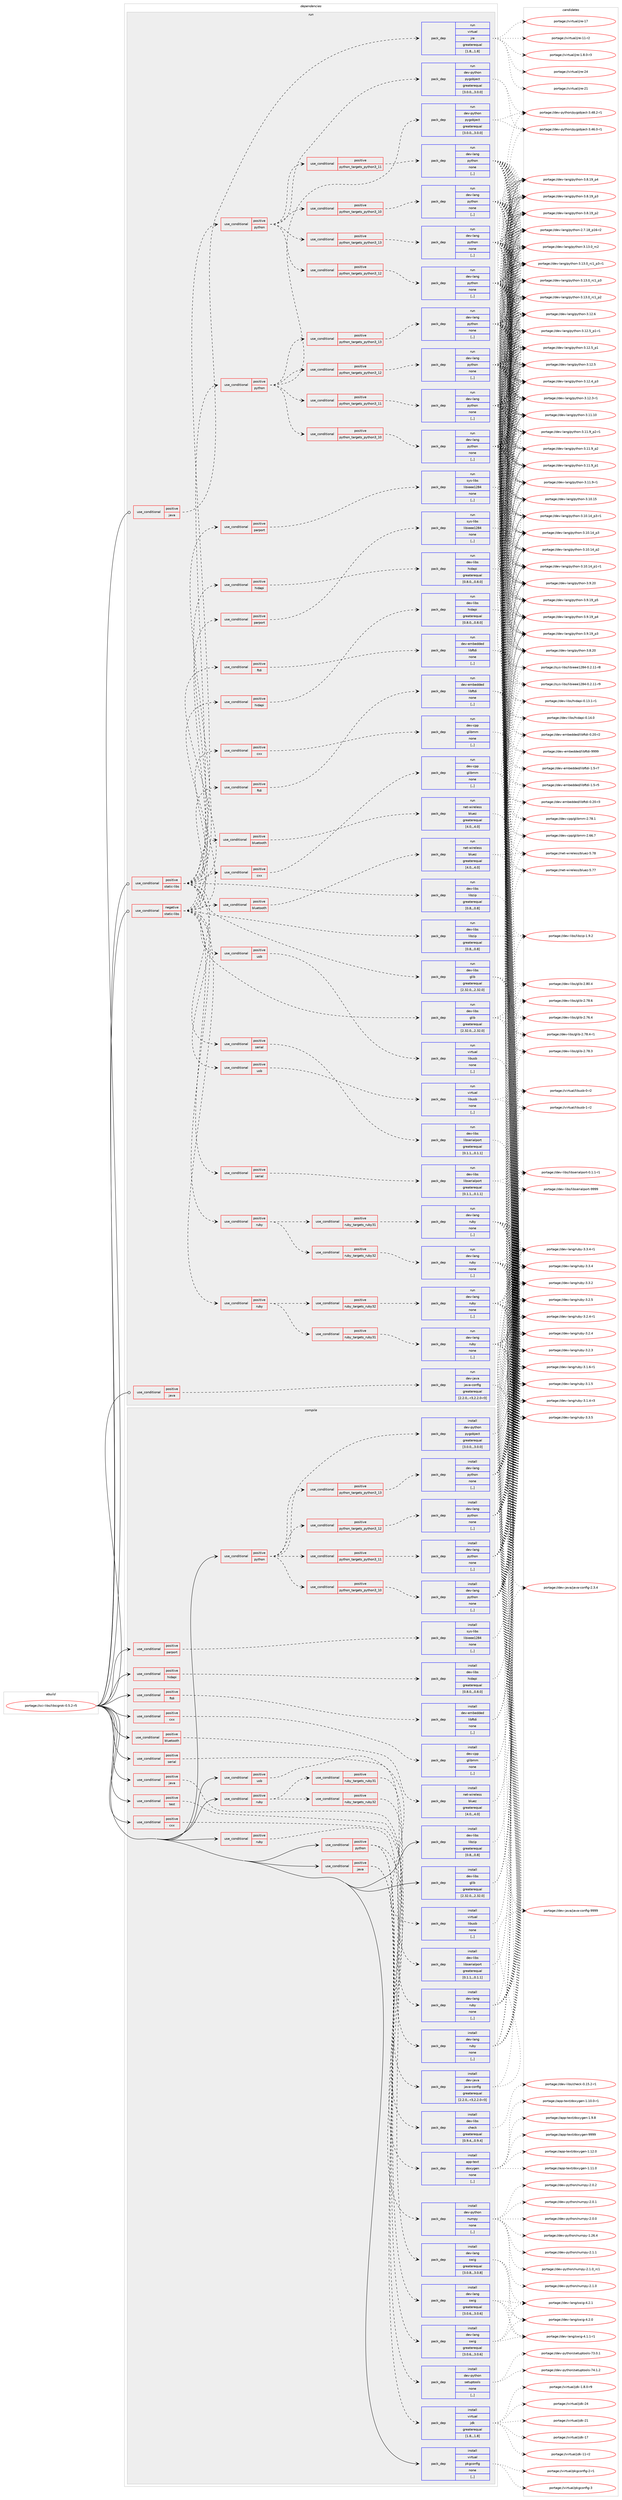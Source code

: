 digraph prolog {

# *************
# Graph options
# *************

newrank=true;
concentrate=true;
compound=true;
graph [rankdir=LR,fontname=Helvetica,fontsize=10,ranksep=1.5];#, ranksep=2.5, nodesep=0.2];
edge  [arrowhead=vee];
node  [fontname=Helvetica,fontsize=10];

# **********
# The ebuild
# **********

subgraph cluster_leftcol {
color=gray;
label=<<i>ebuild</i>>;
id [label="portage://sci-libs/libsigrok-0.5.2-r5", color=red, width=4, href="../sci-libs/libsigrok-0.5.2-r5.svg"];
}

# ****************
# The dependencies
# ****************

subgraph cluster_midcol {
color=gray;
label=<<i>dependencies</i>>;
subgraph cluster_compile {
fillcolor="#eeeeee";
style=filled;
label=<<i>compile</i>>;
subgraph cond240339 {
dependency912732 [label=<<TABLE BORDER="0" CELLBORDER="1" CELLSPACING="0" CELLPADDING="4"><TR><TD ROWSPAN="3" CELLPADDING="10">use_conditional</TD></TR><TR><TD>positive</TD></TR><TR><TD>bluetooth</TD></TR></TABLE>>, shape=none, color=red];
subgraph pack665774 {
dependency912733 [label=<<TABLE BORDER="0" CELLBORDER="1" CELLSPACING="0" CELLPADDING="4" WIDTH="220"><TR><TD ROWSPAN="6" CELLPADDING="30">pack_dep</TD></TR><TR><TD WIDTH="110">install</TD></TR><TR><TD>net-wireless</TD></TR><TR><TD>bluez</TD></TR><TR><TD>greaterequal</TD></TR><TR><TD>[4.0,,,4.0]</TD></TR></TABLE>>, shape=none, color=blue];
}
dependency912732:e -> dependency912733:w [weight=20,style="dashed",arrowhead="vee"];
}
id:e -> dependency912732:w [weight=20,style="solid",arrowhead="vee"];
subgraph cond240340 {
dependency912734 [label=<<TABLE BORDER="0" CELLBORDER="1" CELLSPACING="0" CELLPADDING="4"><TR><TD ROWSPAN="3" CELLPADDING="10">use_conditional</TD></TR><TR><TD>positive</TD></TR><TR><TD>cxx</TD></TR></TABLE>>, shape=none, color=red];
subgraph pack665775 {
dependency912735 [label=<<TABLE BORDER="0" CELLBORDER="1" CELLSPACING="0" CELLPADDING="4" WIDTH="220"><TR><TD ROWSPAN="6" CELLPADDING="30">pack_dep</TD></TR><TR><TD WIDTH="110">install</TD></TR><TR><TD>app-text</TD></TR><TR><TD>doxygen</TD></TR><TR><TD>none</TD></TR><TR><TD>[,,]</TD></TR></TABLE>>, shape=none, color=blue];
}
dependency912734:e -> dependency912735:w [weight=20,style="dashed",arrowhead="vee"];
}
id:e -> dependency912734:w [weight=20,style="solid",arrowhead="vee"];
subgraph cond240341 {
dependency912736 [label=<<TABLE BORDER="0" CELLBORDER="1" CELLSPACING="0" CELLPADDING="4"><TR><TD ROWSPAN="3" CELLPADDING="10">use_conditional</TD></TR><TR><TD>positive</TD></TR><TR><TD>cxx</TD></TR></TABLE>>, shape=none, color=red];
subgraph pack665776 {
dependency912737 [label=<<TABLE BORDER="0" CELLBORDER="1" CELLSPACING="0" CELLPADDING="4" WIDTH="220"><TR><TD ROWSPAN="6" CELLPADDING="30">pack_dep</TD></TR><TR><TD WIDTH="110">install</TD></TR><TR><TD>dev-cpp</TD></TR><TR><TD>glibmm</TD></TR><TR><TD>none</TD></TR><TR><TD>[,,]</TD></TR></TABLE>>, shape=none, color=blue];
}
dependency912736:e -> dependency912737:w [weight=20,style="dashed",arrowhead="vee"];
}
id:e -> dependency912736:w [weight=20,style="solid",arrowhead="vee"];
subgraph cond240342 {
dependency912738 [label=<<TABLE BORDER="0" CELLBORDER="1" CELLSPACING="0" CELLPADDING="4"><TR><TD ROWSPAN="3" CELLPADDING="10">use_conditional</TD></TR><TR><TD>positive</TD></TR><TR><TD>ftdi</TD></TR></TABLE>>, shape=none, color=red];
subgraph pack665777 {
dependency912739 [label=<<TABLE BORDER="0" CELLBORDER="1" CELLSPACING="0" CELLPADDING="4" WIDTH="220"><TR><TD ROWSPAN="6" CELLPADDING="30">pack_dep</TD></TR><TR><TD WIDTH="110">install</TD></TR><TR><TD>dev-embedded</TD></TR><TR><TD>libftdi</TD></TR><TR><TD>none</TD></TR><TR><TD>[,,]</TD></TR></TABLE>>, shape=none, color=blue];
}
dependency912738:e -> dependency912739:w [weight=20,style="dashed",arrowhead="vee"];
}
id:e -> dependency912738:w [weight=20,style="solid",arrowhead="vee"];
subgraph cond240343 {
dependency912740 [label=<<TABLE BORDER="0" CELLBORDER="1" CELLSPACING="0" CELLPADDING="4"><TR><TD ROWSPAN="3" CELLPADDING="10">use_conditional</TD></TR><TR><TD>positive</TD></TR><TR><TD>hidapi</TD></TR></TABLE>>, shape=none, color=red];
subgraph pack665778 {
dependency912741 [label=<<TABLE BORDER="0" CELLBORDER="1" CELLSPACING="0" CELLPADDING="4" WIDTH="220"><TR><TD ROWSPAN="6" CELLPADDING="30">pack_dep</TD></TR><TR><TD WIDTH="110">install</TD></TR><TR><TD>dev-libs</TD></TR><TR><TD>hidapi</TD></TR><TR><TD>greaterequal</TD></TR><TR><TD>[0.8.0,,,0.8.0]</TD></TR></TABLE>>, shape=none, color=blue];
}
dependency912740:e -> dependency912741:w [weight=20,style="dashed",arrowhead="vee"];
}
id:e -> dependency912740:w [weight=20,style="solid",arrowhead="vee"];
subgraph cond240344 {
dependency912742 [label=<<TABLE BORDER="0" CELLBORDER="1" CELLSPACING="0" CELLPADDING="4"><TR><TD ROWSPAN="3" CELLPADDING="10">use_conditional</TD></TR><TR><TD>positive</TD></TR><TR><TD>java</TD></TR></TABLE>>, shape=none, color=red];
subgraph pack665779 {
dependency912743 [label=<<TABLE BORDER="0" CELLBORDER="1" CELLSPACING="0" CELLPADDING="4" WIDTH="220"><TR><TD ROWSPAN="6" CELLPADDING="30">pack_dep</TD></TR><TR><TD WIDTH="110">install</TD></TR><TR><TD>dev-java</TD></TR><TR><TD>java-config</TD></TR><TR><TD>greaterequal</TD></TR><TR><TD>[2.2.0,,-r3,2.2.0-r3]</TD></TR></TABLE>>, shape=none, color=blue];
}
dependency912742:e -> dependency912743:w [weight=20,style="dashed",arrowhead="vee"];
}
id:e -> dependency912742:w [weight=20,style="solid",arrowhead="vee"];
subgraph cond240345 {
dependency912744 [label=<<TABLE BORDER="0" CELLBORDER="1" CELLSPACING="0" CELLPADDING="4"><TR><TD ROWSPAN="3" CELLPADDING="10">use_conditional</TD></TR><TR><TD>positive</TD></TR><TR><TD>java</TD></TR></TABLE>>, shape=none, color=red];
subgraph pack665780 {
dependency912745 [label=<<TABLE BORDER="0" CELLBORDER="1" CELLSPACING="0" CELLPADDING="4" WIDTH="220"><TR><TD ROWSPAN="6" CELLPADDING="30">pack_dep</TD></TR><TR><TD WIDTH="110">install</TD></TR><TR><TD>dev-lang</TD></TR><TR><TD>swig</TD></TR><TR><TD>greaterequal</TD></TR><TR><TD>[3.0.6,,,3.0.6]</TD></TR></TABLE>>, shape=none, color=blue];
}
dependency912744:e -> dependency912745:w [weight=20,style="dashed",arrowhead="vee"];
subgraph pack665781 {
dependency912746 [label=<<TABLE BORDER="0" CELLBORDER="1" CELLSPACING="0" CELLPADDING="4" WIDTH="220"><TR><TD ROWSPAN="6" CELLPADDING="30">pack_dep</TD></TR><TR><TD WIDTH="110">install</TD></TR><TR><TD>virtual</TD></TR><TR><TD>jdk</TD></TR><TR><TD>greaterequal</TD></TR><TR><TD>[1.8,,,1.8]</TD></TR></TABLE>>, shape=none, color=blue];
}
dependency912744:e -> dependency912746:w [weight=20,style="dashed",arrowhead="vee"];
}
id:e -> dependency912744:w [weight=20,style="solid",arrowhead="vee"];
subgraph cond240346 {
dependency912747 [label=<<TABLE BORDER="0" CELLBORDER="1" CELLSPACING="0" CELLPADDING="4"><TR><TD ROWSPAN="3" CELLPADDING="10">use_conditional</TD></TR><TR><TD>positive</TD></TR><TR><TD>parport</TD></TR></TABLE>>, shape=none, color=red];
subgraph pack665782 {
dependency912748 [label=<<TABLE BORDER="0" CELLBORDER="1" CELLSPACING="0" CELLPADDING="4" WIDTH="220"><TR><TD ROWSPAN="6" CELLPADDING="30">pack_dep</TD></TR><TR><TD WIDTH="110">install</TD></TR><TR><TD>sys-libs</TD></TR><TR><TD>libieee1284</TD></TR><TR><TD>none</TD></TR><TR><TD>[,,]</TD></TR></TABLE>>, shape=none, color=blue];
}
dependency912747:e -> dependency912748:w [weight=20,style="dashed",arrowhead="vee"];
}
id:e -> dependency912747:w [weight=20,style="solid",arrowhead="vee"];
subgraph cond240347 {
dependency912749 [label=<<TABLE BORDER="0" CELLBORDER="1" CELLSPACING="0" CELLPADDING="4"><TR><TD ROWSPAN="3" CELLPADDING="10">use_conditional</TD></TR><TR><TD>positive</TD></TR><TR><TD>python</TD></TR></TABLE>>, shape=none, color=red];
subgraph cond240348 {
dependency912750 [label=<<TABLE BORDER="0" CELLBORDER="1" CELLSPACING="0" CELLPADDING="4"><TR><TD ROWSPAN="3" CELLPADDING="10">use_conditional</TD></TR><TR><TD>positive</TD></TR><TR><TD>python_targets_python3_10</TD></TR></TABLE>>, shape=none, color=red];
subgraph pack665783 {
dependency912751 [label=<<TABLE BORDER="0" CELLBORDER="1" CELLSPACING="0" CELLPADDING="4" WIDTH="220"><TR><TD ROWSPAN="6" CELLPADDING="30">pack_dep</TD></TR><TR><TD WIDTH="110">install</TD></TR><TR><TD>dev-lang</TD></TR><TR><TD>python</TD></TR><TR><TD>none</TD></TR><TR><TD>[,,]</TD></TR></TABLE>>, shape=none, color=blue];
}
dependency912750:e -> dependency912751:w [weight=20,style="dashed",arrowhead="vee"];
}
dependency912749:e -> dependency912750:w [weight=20,style="dashed",arrowhead="vee"];
subgraph cond240349 {
dependency912752 [label=<<TABLE BORDER="0" CELLBORDER="1" CELLSPACING="0" CELLPADDING="4"><TR><TD ROWSPAN="3" CELLPADDING="10">use_conditional</TD></TR><TR><TD>positive</TD></TR><TR><TD>python_targets_python3_11</TD></TR></TABLE>>, shape=none, color=red];
subgraph pack665784 {
dependency912753 [label=<<TABLE BORDER="0" CELLBORDER="1" CELLSPACING="0" CELLPADDING="4" WIDTH="220"><TR><TD ROWSPAN="6" CELLPADDING="30">pack_dep</TD></TR><TR><TD WIDTH="110">install</TD></TR><TR><TD>dev-lang</TD></TR><TR><TD>python</TD></TR><TR><TD>none</TD></TR><TR><TD>[,,]</TD></TR></TABLE>>, shape=none, color=blue];
}
dependency912752:e -> dependency912753:w [weight=20,style="dashed",arrowhead="vee"];
}
dependency912749:e -> dependency912752:w [weight=20,style="dashed",arrowhead="vee"];
subgraph cond240350 {
dependency912754 [label=<<TABLE BORDER="0" CELLBORDER="1" CELLSPACING="0" CELLPADDING="4"><TR><TD ROWSPAN="3" CELLPADDING="10">use_conditional</TD></TR><TR><TD>positive</TD></TR><TR><TD>python_targets_python3_12</TD></TR></TABLE>>, shape=none, color=red];
subgraph pack665785 {
dependency912755 [label=<<TABLE BORDER="0" CELLBORDER="1" CELLSPACING="0" CELLPADDING="4" WIDTH="220"><TR><TD ROWSPAN="6" CELLPADDING="30">pack_dep</TD></TR><TR><TD WIDTH="110">install</TD></TR><TR><TD>dev-lang</TD></TR><TR><TD>python</TD></TR><TR><TD>none</TD></TR><TR><TD>[,,]</TD></TR></TABLE>>, shape=none, color=blue];
}
dependency912754:e -> dependency912755:w [weight=20,style="dashed",arrowhead="vee"];
}
dependency912749:e -> dependency912754:w [weight=20,style="dashed",arrowhead="vee"];
subgraph cond240351 {
dependency912756 [label=<<TABLE BORDER="0" CELLBORDER="1" CELLSPACING="0" CELLPADDING="4"><TR><TD ROWSPAN="3" CELLPADDING="10">use_conditional</TD></TR><TR><TD>positive</TD></TR><TR><TD>python_targets_python3_13</TD></TR></TABLE>>, shape=none, color=red];
subgraph pack665786 {
dependency912757 [label=<<TABLE BORDER="0" CELLBORDER="1" CELLSPACING="0" CELLPADDING="4" WIDTH="220"><TR><TD ROWSPAN="6" CELLPADDING="30">pack_dep</TD></TR><TR><TD WIDTH="110">install</TD></TR><TR><TD>dev-lang</TD></TR><TR><TD>python</TD></TR><TR><TD>none</TD></TR><TR><TD>[,,]</TD></TR></TABLE>>, shape=none, color=blue];
}
dependency912756:e -> dependency912757:w [weight=20,style="dashed",arrowhead="vee"];
}
dependency912749:e -> dependency912756:w [weight=20,style="dashed",arrowhead="vee"];
subgraph pack665787 {
dependency912758 [label=<<TABLE BORDER="0" CELLBORDER="1" CELLSPACING="0" CELLPADDING="4" WIDTH="220"><TR><TD ROWSPAN="6" CELLPADDING="30">pack_dep</TD></TR><TR><TD WIDTH="110">install</TD></TR><TR><TD>dev-python</TD></TR><TR><TD>pygobject</TD></TR><TR><TD>greaterequal</TD></TR><TR><TD>[3.0.0,,,3.0.0]</TD></TR></TABLE>>, shape=none, color=blue];
}
dependency912749:e -> dependency912758:w [weight=20,style="dashed",arrowhead="vee"];
}
id:e -> dependency912749:w [weight=20,style="solid",arrowhead="vee"];
subgraph cond240352 {
dependency912759 [label=<<TABLE BORDER="0" CELLBORDER="1" CELLSPACING="0" CELLPADDING="4"><TR><TD ROWSPAN="3" CELLPADDING="10">use_conditional</TD></TR><TR><TD>positive</TD></TR><TR><TD>python</TD></TR></TABLE>>, shape=none, color=red];
subgraph pack665788 {
dependency912760 [label=<<TABLE BORDER="0" CELLBORDER="1" CELLSPACING="0" CELLPADDING="4" WIDTH="220"><TR><TD ROWSPAN="6" CELLPADDING="30">pack_dep</TD></TR><TR><TD WIDTH="110">install</TD></TR><TR><TD>dev-lang</TD></TR><TR><TD>swig</TD></TR><TR><TD>greaterequal</TD></TR><TR><TD>[3.0.6,,,3.0.6]</TD></TR></TABLE>>, shape=none, color=blue];
}
dependency912759:e -> dependency912760:w [weight=20,style="dashed",arrowhead="vee"];
subgraph pack665789 {
dependency912761 [label=<<TABLE BORDER="0" CELLBORDER="1" CELLSPACING="0" CELLPADDING="4" WIDTH="220"><TR><TD ROWSPAN="6" CELLPADDING="30">pack_dep</TD></TR><TR><TD WIDTH="110">install</TD></TR><TR><TD>dev-python</TD></TR><TR><TD>numpy</TD></TR><TR><TD>none</TD></TR><TR><TD>[,,]</TD></TR></TABLE>>, shape=none, color=blue];
}
dependency912759:e -> dependency912761:w [weight=20,style="dashed",arrowhead="vee"];
subgraph pack665790 {
dependency912762 [label=<<TABLE BORDER="0" CELLBORDER="1" CELLSPACING="0" CELLPADDING="4" WIDTH="220"><TR><TD ROWSPAN="6" CELLPADDING="30">pack_dep</TD></TR><TR><TD WIDTH="110">install</TD></TR><TR><TD>dev-python</TD></TR><TR><TD>setuptools</TD></TR><TR><TD>none</TD></TR><TR><TD>[,,]</TD></TR></TABLE>>, shape=none, color=blue];
}
dependency912759:e -> dependency912762:w [weight=20,style="dashed",arrowhead="vee"];
}
id:e -> dependency912759:w [weight=20,style="solid",arrowhead="vee"];
subgraph cond240353 {
dependency912763 [label=<<TABLE BORDER="0" CELLBORDER="1" CELLSPACING="0" CELLPADDING="4"><TR><TD ROWSPAN="3" CELLPADDING="10">use_conditional</TD></TR><TR><TD>positive</TD></TR><TR><TD>ruby</TD></TR></TABLE>>, shape=none, color=red];
subgraph cond240354 {
dependency912764 [label=<<TABLE BORDER="0" CELLBORDER="1" CELLSPACING="0" CELLPADDING="4"><TR><TD ROWSPAN="3" CELLPADDING="10">use_conditional</TD></TR><TR><TD>positive</TD></TR><TR><TD>ruby_targets_ruby31</TD></TR></TABLE>>, shape=none, color=red];
subgraph pack665791 {
dependency912765 [label=<<TABLE BORDER="0" CELLBORDER="1" CELLSPACING="0" CELLPADDING="4" WIDTH="220"><TR><TD ROWSPAN="6" CELLPADDING="30">pack_dep</TD></TR><TR><TD WIDTH="110">install</TD></TR><TR><TD>dev-lang</TD></TR><TR><TD>ruby</TD></TR><TR><TD>none</TD></TR><TR><TD>[,,]</TD></TR></TABLE>>, shape=none, color=blue];
}
dependency912764:e -> dependency912765:w [weight=20,style="dashed",arrowhead="vee"];
}
dependency912763:e -> dependency912764:w [weight=20,style="dashed",arrowhead="vee"];
subgraph cond240355 {
dependency912766 [label=<<TABLE BORDER="0" CELLBORDER="1" CELLSPACING="0" CELLPADDING="4"><TR><TD ROWSPAN="3" CELLPADDING="10">use_conditional</TD></TR><TR><TD>positive</TD></TR><TR><TD>ruby_targets_ruby32</TD></TR></TABLE>>, shape=none, color=red];
subgraph pack665792 {
dependency912767 [label=<<TABLE BORDER="0" CELLBORDER="1" CELLSPACING="0" CELLPADDING="4" WIDTH="220"><TR><TD ROWSPAN="6" CELLPADDING="30">pack_dep</TD></TR><TR><TD WIDTH="110">install</TD></TR><TR><TD>dev-lang</TD></TR><TR><TD>ruby</TD></TR><TR><TD>none</TD></TR><TR><TD>[,,]</TD></TR></TABLE>>, shape=none, color=blue];
}
dependency912766:e -> dependency912767:w [weight=20,style="dashed",arrowhead="vee"];
}
dependency912763:e -> dependency912766:w [weight=20,style="dashed",arrowhead="vee"];
}
id:e -> dependency912763:w [weight=20,style="solid",arrowhead="vee"];
subgraph cond240356 {
dependency912768 [label=<<TABLE BORDER="0" CELLBORDER="1" CELLSPACING="0" CELLPADDING="4"><TR><TD ROWSPAN="3" CELLPADDING="10">use_conditional</TD></TR><TR><TD>positive</TD></TR><TR><TD>ruby</TD></TR></TABLE>>, shape=none, color=red];
subgraph pack665793 {
dependency912769 [label=<<TABLE BORDER="0" CELLBORDER="1" CELLSPACING="0" CELLPADDING="4" WIDTH="220"><TR><TD ROWSPAN="6" CELLPADDING="30">pack_dep</TD></TR><TR><TD WIDTH="110">install</TD></TR><TR><TD>dev-lang</TD></TR><TR><TD>swig</TD></TR><TR><TD>greaterequal</TD></TR><TR><TD>[3.0.8,,,3.0.8]</TD></TR></TABLE>>, shape=none, color=blue];
}
dependency912768:e -> dependency912769:w [weight=20,style="dashed",arrowhead="vee"];
}
id:e -> dependency912768:w [weight=20,style="solid",arrowhead="vee"];
subgraph cond240357 {
dependency912770 [label=<<TABLE BORDER="0" CELLBORDER="1" CELLSPACING="0" CELLPADDING="4"><TR><TD ROWSPAN="3" CELLPADDING="10">use_conditional</TD></TR><TR><TD>positive</TD></TR><TR><TD>serial</TD></TR></TABLE>>, shape=none, color=red];
subgraph pack665794 {
dependency912771 [label=<<TABLE BORDER="0" CELLBORDER="1" CELLSPACING="0" CELLPADDING="4" WIDTH="220"><TR><TD ROWSPAN="6" CELLPADDING="30">pack_dep</TD></TR><TR><TD WIDTH="110">install</TD></TR><TR><TD>dev-libs</TD></TR><TR><TD>libserialport</TD></TR><TR><TD>greaterequal</TD></TR><TR><TD>[0.1.1,,,0.1.1]</TD></TR></TABLE>>, shape=none, color=blue];
}
dependency912770:e -> dependency912771:w [weight=20,style="dashed",arrowhead="vee"];
}
id:e -> dependency912770:w [weight=20,style="solid",arrowhead="vee"];
subgraph cond240358 {
dependency912772 [label=<<TABLE BORDER="0" CELLBORDER="1" CELLSPACING="0" CELLPADDING="4"><TR><TD ROWSPAN="3" CELLPADDING="10">use_conditional</TD></TR><TR><TD>positive</TD></TR><TR><TD>test</TD></TR></TABLE>>, shape=none, color=red];
subgraph pack665795 {
dependency912773 [label=<<TABLE BORDER="0" CELLBORDER="1" CELLSPACING="0" CELLPADDING="4" WIDTH="220"><TR><TD ROWSPAN="6" CELLPADDING="30">pack_dep</TD></TR><TR><TD WIDTH="110">install</TD></TR><TR><TD>dev-libs</TD></TR><TR><TD>check</TD></TR><TR><TD>greaterequal</TD></TR><TR><TD>[0.9.4,,,0.9.4]</TD></TR></TABLE>>, shape=none, color=blue];
}
dependency912772:e -> dependency912773:w [weight=20,style="dashed",arrowhead="vee"];
}
id:e -> dependency912772:w [weight=20,style="solid",arrowhead="vee"];
subgraph cond240359 {
dependency912774 [label=<<TABLE BORDER="0" CELLBORDER="1" CELLSPACING="0" CELLPADDING="4"><TR><TD ROWSPAN="3" CELLPADDING="10">use_conditional</TD></TR><TR><TD>positive</TD></TR><TR><TD>usb</TD></TR></TABLE>>, shape=none, color=red];
subgraph pack665796 {
dependency912775 [label=<<TABLE BORDER="0" CELLBORDER="1" CELLSPACING="0" CELLPADDING="4" WIDTH="220"><TR><TD ROWSPAN="6" CELLPADDING="30">pack_dep</TD></TR><TR><TD WIDTH="110">install</TD></TR><TR><TD>virtual</TD></TR><TR><TD>libusb</TD></TR><TR><TD>none</TD></TR><TR><TD>[,,]</TD></TR></TABLE>>, shape=none, color=blue];
}
dependency912774:e -> dependency912775:w [weight=20,style="dashed",arrowhead="vee"];
}
id:e -> dependency912774:w [weight=20,style="solid",arrowhead="vee"];
subgraph pack665797 {
dependency912776 [label=<<TABLE BORDER="0" CELLBORDER="1" CELLSPACING="0" CELLPADDING="4" WIDTH="220"><TR><TD ROWSPAN="6" CELLPADDING="30">pack_dep</TD></TR><TR><TD WIDTH="110">install</TD></TR><TR><TD>dev-libs</TD></TR><TR><TD>glib</TD></TR><TR><TD>greaterequal</TD></TR><TR><TD>[2.32.0,,,2.32.0]</TD></TR></TABLE>>, shape=none, color=blue];
}
id:e -> dependency912776:w [weight=20,style="solid",arrowhead="vee"];
subgraph pack665798 {
dependency912777 [label=<<TABLE BORDER="0" CELLBORDER="1" CELLSPACING="0" CELLPADDING="4" WIDTH="220"><TR><TD ROWSPAN="6" CELLPADDING="30">pack_dep</TD></TR><TR><TD WIDTH="110">install</TD></TR><TR><TD>dev-libs</TD></TR><TR><TD>libzip</TD></TR><TR><TD>greaterequal</TD></TR><TR><TD>[0.8,,,0.8]</TD></TR></TABLE>>, shape=none, color=blue];
}
id:e -> dependency912777:w [weight=20,style="solid",arrowhead="vee"];
subgraph pack665799 {
dependency912778 [label=<<TABLE BORDER="0" CELLBORDER="1" CELLSPACING="0" CELLPADDING="4" WIDTH="220"><TR><TD ROWSPAN="6" CELLPADDING="30">pack_dep</TD></TR><TR><TD WIDTH="110">install</TD></TR><TR><TD>virtual</TD></TR><TR><TD>pkgconfig</TD></TR><TR><TD>none</TD></TR><TR><TD>[,,]</TD></TR></TABLE>>, shape=none, color=blue];
}
id:e -> dependency912778:w [weight=20,style="solid",arrowhead="vee"];
}
subgraph cluster_compileandrun {
fillcolor="#eeeeee";
style=filled;
label=<<i>compile and run</i>>;
}
subgraph cluster_run {
fillcolor="#eeeeee";
style=filled;
label=<<i>run</i>>;
subgraph cond240360 {
dependency912779 [label=<<TABLE BORDER="0" CELLBORDER="1" CELLSPACING="0" CELLPADDING="4"><TR><TD ROWSPAN="3" CELLPADDING="10">use_conditional</TD></TR><TR><TD>negative</TD></TR><TR><TD>static-libs</TD></TR></TABLE>>, shape=none, color=red];
subgraph pack665800 {
dependency912780 [label=<<TABLE BORDER="0" CELLBORDER="1" CELLSPACING="0" CELLPADDING="4" WIDTH="220"><TR><TD ROWSPAN="6" CELLPADDING="30">pack_dep</TD></TR><TR><TD WIDTH="110">run</TD></TR><TR><TD>dev-libs</TD></TR><TR><TD>glib</TD></TR><TR><TD>greaterequal</TD></TR><TR><TD>[2.32.0,,,2.32.0]</TD></TR></TABLE>>, shape=none, color=blue];
}
dependency912779:e -> dependency912780:w [weight=20,style="dashed",arrowhead="vee"];
subgraph pack665801 {
dependency912781 [label=<<TABLE BORDER="0" CELLBORDER="1" CELLSPACING="0" CELLPADDING="4" WIDTH="220"><TR><TD ROWSPAN="6" CELLPADDING="30">pack_dep</TD></TR><TR><TD WIDTH="110">run</TD></TR><TR><TD>dev-libs</TD></TR><TR><TD>libzip</TD></TR><TR><TD>greaterequal</TD></TR><TR><TD>[0.8,,,0.8]</TD></TR></TABLE>>, shape=none, color=blue];
}
dependency912779:e -> dependency912781:w [weight=20,style="dashed",arrowhead="vee"];
subgraph cond240361 {
dependency912782 [label=<<TABLE BORDER="0" CELLBORDER="1" CELLSPACING="0" CELLPADDING="4"><TR><TD ROWSPAN="3" CELLPADDING="10">use_conditional</TD></TR><TR><TD>positive</TD></TR><TR><TD>bluetooth</TD></TR></TABLE>>, shape=none, color=red];
subgraph pack665802 {
dependency912783 [label=<<TABLE BORDER="0" CELLBORDER="1" CELLSPACING="0" CELLPADDING="4" WIDTH="220"><TR><TD ROWSPAN="6" CELLPADDING="30">pack_dep</TD></TR><TR><TD WIDTH="110">run</TD></TR><TR><TD>net-wireless</TD></TR><TR><TD>bluez</TD></TR><TR><TD>greaterequal</TD></TR><TR><TD>[4.0,,,4.0]</TD></TR></TABLE>>, shape=none, color=blue];
}
dependency912782:e -> dependency912783:w [weight=20,style="dashed",arrowhead="vee"];
}
dependency912779:e -> dependency912782:w [weight=20,style="dashed",arrowhead="vee"];
subgraph cond240362 {
dependency912784 [label=<<TABLE BORDER="0" CELLBORDER="1" CELLSPACING="0" CELLPADDING="4"><TR><TD ROWSPAN="3" CELLPADDING="10">use_conditional</TD></TR><TR><TD>positive</TD></TR><TR><TD>cxx</TD></TR></TABLE>>, shape=none, color=red];
subgraph pack665803 {
dependency912785 [label=<<TABLE BORDER="0" CELLBORDER="1" CELLSPACING="0" CELLPADDING="4" WIDTH="220"><TR><TD ROWSPAN="6" CELLPADDING="30">pack_dep</TD></TR><TR><TD WIDTH="110">run</TD></TR><TR><TD>dev-cpp</TD></TR><TR><TD>glibmm</TD></TR><TR><TD>none</TD></TR><TR><TD>[,,]</TD></TR></TABLE>>, shape=none, color=blue];
}
dependency912784:e -> dependency912785:w [weight=20,style="dashed",arrowhead="vee"];
}
dependency912779:e -> dependency912784:w [weight=20,style="dashed",arrowhead="vee"];
subgraph cond240363 {
dependency912786 [label=<<TABLE BORDER="0" CELLBORDER="1" CELLSPACING="0" CELLPADDING="4"><TR><TD ROWSPAN="3" CELLPADDING="10">use_conditional</TD></TR><TR><TD>positive</TD></TR><TR><TD>ftdi</TD></TR></TABLE>>, shape=none, color=red];
subgraph pack665804 {
dependency912787 [label=<<TABLE BORDER="0" CELLBORDER="1" CELLSPACING="0" CELLPADDING="4" WIDTH="220"><TR><TD ROWSPAN="6" CELLPADDING="30">pack_dep</TD></TR><TR><TD WIDTH="110">run</TD></TR><TR><TD>dev-embedded</TD></TR><TR><TD>libftdi</TD></TR><TR><TD>none</TD></TR><TR><TD>[,,]</TD></TR></TABLE>>, shape=none, color=blue];
}
dependency912786:e -> dependency912787:w [weight=20,style="dashed",arrowhead="vee"];
}
dependency912779:e -> dependency912786:w [weight=20,style="dashed",arrowhead="vee"];
subgraph cond240364 {
dependency912788 [label=<<TABLE BORDER="0" CELLBORDER="1" CELLSPACING="0" CELLPADDING="4"><TR><TD ROWSPAN="3" CELLPADDING="10">use_conditional</TD></TR><TR><TD>positive</TD></TR><TR><TD>hidapi</TD></TR></TABLE>>, shape=none, color=red];
subgraph pack665805 {
dependency912789 [label=<<TABLE BORDER="0" CELLBORDER="1" CELLSPACING="0" CELLPADDING="4" WIDTH="220"><TR><TD ROWSPAN="6" CELLPADDING="30">pack_dep</TD></TR><TR><TD WIDTH="110">run</TD></TR><TR><TD>dev-libs</TD></TR><TR><TD>hidapi</TD></TR><TR><TD>greaterequal</TD></TR><TR><TD>[0.8.0,,,0.8.0]</TD></TR></TABLE>>, shape=none, color=blue];
}
dependency912788:e -> dependency912789:w [weight=20,style="dashed",arrowhead="vee"];
}
dependency912779:e -> dependency912788:w [weight=20,style="dashed",arrowhead="vee"];
subgraph cond240365 {
dependency912790 [label=<<TABLE BORDER="0" CELLBORDER="1" CELLSPACING="0" CELLPADDING="4"><TR><TD ROWSPAN="3" CELLPADDING="10">use_conditional</TD></TR><TR><TD>positive</TD></TR><TR><TD>parport</TD></TR></TABLE>>, shape=none, color=red];
subgraph pack665806 {
dependency912791 [label=<<TABLE BORDER="0" CELLBORDER="1" CELLSPACING="0" CELLPADDING="4" WIDTH="220"><TR><TD ROWSPAN="6" CELLPADDING="30">pack_dep</TD></TR><TR><TD WIDTH="110">run</TD></TR><TR><TD>sys-libs</TD></TR><TR><TD>libieee1284</TD></TR><TR><TD>none</TD></TR><TR><TD>[,,]</TD></TR></TABLE>>, shape=none, color=blue];
}
dependency912790:e -> dependency912791:w [weight=20,style="dashed",arrowhead="vee"];
}
dependency912779:e -> dependency912790:w [weight=20,style="dashed",arrowhead="vee"];
subgraph cond240366 {
dependency912792 [label=<<TABLE BORDER="0" CELLBORDER="1" CELLSPACING="0" CELLPADDING="4"><TR><TD ROWSPAN="3" CELLPADDING="10">use_conditional</TD></TR><TR><TD>positive</TD></TR><TR><TD>python</TD></TR></TABLE>>, shape=none, color=red];
subgraph cond240367 {
dependency912793 [label=<<TABLE BORDER="0" CELLBORDER="1" CELLSPACING="0" CELLPADDING="4"><TR><TD ROWSPAN="3" CELLPADDING="10">use_conditional</TD></TR><TR><TD>positive</TD></TR><TR><TD>python_targets_python3_10</TD></TR></TABLE>>, shape=none, color=red];
subgraph pack665807 {
dependency912794 [label=<<TABLE BORDER="0" CELLBORDER="1" CELLSPACING="0" CELLPADDING="4" WIDTH="220"><TR><TD ROWSPAN="6" CELLPADDING="30">pack_dep</TD></TR><TR><TD WIDTH="110">run</TD></TR><TR><TD>dev-lang</TD></TR><TR><TD>python</TD></TR><TR><TD>none</TD></TR><TR><TD>[,,]</TD></TR></TABLE>>, shape=none, color=blue];
}
dependency912793:e -> dependency912794:w [weight=20,style="dashed",arrowhead="vee"];
}
dependency912792:e -> dependency912793:w [weight=20,style="dashed",arrowhead="vee"];
subgraph cond240368 {
dependency912795 [label=<<TABLE BORDER="0" CELLBORDER="1" CELLSPACING="0" CELLPADDING="4"><TR><TD ROWSPAN="3" CELLPADDING="10">use_conditional</TD></TR><TR><TD>positive</TD></TR><TR><TD>python_targets_python3_11</TD></TR></TABLE>>, shape=none, color=red];
subgraph pack665808 {
dependency912796 [label=<<TABLE BORDER="0" CELLBORDER="1" CELLSPACING="0" CELLPADDING="4" WIDTH="220"><TR><TD ROWSPAN="6" CELLPADDING="30">pack_dep</TD></TR><TR><TD WIDTH="110">run</TD></TR><TR><TD>dev-lang</TD></TR><TR><TD>python</TD></TR><TR><TD>none</TD></TR><TR><TD>[,,]</TD></TR></TABLE>>, shape=none, color=blue];
}
dependency912795:e -> dependency912796:w [weight=20,style="dashed",arrowhead="vee"];
}
dependency912792:e -> dependency912795:w [weight=20,style="dashed",arrowhead="vee"];
subgraph cond240369 {
dependency912797 [label=<<TABLE BORDER="0" CELLBORDER="1" CELLSPACING="0" CELLPADDING="4"><TR><TD ROWSPAN="3" CELLPADDING="10">use_conditional</TD></TR><TR><TD>positive</TD></TR><TR><TD>python_targets_python3_12</TD></TR></TABLE>>, shape=none, color=red];
subgraph pack665809 {
dependency912798 [label=<<TABLE BORDER="0" CELLBORDER="1" CELLSPACING="0" CELLPADDING="4" WIDTH="220"><TR><TD ROWSPAN="6" CELLPADDING="30">pack_dep</TD></TR><TR><TD WIDTH="110">run</TD></TR><TR><TD>dev-lang</TD></TR><TR><TD>python</TD></TR><TR><TD>none</TD></TR><TR><TD>[,,]</TD></TR></TABLE>>, shape=none, color=blue];
}
dependency912797:e -> dependency912798:w [weight=20,style="dashed",arrowhead="vee"];
}
dependency912792:e -> dependency912797:w [weight=20,style="dashed",arrowhead="vee"];
subgraph cond240370 {
dependency912799 [label=<<TABLE BORDER="0" CELLBORDER="1" CELLSPACING="0" CELLPADDING="4"><TR><TD ROWSPAN="3" CELLPADDING="10">use_conditional</TD></TR><TR><TD>positive</TD></TR><TR><TD>python_targets_python3_13</TD></TR></TABLE>>, shape=none, color=red];
subgraph pack665810 {
dependency912800 [label=<<TABLE BORDER="0" CELLBORDER="1" CELLSPACING="0" CELLPADDING="4" WIDTH="220"><TR><TD ROWSPAN="6" CELLPADDING="30">pack_dep</TD></TR><TR><TD WIDTH="110">run</TD></TR><TR><TD>dev-lang</TD></TR><TR><TD>python</TD></TR><TR><TD>none</TD></TR><TR><TD>[,,]</TD></TR></TABLE>>, shape=none, color=blue];
}
dependency912799:e -> dependency912800:w [weight=20,style="dashed",arrowhead="vee"];
}
dependency912792:e -> dependency912799:w [weight=20,style="dashed",arrowhead="vee"];
subgraph pack665811 {
dependency912801 [label=<<TABLE BORDER="0" CELLBORDER="1" CELLSPACING="0" CELLPADDING="4" WIDTH="220"><TR><TD ROWSPAN="6" CELLPADDING="30">pack_dep</TD></TR><TR><TD WIDTH="110">run</TD></TR><TR><TD>dev-python</TD></TR><TR><TD>pygobject</TD></TR><TR><TD>greaterequal</TD></TR><TR><TD>[3.0.0,,,3.0.0]</TD></TR></TABLE>>, shape=none, color=blue];
}
dependency912792:e -> dependency912801:w [weight=20,style="dashed",arrowhead="vee"];
}
dependency912779:e -> dependency912792:w [weight=20,style="dashed",arrowhead="vee"];
subgraph cond240371 {
dependency912802 [label=<<TABLE BORDER="0" CELLBORDER="1" CELLSPACING="0" CELLPADDING="4"><TR><TD ROWSPAN="3" CELLPADDING="10">use_conditional</TD></TR><TR><TD>positive</TD></TR><TR><TD>ruby</TD></TR></TABLE>>, shape=none, color=red];
subgraph cond240372 {
dependency912803 [label=<<TABLE BORDER="0" CELLBORDER="1" CELLSPACING="0" CELLPADDING="4"><TR><TD ROWSPAN="3" CELLPADDING="10">use_conditional</TD></TR><TR><TD>positive</TD></TR><TR><TD>ruby_targets_ruby31</TD></TR></TABLE>>, shape=none, color=red];
subgraph pack665812 {
dependency912804 [label=<<TABLE BORDER="0" CELLBORDER="1" CELLSPACING="0" CELLPADDING="4" WIDTH="220"><TR><TD ROWSPAN="6" CELLPADDING="30">pack_dep</TD></TR><TR><TD WIDTH="110">run</TD></TR><TR><TD>dev-lang</TD></TR><TR><TD>ruby</TD></TR><TR><TD>none</TD></TR><TR><TD>[,,]</TD></TR></TABLE>>, shape=none, color=blue];
}
dependency912803:e -> dependency912804:w [weight=20,style="dashed",arrowhead="vee"];
}
dependency912802:e -> dependency912803:w [weight=20,style="dashed",arrowhead="vee"];
subgraph cond240373 {
dependency912805 [label=<<TABLE BORDER="0" CELLBORDER="1" CELLSPACING="0" CELLPADDING="4"><TR><TD ROWSPAN="3" CELLPADDING="10">use_conditional</TD></TR><TR><TD>positive</TD></TR><TR><TD>ruby_targets_ruby32</TD></TR></TABLE>>, shape=none, color=red];
subgraph pack665813 {
dependency912806 [label=<<TABLE BORDER="0" CELLBORDER="1" CELLSPACING="0" CELLPADDING="4" WIDTH="220"><TR><TD ROWSPAN="6" CELLPADDING="30">pack_dep</TD></TR><TR><TD WIDTH="110">run</TD></TR><TR><TD>dev-lang</TD></TR><TR><TD>ruby</TD></TR><TR><TD>none</TD></TR><TR><TD>[,,]</TD></TR></TABLE>>, shape=none, color=blue];
}
dependency912805:e -> dependency912806:w [weight=20,style="dashed",arrowhead="vee"];
}
dependency912802:e -> dependency912805:w [weight=20,style="dashed",arrowhead="vee"];
}
dependency912779:e -> dependency912802:w [weight=20,style="dashed",arrowhead="vee"];
subgraph cond240374 {
dependency912807 [label=<<TABLE BORDER="0" CELLBORDER="1" CELLSPACING="0" CELLPADDING="4"><TR><TD ROWSPAN="3" CELLPADDING="10">use_conditional</TD></TR><TR><TD>positive</TD></TR><TR><TD>serial</TD></TR></TABLE>>, shape=none, color=red];
subgraph pack665814 {
dependency912808 [label=<<TABLE BORDER="0" CELLBORDER="1" CELLSPACING="0" CELLPADDING="4" WIDTH="220"><TR><TD ROWSPAN="6" CELLPADDING="30">pack_dep</TD></TR><TR><TD WIDTH="110">run</TD></TR><TR><TD>dev-libs</TD></TR><TR><TD>libserialport</TD></TR><TR><TD>greaterequal</TD></TR><TR><TD>[0.1.1,,,0.1.1]</TD></TR></TABLE>>, shape=none, color=blue];
}
dependency912807:e -> dependency912808:w [weight=20,style="dashed",arrowhead="vee"];
}
dependency912779:e -> dependency912807:w [weight=20,style="dashed",arrowhead="vee"];
subgraph cond240375 {
dependency912809 [label=<<TABLE BORDER="0" CELLBORDER="1" CELLSPACING="0" CELLPADDING="4"><TR><TD ROWSPAN="3" CELLPADDING="10">use_conditional</TD></TR><TR><TD>positive</TD></TR><TR><TD>usb</TD></TR></TABLE>>, shape=none, color=red];
subgraph pack665815 {
dependency912810 [label=<<TABLE BORDER="0" CELLBORDER="1" CELLSPACING="0" CELLPADDING="4" WIDTH="220"><TR><TD ROWSPAN="6" CELLPADDING="30">pack_dep</TD></TR><TR><TD WIDTH="110">run</TD></TR><TR><TD>virtual</TD></TR><TR><TD>libusb</TD></TR><TR><TD>none</TD></TR><TR><TD>[,,]</TD></TR></TABLE>>, shape=none, color=blue];
}
dependency912809:e -> dependency912810:w [weight=20,style="dashed",arrowhead="vee"];
}
dependency912779:e -> dependency912809:w [weight=20,style="dashed",arrowhead="vee"];
}
id:e -> dependency912779:w [weight=20,style="solid",arrowhead="odot"];
subgraph cond240376 {
dependency912811 [label=<<TABLE BORDER="0" CELLBORDER="1" CELLSPACING="0" CELLPADDING="4"><TR><TD ROWSPAN="3" CELLPADDING="10">use_conditional</TD></TR><TR><TD>positive</TD></TR><TR><TD>java</TD></TR></TABLE>>, shape=none, color=red];
subgraph pack665816 {
dependency912812 [label=<<TABLE BORDER="0" CELLBORDER="1" CELLSPACING="0" CELLPADDING="4" WIDTH="220"><TR><TD ROWSPAN="6" CELLPADDING="30">pack_dep</TD></TR><TR><TD WIDTH="110">run</TD></TR><TR><TD>dev-java</TD></TR><TR><TD>java-config</TD></TR><TR><TD>greaterequal</TD></TR><TR><TD>[2.2.0,,-r3,2.2.0-r3]</TD></TR></TABLE>>, shape=none, color=blue];
}
dependency912811:e -> dependency912812:w [weight=20,style="dashed",arrowhead="vee"];
}
id:e -> dependency912811:w [weight=20,style="solid",arrowhead="odot"];
subgraph cond240377 {
dependency912813 [label=<<TABLE BORDER="0" CELLBORDER="1" CELLSPACING="0" CELLPADDING="4"><TR><TD ROWSPAN="3" CELLPADDING="10">use_conditional</TD></TR><TR><TD>positive</TD></TR><TR><TD>java</TD></TR></TABLE>>, shape=none, color=red];
subgraph pack665817 {
dependency912814 [label=<<TABLE BORDER="0" CELLBORDER="1" CELLSPACING="0" CELLPADDING="4" WIDTH="220"><TR><TD ROWSPAN="6" CELLPADDING="30">pack_dep</TD></TR><TR><TD WIDTH="110">run</TD></TR><TR><TD>virtual</TD></TR><TR><TD>jre</TD></TR><TR><TD>greaterequal</TD></TR><TR><TD>[1.8,,,1.8]</TD></TR></TABLE>>, shape=none, color=blue];
}
dependency912813:e -> dependency912814:w [weight=20,style="dashed",arrowhead="vee"];
}
id:e -> dependency912813:w [weight=20,style="solid",arrowhead="odot"];
subgraph cond240378 {
dependency912815 [label=<<TABLE BORDER="0" CELLBORDER="1" CELLSPACING="0" CELLPADDING="4"><TR><TD ROWSPAN="3" CELLPADDING="10">use_conditional</TD></TR><TR><TD>positive</TD></TR><TR><TD>static-libs</TD></TR></TABLE>>, shape=none, color=red];
subgraph pack665818 {
dependency912816 [label=<<TABLE BORDER="0" CELLBORDER="1" CELLSPACING="0" CELLPADDING="4" WIDTH="220"><TR><TD ROWSPAN="6" CELLPADDING="30">pack_dep</TD></TR><TR><TD WIDTH="110">run</TD></TR><TR><TD>dev-libs</TD></TR><TR><TD>glib</TD></TR><TR><TD>greaterequal</TD></TR><TR><TD>[2.32.0,,,2.32.0]</TD></TR></TABLE>>, shape=none, color=blue];
}
dependency912815:e -> dependency912816:w [weight=20,style="dashed",arrowhead="vee"];
subgraph pack665819 {
dependency912817 [label=<<TABLE BORDER="0" CELLBORDER="1" CELLSPACING="0" CELLPADDING="4" WIDTH="220"><TR><TD ROWSPAN="6" CELLPADDING="30">pack_dep</TD></TR><TR><TD WIDTH="110">run</TD></TR><TR><TD>dev-libs</TD></TR><TR><TD>libzip</TD></TR><TR><TD>greaterequal</TD></TR><TR><TD>[0.8,,,0.8]</TD></TR></TABLE>>, shape=none, color=blue];
}
dependency912815:e -> dependency912817:w [weight=20,style="dashed",arrowhead="vee"];
subgraph cond240379 {
dependency912818 [label=<<TABLE BORDER="0" CELLBORDER="1" CELLSPACING="0" CELLPADDING="4"><TR><TD ROWSPAN="3" CELLPADDING="10">use_conditional</TD></TR><TR><TD>positive</TD></TR><TR><TD>bluetooth</TD></TR></TABLE>>, shape=none, color=red];
subgraph pack665820 {
dependency912819 [label=<<TABLE BORDER="0" CELLBORDER="1" CELLSPACING="0" CELLPADDING="4" WIDTH="220"><TR><TD ROWSPAN="6" CELLPADDING="30">pack_dep</TD></TR><TR><TD WIDTH="110">run</TD></TR><TR><TD>net-wireless</TD></TR><TR><TD>bluez</TD></TR><TR><TD>greaterequal</TD></TR><TR><TD>[4.0,,,4.0]</TD></TR></TABLE>>, shape=none, color=blue];
}
dependency912818:e -> dependency912819:w [weight=20,style="dashed",arrowhead="vee"];
}
dependency912815:e -> dependency912818:w [weight=20,style="dashed",arrowhead="vee"];
subgraph cond240380 {
dependency912820 [label=<<TABLE BORDER="0" CELLBORDER="1" CELLSPACING="0" CELLPADDING="4"><TR><TD ROWSPAN="3" CELLPADDING="10">use_conditional</TD></TR><TR><TD>positive</TD></TR><TR><TD>cxx</TD></TR></TABLE>>, shape=none, color=red];
subgraph pack665821 {
dependency912821 [label=<<TABLE BORDER="0" CELLBORDER="1" CELLSPACING="0" CELLPADDING="4" WIDTH="220"><TR><TD ROWSPAN="6" CELLPADDING="30">pack_dep</TD></TR><TR><TD WIDTH="110">run</TD></TR><TR><TD>dev-cpp</TD></TR><TR><TD>glibmm</TD></TR><TR><TD>none</TD></TR><TR><TD>[,,]</TD></TR></TABLE>>, shape=none, color=blue];
}
dependency912820:e -> dependency912821:w [weight=20,style="dashed",arrowhead="vee"];
}
dependency912815:e -> dependency912820:w [weight=20,style="dashed",arrowhead="vee"];
subgraph cond240381 {
dependency912822 [label=<<TABLE BORDER="0" CELLBORDER="1" CELLSPACING="0" CELLPADDING="4"><TR><TD ROWSPAN="3" CELLPADDING="10">use_conditional</TD></TR><TR><TD>positive</TD></TR><TR><TD>ftdi</TD></TR></TABLE>>, shape=none, color=red];
subgraph pack665822 {
dependency912823 [label=<<TABLE BORDER="0" CELLBORDER="1" CELLSPACING="0" CELLPADDING="4" WIDTH="220"><TR><TD ROWSPAN="6" CELLPADDING="30">pack_dep</TD></TR><TR><TD WIDTH="110">run</TD></TR><TR><TD>dev-embedded</TD></TR><TR><TD>libftdi</TD></TR><TR><TD>none</TD></TR><TR><TD>[,,]</TD></TR></TABLE>>, shape=none, color=blue];
}
dependency912822:e -> dependency912823:w [weight=20,style="dashed",arrowhead="vee"];
}
dependency912815:e -> dependency912822:w [weight=20,style="dashed",arrowhead="vee"];
subgraph cond240382 {
dependency912824 [label=<<TABLE BORDER="0" CELLBORDER="1" CELLSPACING="0" CELLPADDING="4"><TR><TD ROWSPAN="3" CELLPADDING="10">use_conditional</TD></TR><TR><TD>positive</TD></TR><TR><TD>hidapi</TD></TR></TABLE>>, shape=none, color=red];
subgraph pack665823 {
dependency912825 [label=<<TABLE BORDER="0" CELLBORDER="1" CELLSPACING="0" CELLPADDING="4" WIDTH="220"><TR><TD ROWSPAN="6" CELLPADDING="30">pack_dep</TD></TR><TR><TD WIDTH="110">run</TD></TR><TR><TD>dev-libs</TD></TR><TR><TD>hidapi</TD></TR><TR><TD>greaterequal</TD></TR><TR><TD>[0.8.0,,,0.8.0]</TD></TR></TABLE>>, shape=none, color=blue];
}
dependency912824:e -> dependency912825:w [weight=20,style="dashed",arrowhead="vee"];
}
dependency912815:e -> dependency912824:w [weight=20,style="dashed",arrowhead="vee"];
subgraph cond240383 {
dependency912826 [label=<<TABLE BORDER="0" CELLBORDER="1" CELLSPACING="0" CELLPADDING="4"><TR><TD ROWSPAN="3" CELLPADDING="10">use_conditional</TD></TR><TR><TD>positive</TD></TR><TR><TD>parport</TD></TR></TABLE>>, shape=none, color=red];
subgraph pack665824 {
dependency912827 [label=<<TABLE BORDER="0" CELLBORDER="1" CELLSPACING="0" CELLPADDING="4" WIDTH="220"><TR><TD ROWSPAN="6" CELLPADDING="30">pack_dep</TD></TR><TR><TD WIDTH="110">run</TD></TR><TR><TD>sys-libs</TD></TR><TR><TD>libieee1284</TD></TR><TR><TD>none</TD></TR><TR><TD>[,,]</TD></TR></TABLE>>, shape=none, color=blue];
}
dependency912826:e -> dependency912827:w [weight=20,style="dashed",arrowhead="vee"];
}
dependency912815:e -> dependency912826:w [weight=20,style="dashed",arrowhead="vee"];
subgraph cond240384 {
dependency912828 [label=<<TABLE BORDER="0" CELLBORDER="1" CELLSPACING="0" CELLPADDING="4"><TR><TD ROWSPAN="3" CELLPADDING="10">use_conditional</TD></TR><TR><TD>positive</TD></TR><TR><TD>python</TD></TR></TABLE>>, shape=none, color=red];
subgraph cond240385 {
dependency912829 [label=<<TABLE BORDER="0" CELLBORDER="1" CELLSPACING="0" CELLPADDING="4"><TR><TD ROWSPAN="3" CELLPADDING="10">use_conditional</TD></TR><TR><TD>positive</TD></TR><TR><TD>python_targets_python3_10</TD></TR></TABLE>>, shape=none, color=red];
subgraph pack665825 {
dependency912830 [label=<<TABLE BORDER="0" CELLBORDER="1" CELLSPACING="0" CELLPADDING="4" WIDTH="220"><TR><TD ROWSPAN="6" CELLPADDING="30">pack_dep</TD></TR><TR><TD WIDTH="110">run</TD></TR><TR><TD>dev-lang</TD></TR><TR><TD>python</TD></TR><TR><TD>none</TD></TR><TR><TD>[,,]</TD></TR></TABLE>>, shape=none, color=blue];
}
dependency912829:e -> dependency912830:w [weight=20,style="dashed",arrowhead="vee"];
}
dependency912828:e -> dependency912829:w [weight=20,style="dashed",arrowhead="vee"];
subgraph cond240386 {
dependency912831 [label=<<TABLE BORDER="0" CELLBORDER="1" CELLSPACING="0" CELLPADDING="4"><TR><TD ROWSPAN="3" CELLPADDING="10">use_conditional</TD></TR><TR><TD>positive</TD></TR><TR><TD>python_targets_python3_11</TD></TR></TABLE>>, shape=none, color=red];
subgraph pack665826 {
dependency912832 [label=<<TABLE BORDER="0" CELLBORDER="1" CELLSPACING="0" CELLPADDING="4" WIDTH="220"><TR><TD ROWSPAN="6" CELLPADDING="30">pack_dep</TD></TR><TR><TD WIDTH="110">run</TD></TR><TR><TD>dev-lang</TD></TR><TR><TD>python</TD></TR><TR><TD>none</TD></TR><TR><TD>[,,]</TD></TR></TABLE>>, shape=none, color=blue];
}
dependency912831:e -> dependency912832:w [weight=20,style="dashed",arrowhead="vee"];
}
dependency912828:e -> dependency912831:w [weight=20,style="dashed",arrowhead="vee"];
subgraph cond240387 {
dependency912833 [label=<<TABLE BORDER="0" CELLBORDER="1" CELLSPACING="0" CELLPADDING="4"><TR><TD ROWSPAN="3" CELLPADDING="10">use_conditional</TD></TR><TR><TD>positive</TD></TR><TR><TD>python_targets_python3_12</TD></TR></TABLE>>, shape=none, color=red];
subgraph pack665827 {
dependency912834 [label=<<TABLE BORDER="0" CELLBORDER="1" CELLSPACING="0" CELLPADDING="4" WIDTH="220"><TR><TD ROWSPAN="6" CELLPADDING="30">pack_dep</TD></TR><TR><TD WIDTH="110">run</TD></TR><TR><TD>dev-lang</TD></TR><TR><TD>python</TD></TR><TR><TD>none</TD></TR><TR><TD>[,,]</TD></TR></TABLE>>, shape=none, color=blue];
}
dependency912833:e -> dependency912834:w [weight=20,style="dashed",arrowhead="vee"];
}
dependency912828:e -> dependency912833:w [weight=20,style="dashed",arrowhead="vee"];
subgraph cond240388 {
dependency912835 [label=<<TABLE BORDER="0" CELLBORDER="1" CELLSPACING="0" CELLPADDING="4"><TR><TD ROWSPAN="3" CELLPADDING="10">use_conditional</TD></TR><TR><TD>positive</TD></TR><TR><TD>python_targets_python3_13</TD></TR></TABLE>>, shape=none, color=red];
subgraph pack665828 {
dependency912836 [label=<<TABLE BORDER="0" CELLBORDER="1" CELLSPACING="0" CELLPADDING="4" WIDTH="220"><TR><TD ROWSPAN="6" CELLPADDING="30">pack_dep</TD></TR><TR><TD WIDTH="110">run</TD></TR><TR><TD>dev-lang</TD></TR><TR><TD>python</TD></TR><TR><TD>none</TD></TR><TR><TD>[,,]</TD></TR></TABLE>>, shape=none, color=blue];
}
dependency912835:e -> dependency912836:w [weight=20,style="dashed",arrowhead="vee"];
}
dependency912828:e -> dependency912835:w [weight=20,style="dashed",arrowhead="vee"];
subgraph pack665829 {
dependency912837 [label=<<TABLE BORDER="0" CELLBORDER="1" CELLSPACING="0" CELLPADDING="4" WIDTH="220"><TR><TD ROWSPAN="6" CELLPADDING="30">pack_dep</TD></TR><TR><TD WIDTH="110">run</TD></TR><TR><TD>dev-python</TD></TR><TR><TD>pygobject</TD></TR><TR><TD>greaterequal</TD></TR><TR><TD>[3.0.0,,,3.0.0]</TD></TR></TABLE>>, shape=none, color=blue];
}
dependency912828:e -> dependency912837:w [weight=20,style="dashed",arrowhead="vee"];
}
dependency912815:e -> dependency912828:w [weight=20,style="dashed",arrowhead="vee"];
subgraph cond240389 {
dependency912838 [label=<<TABLE BORDER="0" CELLBORDER="1" CELLSPACING="0" CELLPADDING="4"><TR><TD ROWSPAN="3" CELLPADDING="10">use_conditional</TD></TR><TR><TD>positive</TD></TR><TR><TD>ruby</TD></TR></TABLE>>, shape=none, color=red];
subgraph cond240390 {
dependency912839 [label=<<TABLE BORDER="0" CELLBORDER="1" CELLSPACING="0" CELLPADDING="4"><TR><TD ROWSPAN="3" CELLPADDING="10">use_conditional</TD></TR><TR><TD>positive</TD></TR><TR><TD>ruby_targets_ruby31</TD></TR></TABLE>>, shape=none, color=red];
subgraph pack665830 {
dependency912840 [label=<<TABLE BORDER="0" CELLBORDER="1" CELLSPACING="0" CELLPADDING="4" WIDTH="220"><TR><TD ROWSPAN="6" CELLPADDING="30">pack_dep</TD></TR><TR><TD WIDTH="110">run</TD></TR><TR><TD>dev-lang</TD></TR><TR><TD>ruby</TD></TR><TR><TD>none</TD></TR><TR><TD>[,,]</TD></TR></TABLE>>, shape=none, color=blue];
}
dependency912839:e -> dependency912840:w [weight=20,style="dashed",arrowhead="vee"];
}
dependency912838:e -> dependency912839:w [weight=20,style="dashed",arrowhead="vee"];
subgraph cond240391 {
dependency912841 [label=<<TABLE BORDER="0" CELLBORDER="1" CELLSPACING="0" CELLPADDING="4"><TR><TD ROWSPAN="3" CELLPADDING="10">use_conditional</TD></TR><TR><TD>positive</TD></TR><TR><TD>ruby_targets_ruby32</TD></TR></TABLE>>, shape=none, color=red];
subgraph pack665831 {
dependency912842 [label=<<TABLE BORDER="0" CELLBORDER="1" CELLSPACING="0" CELLPADDING="4" WIDTH="220"><TR><TD ROWSPAN="6" CELLPADDING="30">pack_dep</TD></TR><TR><TD WIDTH="110">run</TD></TR><TR><TD>dev-lang</TD></TR><TR><TD>ruby</TD></TR><TR><TD>none</TD></TR><TR><TD>[,,]</TD></TR></TABLE>>, shape=none, color=blue];
}
dependency912841:e -> dependency912842:w [weight=20,style="dashed",arrowhead="vee"];
}
dependency912838:e -> dependency912841:w [weight=20,style="dashed",arrowhead="vee"];
}
dependency912815:e -> dependency912838:w [weight=20,style="dashed",arrowhead="vee"];
subgraph cond240392 {
dependency912843 [label=<<TABLE BORDER="0" CELLBORDER="1" CELLSPACING="0" CELLPADDING="4"><TR><TD ROWSPAN="3" CELLPADDING="10">use_conditional</TD></TR><TR><TD>positive</TD></TR><TR><TD>serial</TD></TR></TABLE>>, shape=none, color=red];
subgraph pack665832 {
dependency912844 [label=<<TABLE BORDER="0" CELLBORDER="1" CELLSPACING="0" CELLPADDING="4" WIDTH="220"><TR><TD ROWSPAN="6" CELLPADDING="30">pack_dep</TD></TR><TR><TD WIDTH="110">run</TD></TR><TR><TD>dev-libs</TD></TR><TR><TD>libserialport</TD></TR><TR><TD>greaterequal</TD></TR><TR><TD>[0.1.1,,,0.1.1]</TD></TR></TABLE>>, shape=none, color=blue];
}
dependency912843:e -> dependency912844:w [weight=20,style="dashed",arrowhead="vee"];
}
dependency912815:e -> dependency912843:w [weight=20,style="dashed",arrowhead="vee"];
subgraph cond240393 {
dependency912845 [label=<<TABLE BORDER="0" CELLBORDER="1" CELLSPACING="0" CELLPADDING="4"><TR><TD ROWSPAN="3" CELLPADDING="10">use_conditional</TD></TR><TR><TD>positive</TD></TR><TR><TD>usb</TD></TR></TABLE>>, shape=none, color=red];
subgraph pack665833 {
dependency912846 [label=<<TABLE BORDER="0" CELLBORDER="1" CELLSPACING="0" CELLPADDING="4" WIDTH="220"><TR><TD ROWSPAN="6" CELLPADDING="30">pack_dep</TD></TR><TR><TD WIDTH="110">run</TD></TR><TR><TD>virtual</TD></TR><TR><TD>libusb</TD></TR><TR><TD>none</TD></TR><TR><TD>[,,]</TD></TR></TABLE>>, shape=none, color=blue];
}
dependency912845:e -> dependency912846:w [weight=20,style="dashed",arrowhead="vee"];
}
dependency912815:e -> dependency912845:w [weight=20,style="dashed",arrowhead="vee"];
}
id:e -> dependency912815:w [weight=20,style="solid",arrowhead="odot"];
}
}

# **************
# The candidates
# **************

subgraph cluster_choices {
rank=same;
color=gray;
label=<<i>candidates</i>>;

subgraph choice665774 {
color=black;
nodesep=1;
choice1101011164511910511410110810111511547981081171011224553465556 [label="portage://net-wireless/bluez-5.78", color=red, width=4,href="../net-wireless/bluez-5.78.svg"];
choice1101011164511910511410110810111511547981081171011224553465555 [label="portage://net-wireless/bluez-5.77", color=red, width=4,href="../net-wireless/bluez-5.77.svg"];
dependency912733:e -> choice1101011164511910511410110810111511547981081171011224553465556:w [style=dotted,weight="100"];
dependency912733:e -> choice1101011164511910511410110810111511547981081171011224553465555:w [style=dotted,weight="100"];
}
subgraph choice665775 {
color=black;
nodesep=1;
choice9711211245116101120116471001111201211031011104557575757 [label="portage://app-text/doxygen-9999", color=red, width=4,href="../app-text/doxygen-9999.svg"];
choice97112112451161011201164710011112012110310111045494649504648 [label="portage://app-text/doxygen-1.12.0", color=red, width=4,href="../app-text/doxygen-1.12.0.svg"];
choice97112112451161011201164710011112012110310111045494649494648 [label="portage://app-text/doxygen-1.11.0", color=red, width=4,href="../app-text/doxygen-1.11.0.svg"];
choice971121124511610112011647100111120121103101110454946494846484511449 [label="portage://app-text/doxygen-1.10.0-r1", color=red, width=4,href="../app-text/doxygen-1.10.0-r1.svg"];
choice971121124511610112011647100111120121103101110454946574656 [label="portage://app-text/doxygen-1.9.8", color=red, width=4,href="../app-text/doxygen-1.9.8.svg"];
dependency912735:e -> choice9711211245116101120116471001111201211031011104557575757:w [style=dotted,weight="100"];
dependency912735:e -> choice97112112451161011201164710011112012110310111045494649504648:w [style=dotted,weight="100"];
dependency912735:e -> choice97112112451161011201164710011112012110310111045494649494648:w [style=dotted,weight="100"];
dependency912735:e -> choice971121124511610112011647100111120121103101110454946494846484511449:w [style=dotted,weight="100"];
dependency912735:e -> choice971121124511610112011647100111120121103101110454946574656:w [style=dotted,weight="100"];
}
subgraph choice665776 {
color=black;
nodesep=1;
choice1001011184599112112471031081059810910945504655564649 [label="portage://dev-cpp/glibmm-2.78.1", color=red, width=4,href="../dev-cpp/glibmm-2.78.1.svg"];
choice1001011184599112112471031081059810910945504654544655 [label="portage://dev-cpp/glibmm-2.66.7", color=red, width=4,href="../dev-cpp/glibmm-2.66.7.svg"];
dependency912737:e -> choice1001011184599112112471031081059810910945504655564649:w [style=dotted,weight="100"];
dependency912737:e -> choice1001011184599112112471031081059810910945504654544655:w [style=dotted,weight="100"];
}
subgraph choice665777 {
color=black;
nodesep=1;
choice100101118451011099810110010010110047108105981021161001054557575757 [label="portage://dev-embedded/libftdi-9999", color=red, width=4,href="../dev-embedded/libftdi-9999.svg"];
choice10010111845101109981011001001011004710810598102116100105454946534511455 [label="portage://dev-embedded/libftdi-1.5-r7", color=red, width=4,href="../dev-embedded/libftdi-1.5-r7.svg"];
choice10010111845101109981011001001011004710810598102116100105454946534511453 [label="portage://dev-embedded/libftdi-1.5-r5", color=red, width=4,href="../dev-embedded/libftdi-1.5-r5.svg"];
choice1001011184510110998101100100101100471081059810211610010545484650484511451 [label="portage://dev-embedded/libftdi-0.20-r3", color=red, width=4,href="../dev-embedded/libftdi-0.20-r3.svg"];
choice1001011184510110998101100100101100471081059810211610010545484650484511450 [label="portage://dev-embedded/libftdi-0.20-r2", color=red, width=4,href="../dev-embedded/libftdi-0.20-r2.svg"];
dependency912739:e -> choice100101118451011099810110010010110047108105981021161001054557575757:w [style=dotted,weight="100"];
dependency912739:e -> choice10010111845101109981011001001011004710810598102116100105454946534511455:w [style=dotted,weight="100"];
dependency912739:e -> choice10010111845101109981011001001011004710810598102116100105454946534511453:w [style=dotted,weight="100"];
dependency912739:e -> choice1001011184510110998101100100101100471081059810211610010545484650484511451:w [style=dotted,weight="100"];
dependency912739:e -> choice1001011184510110998101100100101100471081059810211610010545484650484511450:w [style=dotted,weight="100"];
}
subgraph choice665778 {
color=black;
nodesep=1;
choice1001011184510810598115471041051009711210545484649524648 [label="portage://dev-libs/hidapi-0.14.0", color=red, width=4,href="../dev-libs/hidapi-0.14.0.svg"];
choice10010111845108105981154710410510097112105454846495146494511449 [label="portage://dev-libs/hidapi-0.13.1-r1", color=red, width=4,href="../dev-libs/hidapi-0.13.1-r1.svg"];
dependency912741:e -> choice1001011184510810598115471041051009711210545484649524648:w [style=dotted,weight="100"];
dependency912741:e -> choice10010111845108105981154710410510097112105454846495146494511449:w [style=dotted,weight="100"];
}
subgraph choice665779 {
color=black;
nodesep=1;
choice10010111845106971189747106971189745991111101021051034557575757 [label="portage://dev-java/java-config-9999", color=red, width=4,href="../dev-java/java-config-9999.svg"];
choice1001011184510697118974710697118974599111110102105103455046514652 [label="portage://dev-java/java-config-2.3.4", color=red, width=4,href="../dev-java/java-config-2.3.4.svg"];
dependency912743:e -> choice10010111845106971189747106971189745991111101021051034557575757:w [style=dotted,weight="100"];
dependency912743:e -> choice1001011184510697118974710697118974599111110102105103455046514652:w [style=dotted,weight="100"];
}
subgraph choice665780 {
color=black;
nodesep=1;
choice100101118451089711010347115119105103455246504649 [label="portage://dev-lang/swig-4.2.1", color=red, width=4,href="../dev-lang/swig-4.2.1.svg"];
choice100101118451089711010347115119105103455246504648 [label="portage://dev-lang/swig-4.2.0", color=red, width=4,href="../dev-lang/swig-4.2.0.svg"];
choice1001011184510897110103471151191051034552464946494511449 [label="portage://dev-lang/swig-4.1.1-r1", color=red, width=4,href="../dev-lang/swig-4.1.1-r1.svg"];
dependency912745:e -> choice100101118451089711010347115119105103455246504649:w [style=dotted,weight="100"];
dependency912745:e -> choice100101118451089711010347115119105103455246504648:w [style=dotted,weight="100"];
dependency912745:e -> choice1001011184510897110103471151191051034552464946494511449:w [style=dotted,weight="100"];
}
subgraph choice665781 {
color=black;
nodesep=1;
choice1181051141161179710847106100107455052 [label="portage://virtual/jdk-24", color=red, width=4,href="../virtual/jdk-24.svg"];
choice1181051141161179710847106100107455049 [label="portage://virtual/jdk-21", color=red, width=4,href="../virtual/jdk-21.svg"];
choice1181051141161179710847106100107454955 [label="portage://virtual/jdk-17", color=red, width=4,href="../virtual/jdk-17.svg"];
choice11810511411611797108471061001074549494511450 [label="portage://virtual/jdk-11-r2", color=red, width=4,href="../virtual/jdk-11-r2.svg"];
choice11810511411611797108471061001074549465646484511457 [label="portage://virtual/jdk-1.8.0-r9", color=red, width=4,href="../virtual/jdk-1.8.0-r9.svg"];
dependency912746:e -> choice1181051141161179710847106100107455052:w [style=dotted,weight="100"];
dependency912746:e -> choice1181051141161179710847106100107455049:w [style=dotted,weight="100"];
dependency912746:e -> choice1181051141161179710847106100107454955:w [style=dotted,weight="100"];
dependency912746:e -> choice11810511411611797108471061001074549494511450:w [style=dotted,weight="100"];
dependency912746:e -> choice11810511411611797108471061001074549465646484511457:w [style=dotted,weight="100"];
}
subgraph choice665782 {
color=black;
nodesep=1;
choice1151211154510810598115471081059810510110110149505652454846504649494511457 [label="portage://sys-libs/libieee1284-0.2.11-r9", color=red, width=4,href="../sys-libs/libieee1284-0.2.11-r9.svg"];
choice1151211154510810598115471081059810510110110149505652454846504649494511456 [label="portage://sys-libs/libieee1284-0.2.11-r8", color=red, width=4,href="../sys-libs/libieee1284-0.2.11-r8.svg"];
dependency912748:e -> choice1151211154510810598115471081059810510110110149505652454846504649494511457:w [style=dotted,weight="100"];
dependency912748:e -> choice1151211154510810598115471081059810510110110149505652454846504649494511456:w [style=dotted,weight="100"];
}
subgraph choice665783 {
color=black;
nodesep=1;
choice10010111845108971101034711212111610411111045514649514648951149950 [label="portage://dev-lang/python-3.13.0_rc2", color=red, width=4,href="../dev-lang/python-3.13.0_rc2.svg"];
choice1001011184510897110103471121211161041111104551464951464895114994995112514511449 [label="portage://dev-lang/python-3.13.0_rc1_p3-r1", color=red, width=4,href="../dev-lang/python-3.13.0_rc1_p3-r1.svg"];
choice100101118451089711010347112121116104111110455146495146489511499499511251 [label="portage://dev-lang/python-3.13.0_rc1_p3", color=red, width=4,href="../dev-lang/python-3.13.0_rc1_p3.svg"];
choice100101118451089711010347112121116104111110455146495146489511499499511250 [label="portage://dev-lang/python-3.13.0_rc1_p2", color=red, width=4,href="../dev-lang/python-3.13.0_rc1_p2.svg"];
choice10010111845108971101034711212111610411111045514649504654 [label="portage://dev-lang/python-3.12.6", color=red, width=4,href="../dev-lang/python-3.12.6.svg"];
choice1001011184510897110103471121211161041111104551464950465395112494511449 [label="portage://dev-lang/python-3.12.5_p1-r1", color=red, width=4,href="../dev-lang/python-3.12.5_p1-r1.svg"];
choice100101118451089711010347112121116104111110455146495046539511249 [label="portage://dev-lang/python-3.12.5_p1", color=red, width=4,href="../dev-lang/python-3.12.5_p1.svg"];
choice10010111845108971101034711212111610411111045514649504653 [label="portage://dev-lang/python-3.12.5", color=red, width=4,href="../dev-lang/python-3.12.5.svg"];
choice100101118451089711010347112121116104111110455146495046529511251 [label="portage://dev-lang/python-3.12.4_p3", color=red, width=4,href="../dev-lang/python-3.12.4_p3.svg"];
choice100101118451089711010347112121116104111110455146495046514511449 [label="portage://dev-lang/python-3.12.3-r1", color=red, width=4,href="../dev-lang/python-3.12.3-r1.svg"];
choice1001011184510897110103471121211161041111104551464949464948 [label="portage://dev-lang/python-3.11.10", color=red, width=4,href="../dev-lang/python-3.11.10.svg"];
choice1001011184510897110103471121211161041111104551464949465795112504511449 [label="portage://dev-lang/python-3.11.9_p2-r1", color=red, width=4,href="../dev-lang/python-3.11.9_p2-r1.svg"];
choice100101118451089711010347112121116104111110455146494946579511250 [label="portage://dev-lang/python-3.11.9_p2", color=red, width=4,href="../dev-lang/python-3.11.9_p2.svg"];
choice100101118451089711010347112121116104111110455146494946579511249 [label="portage://dev-lang/python-3.11.9_p1", color=red, width=4,href="../dev-lang/python-3.11.9_p1.svg"];
choice100101118451089711010347112121116104111110455146494946574511449 [label="portage://dev-lang/python-3.11.9-r1", color=red, width=4,href="../dev-lang/python-3.11.9-r1.svg"];
choice1001011184510897110103471121211161041111104551464948464953 [label="portage://dev-lang/python-3.10.15", color=red, width=4,href="../dev-lang/python-3.10.15.svg"];
choice100101118451089711010347112121116104111110455146494846495295112514511449 [label="portage://dev-lang/python-3.10.14_p3-r1", color=red, width=4,href="../dev-lang/python-3.10.14_p3-r1.svg"];
choice10010111845108971101034711212111610411111045514649484649529511251 [label="portage://dev-lang/python-3.10.14_p3", color=red, width=4,href="../dev-lang/python-3.10.14_p3.svg"];
choice10010111845108971101034711212111610411111045514649484649529511250 [label="portage://dev-lang/python-3.10.14_p2", color=red, width=4,href="../dev-lang/python-3.10.14_p2.svg"];
choice100101118451089711010347112121116104111110455146494846495295112494511449 [label="portage://dev-lang/python-3.10.14_p1-r1", color=red, width=4,href="../dev-lang/python-3.10.14_p1-r1.svg"];
choice10010111845108971101034711212111610411111045514657465048 [label="portage://dev-lang/python-3.9.20", color=red, width=4,href="../dev-lang/python-3.9.20.svg"];
choice100101118451089711010347112121116104111110455146574649579511253 [label="portage://dev-lang/python-3.9.19_p5", color=red, width=4,href="../dev-lang/python-3.9.19_p5.svg"];
choice100101118451089711010347112121116104111110455146574649579511252 [label="portage://dev-lang/python-3.9.19_p4", color=red, width=4,href="../dev-lang/python-3.9.19_p4.svg"];
choice100101118451089711010347112121116104111110455146574649579511251 [label="portage://dev-lang/python-3.9.19_p3", color=red, width=4,href="../dev-lang/python-3.9.19_p3.svg"];
choice10010111845108971101034711212111610411111045514656465048 [label="portage://dev-lang/python-3.8.20", color=red, width=4,href="../dev-lang/python-3.8.20.svg"];
choice100101118451089711010347112121116104111110455146564649579511252 [label="portage://dev-lang/python-3.8.19_p4", color=red, width=4,href="../dev-lang/python-3.8.19_p4.svg"];
choice100101118451089711010347112121116104111110455146564649579511251 [label="portage://dev-lang/python-3.8.19_p3", color=red, width=4,href="../dev-lang/python-3.8.19_p3.svg"];
choice100101118451089711010347112121116104111110455146564649579511250 [label="portage://dev-lang/python-3.8.19_p2", color=red, width=4,href="../dev-lang/python-3.8.19_p2.svg"];
choice100101118451089711010347112121116104111110455046554649569511249544511450 [label="portage://dev-lang/python-2.7.18_p16-r2", color=red, width=4,href="../dev-lang/python-2.7.18_p16-r2.svg"];
dependency912751:e -> choice10010111845108971101034711212111610411111045514649514648951149950:w [style=dotted,weight="100"];
dependency912751:e -> choice1001011184510897110103471121211161041111104551464951464895114994995112514511449:w [style=dotted,weight="100"];
dependency912751:e -> choice100101118451089711010347112121116104111110455146495146489511499499511251:w [style=dotted,weight="100"];
dependency912751:e -> choice100101118451089711010347112121116104111110455146495146489511499499511250:w [style=dotted,weight="100"];
dependency912751:e -> choice10010111845108971101034711212111610411111045514649504654:w [style=dotted,weight="100"];
dependency912751:e -> choice1001011184510897110103471121211161041111104551464950465395112494511449:w [style=dotted,weight="100"];
dependency912751:e -> choice100101118451089711010347112121116104111110455146495046539511249:w [style=dotted,weight="100"];
dependency912751:e -> choice10010111845108971101034711212111610411111045514649504653:w [style=dotted,weight="100"];
dependency912751:e -> choice100101118451089711010347112121116104111110455146495046529511251:w [style=dotted,weight="100"];
dependency912751:e -> choice100101118451089711010347112121116104111110455146495046514511449:w [style=dotted,weight="100"];
dependency912751:e -> choice1001011184510897110103471121211161041111104551464949464948:w [style=dotted,weight="100"];
dependency912751:e -> choice1001011184510897110103471121211161041111104551464949465795112504511449:w [style=dotted,weight="100"];
dependency912751:e -> choice100101118451089711010347112121116104111110455146494946579511250:w [style=dotted,weight="100"];
dependency912751:e -> choice100101118451089711010347112121116104111110455146494946579511249:w [style=dotted,weight="100"];
dependency912751:e -> choice100101118451089711010347112121116104111110455146494946574511449:w [style=dotted,weight="100"];
dependency912751:e -> choice1001011184510897110103471121211161041111104551464948464953:w [style=dotted,weight="100"];
dependency912751:e -> choice100101118451089711010347112121116104111110455146494846495295112514511449:w [style=dotted,weight="100"];
dependency912751:e -> choice10010111845108971101034711212111610411111045514649484649529511251:w [style=dotted,weight="100"];
dependency912751:e -> choice10010111845108971101034711212111610411111045514649484649529511250:w [style=dotted,weight="100"];
dependency912751:e -> choice100101118451089711010347112121116104111110455146494846495295112494511449:w [style=dotted,weight="100"];
dependency912751:e -> choice10010111845108971101034711212111610411111045514657465048:w [style=dotted,weight="100"];
dependency912751:e -> choice100101118451089711010347112121116104111110455146574649579511253:w [style=dotted,weight="100"];
dependency912751:e -> choice100101118451089711010347112121116104111110455146574649579511252:w [style=dotted,weight="100"];
dependency912751:e -> choice100101118451089711010347112121116104111110455146574649579511251:w [style=dotted,weight="100"];
dependency912751:e -> choice10010111845108971101034711212111610411111045514656465048:w [style=dotted,weight="100"];
dependency912751:e -> choice100101118451089711010347112121116104111110455146564649579511252:w [style=dotted,weight="100"];
dependency912751:e -> choice100101118451089711010347112121116104111110455146564649579511251:w [style=dotted,weight="100"];
dependency912751:e -> choice100101118451089711010347112121116104111110455146564649579511250:w [style=dotted,weight="100"];
dependency912751:e -> choice100101118451089711010347112121116104111110455046554649569511249544511450:w [style=dotted,weight="100"];
}
subgraph choice665784 {
color=black;
nodesep=1;
choice10010111845108971101034711212111610411111045514649514648951149950 [label="portage://dev-lang/python-3.13.0_rc2", color=red, width=4,href="../dev-lang/python-3.13.0_rc2.svg"];
choice1001011184510897110103471121211161041111104551464951464895114994995112514511449 [label="portage://dev-lang/python-3.13.0_rc1_p3-r1", color=red, width=4,href="../dev-lang/python-3.13.0_rc1_p3-r1.svg"];
choice100101118451089711010347112121116104111110455146495146489511499499511251 [label="portage://dev-lang/python-3.13.0_rc1_p3", color=red, width=4,href="../dev-lang/python-3.13.0_rc1_p3.svg"];
choice100101118451089711010347112121116104111110455146495146489511499499511250 [label="portage://dev-lang/python-3.13.0_rc1_p2", color=red, width=4,href="../dev-lang/python-3.13.0_rc1_p2.svg"];
choice10010111845108971101034711212111610411111045514649504654 [label="portage://dev-lang/python-3.12.6", color=red, width=4,href="../dev-lang/python-3.12.6.svg"];
choice1001011184510897110103471121211161041111104551464950465395112494511449 [label="portage://dev-lang/python-3.12.5_p1-r1", color=red, width=4,href="../dev-lang/python-3.12.5_p1-r1.svg"];
choice100101118451089711010347112121116104111110455146495046539511249 [label="portage://dev-lang/python-3.12.5_p1", color=red, width=4,href="../dev-lang/python-3.12.5_p1.svg"];
choice10010111845108971101034711212111610411111045514649504653 [label="portage://dev-lang/python-3.12.5", color=red, width=4,href="../dev-lang/python-3.12.5.svg"];
choice100101118451089711010347112121116104111110455146495046529511251 [label="portage://dev-lang/python-3.12.4_p3", color=red, width=4,href="../dev-lang/python-3.12.4_p3.svg"];
choice100101118451089711010347112121116104111110455146495046514511449 [label="portage://dev-lang/python-3.12.3-r1", color=red, width=4,href="../dev-lang/python-3.12.3-r1.svg"];
choice1001011184510897110103471121211161041111104551464949464948 [label="portage://dev-lang/python-3.11.10", color=red, width=4,href="../dev-lang/python-3.11.10.svg"];
choice1001011184510897110103471121211161041111104551464949465795112504511449 [label="portage://dev-lang/python-3.11.9_p2-r1", color=red, width=4,href="../dev-lang/python-3.11.9_p2-r1.svg"];
choice100101118451089711010347112121116104111110455146494946579511250 [label="portage://dev-lang/python-3.11.9_p2", color=red, width=4,href="../dev-lang/python-3.11.9_p2.svg"];
choice100101118451089711010347112121116104111110455146494946579511249 [label="portage://dev-lang/python-3.11.9_p1", color=red, width=4,href="../dev-lang/python-3.11.9_p1.svg"];
choice100101118451089711010347112121116104111110455146494946574511449 [label="portage://dev-lang/python-3.11.9-r1", color=red, width=4,href="../dev-lang/python-3.11.9-r1.svg"];
choice1001011184510897110103471121211161041111104551464948464953 [label="portage://dev-lang/python-3.10.15", color=red, width=4,href="../dev-lang/python-3.10.15.svg"];
choice100101118451089711010347112121116104111110455146494846495295112514511449 [label="portage://dev-lang/python-3.10.14_p3-r1", color=red, width=4,href="../dev-lang/python-3.10.14_p3-r1.svg"];
choice10010111845108971101034711212111610411111045514649484649529511251 [label="portage://dev-lang/python-3.10.14_p3", color=red, width=4,href="../dev-lang/python-3.10.14_p3.svg"];
choice10010111845108971101034711212111610411111045514649484649529511250 [label="portage://dev-lang/python-3.10.14_p2", color=red, width=4,href="../dev-lang/python-3.10.14_p2.svg"];
choice100101118451089711010347112121116104111110455146494846495295112494511449 [label="portage://dev-lang/python-3.10.14_p1-r1", color=red, width=4,href="../dev-lang/python-3.10.14_p1-r1.svg"];
choice10010111845108971101034711212111610411111045514657465048 [label="portage://dev-lang/python-3.9.20", color=red, width=4,href="../dev-lang/python-3.9.20.svg"];
choice100101118451089711010347112121116104111110455146574649579511253 [label="portage://dev-lang/python-3.9.19_p5", color=red, width=4,href="../dev-lang/python-3.9.19_p5.svg"];
choice100101118451089711010347112121116104111110455146574649579511252 [label="portage://dev-lang/python-3.9.19_p4", color=red, width=4,href="../dev-lang/python-3.9.19_p4.svg"];
choice100101118451089711010347112121116104111110455146574649579511251 [label="portage://dev-lang/python-3.9.19_p3", color=red, width=4,href="../dev-lang/python-3.9.19_p3.svg"];
choice10010111845108971101034711212111610411111045514656465048 [label="portage://dev-lang/python-3.8.20", color=red, width=4,href="../dev-lang/python-3.8.20.svg"];
choice100101118451089711010347112121116104111110455146564649579511252 [label="portage://dev-lang/python-3.8.19_p4", color=red, width=4,href="../dev-lang/python-3.8.19_p4.svg"];
choice100101118451089711010347112121116104111110455146564649579511251 [label="portage://dev-lang/python-3.8.19_p3", color=red, width=4,href="../dev-lang/python-3.8.19_p3.svg"];
choice100101118451089711010347112121116104111110455146564649579511250 [label="portage://dev-lang/python-3.8.19_p2", color=red, width=4,href="../dev-lang/python-3.8.19_p2.svg"];
choice100101118451089711010347112121116104111110455046554649569511249544511450 [label="portage://dev-lang/python-2.7.18_p16-r2", color=red, width=4,href="../dev-lang/python-2.7.18_p16-r2.svg"];
dependency912753:e -> choice10010111845108971101034711212111610411111045514649514648951149950:w [style=dotted,weight="100"];
dependency912753:e -> choice1001011184510897110103471121211161041111104551464951464895114994995112514511449:w [style=dotted,weight="100"];
dependency912753:e -> choice100101118451089711010347112121116104111110455146495146489511499499511251:w [style=dotted,weight="100"];
dependency912753:e -> choice100101118451089711010347112121116104111110455146495146489511499499511250:w [style=dotted,weight="100"];
dependency912753:e -> choice10010111845108971101034711212111610411111045514649504654:w [style=dotted,weight="100"];
dependency912753:e -> choice1001011184510897110103471121211161041111104551464950465395112494511449:w [style=dotted,weight="100"];
dependency912753:e -> choice100101118451089711010347112121116104111110455146495046539511249:w [style=dotted,weight="100"];
dependency912753:e -> choice10010111845108971101034711212111610411111045514649504653:w [style=dotted,weight="100"];
dependency912753:e -> choice100101118451089711010347112121116104111110455146495046529511251:w [style=dotted,weight="100"];
dependency912753:e -> choice100101118451089711010347112121116104111110455146495046514511449:w [style=dotted,weight="100"];
dependency912753:e -> choice1001011184510897110103471121211161041111104551464949464948:w [style=dotted,weight="100"];
dependency912753:e -> choice1001011184510897110103471121211161041111104551464949465795112504511449:w [style=dotted,weight="100"];
dependency912753:e -> choice100101118451089711010347112121116104111110455146494946579511250:w [style=dotted,weight="100"];
dependency912753:e -> choice100101118451089711010347112121116104111110455146494946579511249:w [style=dotted,weight="100"];
dependency912753:e -> choice100101118451089711010347112121116104111110455146494946574511449:w [style=dotted,weight="100"];
dependency912753:e -> choice1001011184510897110103471121211161041111104551464948464953:w [style=dotted,weight="100"];
dependency912753:e -> choice100101118451089711010347112121116104111110455146494846495295112514511449:w [style=dotted,weight="100"];
dependency912753:e -> choice10010111845108971101034711212111610411111045514649484649529511251:w [style=dotted,weight="100"];
dependency912753:e -> choice10010111845108971101034711212111610411111045514649484649529511250:w [style=dotted,weight="100"];
dependency912753:e -> choice100101118451089711010347112121116104111110455146494846495295112494511449:w [style=dotted,weight="100"];
dependency912753:e -> choice10010111845108971101034711212111610411111045514657465048:w [style=dotted,weight="100"];
dependency912753:e -> choice100101118451089711010347112121116104111110455146574649579511253:w [style=dotted,weight="100"];
dependency912753:e -> choice100101118451089711010347112121116104111110455146574649579511252:w [style=dotted,weight="100"];
dependency912753:e -> choice100101118451089711010347112121116104111110455146574649579511251:w [style=dotted,weight="100"];
dependency912753:e -> choice10010111845108971101034711212111610411111045514656465048:w [style=dotted,weight="100"];
dependency912753:e -> choice100101118451089711010347112121116104111110455146564649579511252:w [style=dotted,weight="100"];
dependency912753:e -> choice100101118451089711010347112121116104111110455146564649579511251:w [style=dotted,weight="100"];
dependency912753:e -> choice100101118451089711010347112121116104111110455146564649579511250:w [style=dotted,weight="100"];
dependency912753:e -> choice100101118451089711010347112121116104111110455046554649569511249544511450:w [style=dotted,weight="100"];
}
subgraph choice665785 {
color=black;
nodesep=1;
choice10010111845108971101034711212111610411111045514649514648951149950 [label="portage://dev-lang/python-3.13.0_rc2", color=red, width=4,href="../dev-lang/python-3.13.0_rc2.svg"];
choice1001011184510897110103471121211161041111104551464951464895114994995112514511449 [label="portage://dev-lang/python-3.13.0_rc1_p3-r1", color=red, width=4,href="../dev-lang/python-3.13.0_rc1_p3-r1.svg"];
choice100101118451089711010347112121116104111110455146495146489511499499511251 [label="portage://dev-lang/python-3.13.0_rc1_p3", color=red, width=4,href="../dev-lang/python-3.13.0_rc1_p3.svg"];
choice100101118451089711010347112121116104111110455146495146489511499499511250 [label="portage://dev-lang/python-3.13.0_rc1_p2", color=red, width=4,href="../dev-lang/python-3.13.0_rc1_p2.svg"];
choice10010111845108971101034711212111610411111045514649504654 [label="portage://dev-lang/python-3.12.6", color=red, width=4,href="../dev-lang/python-3.12.6.svg"];
choice1001011184510897110103471121211161041111104551464950465395112494511449 [label="portage://dev-lang/python-3.12.5_p1-r1", color=red, width=4,href="../dev-lang/python-3.12.5_p1-r1.svg"];
choice100101118451089711010347112121116104111110455146495046539511249 [label="portage://dev-lang/python-3.12.5_p1", color=red, width=4,href="../dev-lang/python-3.12.5_p1.svg"];
choice10010111845108971101034711212111610411111045514649504653 [label="portage://dev-lang/python-3.12.5", color=red, width=4,href="../dev-lang/python-3.12.5.svg"];
choice100101118451089711010347112121116104111110455146495046529511251 [label="portage://dev-lang/python-3.12.4_p3", color=red, width=4,href="../dev-lang/python-3.12.4_p3.svg"];
choice100101118451089711010347112121116104111110455146495046514511449 [label="portage://dev-lang/python-3.12.3-r1", color=red, width=4,href="../dev-lang/python-3.12.3-r1.svg"];
choice1001011184510897110103471121211161041111104551464949464948 [label="portage://dev-lang/python-3.11.10", color=red, width=4,href="../dev-lang/python-3.11.10.svg"];
choice1001011184510897110103471121211161041111104551464949465795112504511449 [label="portage://dev-lang/python-3.11.9_p2-r1", color=red, width=4,href="../dev-lang/python-3.11.9_p2-r1.svg"];
choice100101118451089711010347112121116104111110455146494946579511250 [label="portage://dev-lang/python-3.11.9_p2", color=red, width=4,href="../dev-lang/python-3.11.9_p2.svg"];
choice100101118451089711010347112121116104111110455146494946579511249 [label="portage://dev-lang/python-3.11.9_p1", color=red, width=4,href="../dev-lang/python-3.11.9_p1.svg"];
choice100101118451089711010347112121116104111110455146494946574511449 [label="portage://dev-lang/python-3.11.9-r1", color=red, width=4,href="../dev-lang/python-3.11.9-r1.svg"];
choice1001011184510897110103471121211161041111104551464948464953 [label="portage://dev-lang/python-3.10.15", color=red, width=4,href="../dev-lang/python-3.10.15.svg"];
choice100101118451089711010347112121116104111110455146494846495295112514511449 [label="portage://dev-lang/python-3.10.14_p3-r1", color=red, width=4,href="../dev-lang/python-3.10.14_p3-r1.svg"];
choice10010111845108971101034711212111610411111045514649484649529511251 [label="portage://dev-lang/python-3.10.14_p3", color=red, width=4,href="../dev-lang/python-3.10.14_p3.svg"];
choice10010111845108971101034711212111610411111045514649484649529511250 [label="portage://dev-lang/python-3.10.14_p2", color=red, width=4,href="../dev-lang/python-3.10.14_p2.svg"];
choice100101118451089711010347112121116104111110455146494846495295112494511449 [label="portage://dev-lang/python-3.10.14_p1-r1", color=red, width=4,href="../dev-lang/python-3.10.14_p1-r1.svg"];
choice10010111845108971101034711212111610411111045514657465048 [label="portage://dev-lang/python-3.9.20", color=red, width=4,href="../dev-lang/python-3.9.20.svg"];
choice100101118451089711010347112121116104111110455146574649579511253 [label="portage://dev-lang/python-3.9.19_p5", color=red, width=4,href="../dev-lang/python-3.9.19_p5.svg"];
choice100101118451089711010347112121116104111110455146574649579511252 [label="portage://dev-lang/python-3.9.19_p4", color=red, width=4,href="../dev-lang/python-3.9.19_p4.svg"];
choice100101118451089711010347112121116104111110455146574649579511251 [label="portage://dev-lang/python-3.9.19_p3", color=red, width=4,href="../dev-lang/python-3.9.19_p3.svg"];
choice10010111845108971101034711212111610411111045514656465048 [label="portage://dev-lang/python-3.8.20", color=red, width=4,href="../dev-lang/python-3.8.20.svg"];
choice100101118451089711010347112121116104111110455146564649579511252 [label="portage://dev-lang/python-3.8.19_p4", color=red, width=4,href="../dev-lang/python-3.8.19_p4.svg"];
choice100101118451089711010347112121116104111110455146564649579511251 [label="portage://dev-lang/python-3.8.19_p3", color=red, width=4,href="../dev-lang/python-3.8.19_p3.svg"];
choice100101118451089711010347112121116104111110455146564649579511250 [label="portage://dev-lang/python-3.8.19_p2", color=red, width=4,href="../dev-lang/python-3.8.19_p2.svg"];
choice100101118451089711010347112121116104111110455046554649569511249544511450 [label="portage://dev-lang/python-2.7.18_p16-r2", color=red, width=4,href="../dev-lang/python-2.7.18_p16-r2.svg"];
dependency912755:e -> choice10010111845108971101034711212111610411111045514649514648951149950:w [style=dotted,weight="100"];
dependency912755:e -> choice1001011184510897110103471121211161041111104551464951464895114994995112514511449:w [style=dotted,weight="100"];
dependency912755:e -> choice100101118451089711010347112121116104111110455146495146489511499499511251:w [style=dotted,weight="100"];
dependency912755:e -> choice100101118451089711010347112121116104111110455146495146489511499499511250:w [style=dotted,weight="100"];
dependency912755:e -> choice10010111845108971101034711212111610411111045514649504654:w [style=dotted,weight="100"];
dependency912755:e -> choice1001011184510897110103471121211161041111104551464950465395112494511449:w [style=dotted,weight="100"];
dependency912755:e -> choice100101118451089711010347112121116104111110455146495046539511249:w [style=dotted,weight="100"];
dependency912755:e -> choice10010111845108971101034711212111610411111045514649504653:w [style=dotted,weight="100"];
dependency912755:e -> choice100101118451089711010347112121116104111110455146495046529511251:w [style=dotted,weight="100"];
dependency912755:e -> choice100101118451089711010347112121116104111110455146495046514511449:w [style=dotted,weight="100"];
dependency912755:e -> choice1001011184510897110103471121211161041111104551464949464948:w [style=dotted,weight="100"];
dependency912755:e -> choice1001011184510897110103471121211161041111104551464949465795112504511449:w [style=dotted,weight="100"];
dependency912755:e -> choice100101118451089711010347112121116104111110455146494946579511250:w [style=dotted,weight="100"];
dependency912755:e -> choice100101118451089711010347112121116104111110455146494946579511249:w [style=dotted,weight="100"];
dependency912755:e -> choice100101118451089711010347112121116104111110455146494946574511449:w [style=dotted,weight="100"];
dependency912755:e -> choice1001011184510897110103471121211161041111104551464948464953:w [style=dotted,weight="100"];
dependency912755:e -> choice100101118451089711010347112121116104111110455146494846495295112514511449:w [style=dotted,weight="100"];
dependency912755:e -> choice10010111845108971101034711212111610411111045514649484649529511251:w [style=dotted,weight="100"];
dependency912755:e -> choice10010111845108971101034711212111610411111045514649484649529511250:w [style=dotted,weight="100"];
dependency912755:e -> choice100101118451089711010347112121116104111110455146494846495295112494511449:w [style=dotted,weight="100"];
dependency912755:e -> choice10010111845108971101034711212111610411111045514657465048:w [style=dotted,weight="100"];
dependency912755:e -> choice100101118451089711010347112121116104111110455146574649579511253:w [style=dotted,weight="100"];
dependency912755:e -> choice100101118451089711010347112121116104111110455146574649579511252:w [style=dotted,weight="100"];
dependency912755:e -> choice100101118451089711010347112121116104111110455146574649579511251:w [style=dotted,weight="100"];
dependency912755:e -> choice10010111845108971101034711212111610411111045514656465048:w [style=dotted,weight="100"];
dependency912755:e -> choice100101118451089711010347112121116104111110455146564649579511252:w [style=dotted,weight="100"];
dependency912755:e -> choice100101118451089711010347112121116104111110455146564649579511251:w [style=dotted,weight="100"];
dependency912755:e -> choice100101118451089711010347112121116104111110455146564649579511250:w [style=dotted,weight="100"];
dependency912755:e -> choice100101118451089711010347112121116104111110455046554649569511249544511450:w [style=dotted,weight="100"];
}
subgraph choice665786 {
color=black;
nodesep=1;
choice10010111845108971101034711212111610411111045514649514648951149950 [label="portage://dev-lang/python-3.13.0_rc2", color=red, width=4,href="../dev-lang/python-3.13.0_rc2.svg"];
choice1001011184510897110103471121211161041111104551464951464895114994995112514511449 [label="portage://dev-lang/python-3.13.0_rc1_p3-r1", color=red, width=4,href="../dev-lang/python-3.13.0_rc1_p3-r1.svg"];
choice100101118451089711010347112121116104111110455146495146489511499499511251 [label="portage://dev-lang/python-3.13.0_rc1_p3", color=red, width=4,href="../dev-lang/python-3.13.0_rc1_p3.svg"];
choice100101118451089711010347112121116104111110455146495146489511499499511250 [label="portage://dev-lang/python-3.13.0_rc1_p2", color=red, width=4,href="../dev-lang/python-3.13.0_rc1_p2.svg"];
choice10010111845108971101034711212111610411111045514649504654 [label="portage://dev-lang/python-3.12.6", color=red, width=4,href="../dev-lang/python-3.12.6.svg"];
choice1001011184510897110103471121211161041111104551464950465395112494511449 [label="portage://dev-lang/python-3.12.5_p1-r1", color=red, width=4,href="../dev-lang/python-3.12.5_p1-r1.svg"];
choice100101118451089711010347112121116104111110455146495046539511249 [label="portage://dev-lang/python-3.12.5_p1", color=red, width=4,href="../dev-lang/python-3.12.5_p1.svg"];
choice10010111845108971101034711212111610411111045514649504653 [label="portage://dev-lang/python-3.12.5", color=red, width=4,href="../dev-lang/python-3.12.5.svg"];
choice100101118451089711010347112121116104111110455146495046529511251 [label="portage://dev-lang/python-3.12.4_p3", color=red, width=4,href="../dev-lang/python-3.12.4_p3.svg"];
choice100101118451089711010347112121116104111110455146495046514511449 [label="portage://dev-lang/python-3.12.3-r1", color=red, width=4,href="../dev-lang/python-3.12.3-r1.svg"];
choice1001011184510897110103471121211161041111104551464949464948 [label="portage://dev-lang/python-3.11.10", color=red, width=4,href="../dev-lang/python-3.11.10.svg"];
choice1001011184510897110103471121211161041111104551464949465795112504511449 [label="portage://dev-lang/python-3.11.9_p2-r1", color=red, width=4,href="../dev-lang/python-3.11.9_p2-r1.svg"];
choice100101118451089711010347112121116104111110455146494946579511250 [label="portage://dev-lang/python-3.11.9_p2", color=red, width=4,href="../dev-lang/python-3.11.9_p2.svg"];
choice100101118451089711010347112121116104111110455146494946579511249 [label="portage://dev-lang/python-3.11.9_p1", color=red, width=4,href="../dev-lang/python-3.11.9_p1.svg"];
choice100101118451089711010347112121116104111110455146494946574511449 [label="portage://dev-lang/python-3.11.9-r1", color=red, width=4,href="../dev-lang/python-3.11.9-r1.svg"];
choice1001011184510897110103471121211161041111104551464948464953 [label="portage://dev-lang/python-3.10.15", color=red, width=4,href="../dev-lang/python-3.10.15.svg"];
choice100101118451089711010347112121116104111110455146494846495295112514511449 [label="portage://dev-lang/python-3.10.14_p3-r1", color=red, width=4,href="../dev-lang/python-3.10.14_p3-r1.svg"];
choice10010111845108971101034711212111610411111045514649484649529511251 [label="portage://dev-lang/python-3.10.14_p3", color=red, width=4,href="../dev-lang/python-3.10.14_p3.svg"];
choice10010111845108971101034711212111610411111045514649484649529511250 [label="portage://dev-lang/python-3.10.14_p2", color=red, width=4,href="../dev-lang/python-3.10.14_p2.svg"];
choice100101118451089711010347112121116104111110455146494846495295112494511449 [label="portage://dev-lang/python-3.10.14_p1-r1", color=red, width=4,href="../dev-lang/python-3.10.14_p1-r1.svg"];
choice10010111845108971101034711212111610411111045514657465048 [label="portage://dev-lang/python-3.9.20", color=red, width=4,href="../dev-lang/python-3.9.20.svg"];
choice100101118451089711010347112121116104111110455146574649579511253 [label="portage://dev-lang/python-3.9.19_p5", color=red, width=4,href="../dev-lang/python-3.9.19_p5.svg"];
choice100101118451089711010347112121116104111110455146574649579511252 [label="portage://dev-lang/python-3.9.19_p4", color=red, width=4,href="../dev-lang/python-3.9.19_p4.svg"];
choice100101118451089711010347112121116104111110455146574649579511251 [label="portage://dev-lang/python-3.9.19_p3", color=red, width=4,href="../dev-lang/python-3.9.19_p3.svg"];
choice10010111845108971101034711212111610411111045514656465048 [label="portage://dev-lang/python-3.8.20", color=red, width=4,href="../dev-lang/python-3.8.20.svg"];
choice100101118451089711010347112121116104111110455146564649579511252 [label="portage://dev-lang/python-3.8.19_p4", color=red, width=4,href="../dev-lang/python-3.8.19_p4.svg"];
choice100101118451089711010347112121116104111110455146564649579511251 [label="portage://dev-lang/python-3.8.19_p3", color=red, width=4,href="../dev-lang/python-3.8.19_p3.svg"];
choice100101118451089711010347112121116104111110455146564649579511250 [label="portage://dev-lang/python-3.8.19_p2", color=red, width=4,href="../dev-lang/python-3.8.19_p2.svg"];
choice100101118451089711010347112121116104111110455046554649569511249544511450 [label="portage://dev-lang/python-2.7.18_p16-r2", color=red, width=4,href="../dev-lang/python-2.7.18_p16-r2.svg"];
dependency912757:e -> choice10010111845108971101034711212111610411111045514649514648951149950:w [style=dotted,weight="100"];
dependency912757:e -> choice1001011184510897110103471121211161041111104551464951464895114994995112514511449:w [style=dotted,weight="100"];
dependency912757:e -> choice100101118451089711010347112121116104111110455146495146489511499499511251:w [style=dotted,weight="100"];
dependency912757:e -> choice100101118451089711010347112121116104111110455146495146489511499499511250:w [style=dotted,weight="100"];
dependency912757:e -> choice10010111845108971101034711212111610411111045514649504654:w [style=dotted,weight="100"];
dependency912757:e -> choice1001011184510897110103471121211161041111104551464950465395112494511449:w [style=dotted,weight="100"];
dependency912757:e -> choice100101118451089711010347112121116104111110455146495046539511249:w [style=dotted,weight="100"];
dependency912757:e -> choice10010111845108971101034711212111610411111045514649504653:w [style=dotted,weight="100"];
dependency912757:e -> choice100101118451089711010347112121116104111110455146495046529511251:w [style=dotted,weight="100"];
dependency912757:e -> choice100101118451089711010347112121116104111110455146495046514511449:w [style=dotted,weight="100"];
dependency912757:e -> choice1001011184510897110103471121211161041111104551464949464948:w [style=dotted,weight="100"];
dependency912757:e -> choice1001011184510897110103471121211161041111104551464949465795112504511449:w [style=dotted,weight="100"];
dependency912757:e -> choice100101118451089711010347112121116104111110455146494946579511250:w [style=dotted,weight="100"];
dependency912757:e -> choice100101118451089711010347112121116104111110455146494946579511249:w [style=dotted,weight="100"];
dependency912757:e -> choice100101118451089711010347112121116104111110455146494946574511449:w [style=dotted,weight="100"];
dependency912757:e -> choice1001011184510897110103471121211161041111104551464948464953:w [style=dotted,weight="100"];
dependency912757:e -> choice100101118451089711010347112121116104111110455146494846495295112514511449:w [style=dotted,weight="100"];
dependency912757:e -> choice10010111845108971101034711212111610411111045514649484649529511251:w [style=dotted,weight="100"];
dependency912757:e -> choice10010111845108971101034711212111610411111045514649484649529511250:w [style=dotted,weight="100"];
dependency912757:e -> choice100101118451089711010347112121116104111110455146494846495295112494511449:w [style=dotted,weight="100"];
dependency912757:e -> choice10010111845108971101034711212111610411111045514657465048:w [style=dotted,weight="100"];
dependency912757:e -> choice100101118451089711010347112121116104111110455146574649579511253:w [style=dotted,weight="100"];
dependency912757:e -> choice100101118451089711010347112121116104111110455146574649579511252:w [style=dotted,weight="100"];
dependency912757:e -> choice100101118451089711010347112121116104111110455146574649579511251:w [style=dotted,weight="100"];
dependency912757:e -> choice10010111845108971101034711212111610411111045514656465048:w [style=dotted,weight="100"];
dependency912757:e -> choice100101118451089711010347112121116104111110455146564649579511252:w [style=dotted,weight="100"];
dependency912757:e -> choice100101118451089711010347112121116104111110455146564649579511251:w [style=dotted,weight="100"];
dependency912757:e -> choice100101118451089711010347112121116104111110455146564649579511250:w [style=dotted,weight="100"];
dependency912757:e -> choice100101118451089711010347112121116104111110455046554649569511249544511450:w [style=dotted,weight="100"];
}
subgraph choice665787 {
color=black;
nodesep=1;
choice10010111845112121116104111110471121211031119810610199116455146525646504511449 [label="portage://dev-python/pygobject-3.48.2-r1", color=red, width=4,href="../dev-python/pygobject-3.48.2-r1.svg"];
choice10010111845112121116104111110471121211031119810610199116455146525446484511449 [label="portage://dev-python/pygobject-3.46.0-r1", color=red, width=4,href="../dev-python/pygobject-3.46.0-r1.svg"];
dependency912758:e -> choice10010111845112121116104111110471121211031119810610199116455146525646504511449:w [style=dotted,weight="100"];
dependency912758:e -> choice10010111845112121116104111110471121211031119810610199116455146525446484511449:w [style=dotted,weight="100"];
}
subgraph choice665788 {
color=black;
nodesep=1;
choice100101118451089711010347115119105103455246504649 [label="portage://dev-lang/swig-4.2.1", color=red, width=4,href="../dev-lang/swig-4.2.1.svg"];
choice100101118451089711010347115119105103455246504648 [label="portage://dev-lang/swig-4.2.0", color=red, width=4,href="../dev-lang/swig-4.2.0.svg"];
choice1001011184510897110103471151191051034552464946494511449 [label="portage://dev-lang/swig-4.1.1-r1", color=red, width=4,href="../dev-lang/swig-4.1.1-r1.svg"];
dependency912760:e -> choice100101118451089711010347115119105103455246504649:w [style=dotted,weight="100"];
dependency912760:e -> choice100101118451089711010347115119105103455246504648:w [style=dotted,weight="100"];
dependency912760:e -> choice1001011184510897110103471151191051034552464946494511449:w [style=dotted,weight="100"];
}
subgraph choice665789 {
color=black;
nodesep=1;
choice1001011184511212111610411111047110117109112121455046494649 [label="portage://dev-python/numpy-2.1.1", color=red, width=4,href="../dev-python/numpy-2.1.1.svg"];
choice1001011184511212111610411111047110117109112121455046494648951149949 [label="portage://dev-python/numpy-2.1.0_rc1", color=red, width=4,href="../dev-python/numpy-2.1.0_rc1.svg"];
choice1001011184511212111610411111047110117109112121455046494648 [label="portage://dev-python/numpy-2.1.0", color=red, width=4,href="../dev-python/numpy-2.1.0.svg"];
choice1001011184511212111610411111047110117109112121455046484650 [label="portage://dev-python/numpy-2.0.2", color=red, width=4,href="../dev-python/numpy-2.0.2.svg"];
choice1001011184511212111610411111047110117109112121455046484649 [label="portage://dev-python/numpy-2.0.1", color=red, width=4,href="../dev-python/numpy-2.0.1.svg"];
choice1001011184511212111610411111047110117109112121455046484648 [label="portage://dev-python/numpy-2.0.0", color=red, width=4,href="../dev-python/numpy-2.0.0.svg"];
choice100101118451121211161041111104711011710911212145494650544652 [label="portage://dev-python/numpy-1.26.4", color=red, width=4,href="../dev-python/numpy-1.26.4.svg"];
dependency912761:e -> choice1001011184511212111610411111047110117109112121455046494649:w [style=dotted,weight="100"];
dependency912761:e -> choice1001011184511212111610411111047110117109112121455046494648951149949:w [style=dotted,weight="100"];
dependency912761:e -> choice1001011184511212111610411111047110117109112121455046494648:w [style=dotted,weight="100"];
dependency912761:e -> choice1001011184511212111610411111047110117109112121455046484650:w [style=dotted,weight="100"];
dependency912761:e -> choice1001011184511212111610411111047110117109112121455046484649:w [style=dotted,weight="100"];
dependency912761:e -> choice1001011184511212111610411111047110117109112121455046484648:w [style=dotted,weight="100"];
dependency912761:e -> choice100101118451121211161041111104711011710911212145494650544652:w [style=dotted,weight="100"];
}
subgraph choice665790 {
color=black;
nodesep=1;
choice100101118451121211161041111104711510111611711211611111110811545555246494650 [label="portage://dev-python/setuptools-74.1.2", color=red, width=4,href="../dev-python/setuptools-74.1.2.svg"];
choice100101118451121211161041111104711510111611711211611111110811545555146484649 [label="portage://dev-python/setuptools-73.0.1", color=red, width=4,href="../dev-python/setuptools-73.0.1.svg"];
dependency912762:e -> choice100101118451121211161041111104711510111611711211611111110811545555246494650:w [style=dotted,weight="100"];
dependency912762:e -> choice100101118451121211161041111104711510111611711211611111110811545555146484649:w [style=dotted,weight="100"];
}
subgraph choice665791 {
color=black;
nodesep=1;
choice10010111845108971101034711411798121455146514653 [label="portage://dev-lang/ruby-3.3.5", color=red, width=4,href="../dev-lang/ruby-3.3.5.svg"];
choice100101118451089711010347114117981214551465146524511449 [label="portage://dev-lang/ruby-3.3.4-r1", color=red, width=4,href="../dev-lang/ruby-3.3.4-r1.svg"];
choice10010111845108971101034711411798121455146514652 [label="portage://dev-lang/ruby-3.3.4", color=red, width=4,href="../dev-lang/ruby-3.3.4.svg"];
choice10010111845108971101034711411798121455146514650 [label="portage://dev-lang/ruby-3.3.2", color=red, width=4,href="../dev-lang/ruby-3.3.2.svg"];
choice10010111845108971101034711411798121455146504653 [label="portage://dev-lang/ruby-3.2.5", color=red, width=4,href="../dev-lang/ruby-3.2.5.svg"];
choice100101118451089711010347114117981214551465046524511449 [label="portage://dev-lang/ruby-3.2.4-r1", color=red, width=4,href="../dev-lang/ruby-3.2.4-r1.svg"];
choice10010111845108971101034711411798121455146504652 [label="portage://dev-lang/ruby-3.2.4", color=red, width=4,href="../dev-lang/ruby-3.2.4.svg"];
choice10010111845108971101034711411798121455146504651 [label="portage://dev-lang/ruby-3.2.3", color=red, width=4,href="../dev-lang/ruby-3.2.3.svg"];
choice100101118451089711010347114117981214551464946544511449 [label="portage://dev-lang/ruby-3.1.6-r1", color=red, width=4,href="../dev-lang/ruby-3.1.6-r1.svg"];
choice10010111845108971101034711411798121455146494653 [label="portage://dev-lang/ruby-3.1.5", color=red, width=4,href="../dev-lang/ruby-3.1.5.svg"];
choice100101118451089711010347114117981214551464946524511451 [label="portage://dev-lang/ruby-3.1.4-r3", color=red, width=4,href="../dev-lang/ruby-3.1.4-r3.svg"];
dependency912765:e -> choice10010111845108971101034711411798121455146514653:w [style=dotted,weight="100"];
dependency912765:e -> choice100101118451089711010347114117981214551465146524511449:w [style=dotted,weight="100"];
dependency912765:e -> choice10010111845108971101034711411798121455146514652:w [style=dotted,weight="100"];
dependency912765:e -> choice10010111845108971101034711411798121455146514650:w [style=dotted,weight="100"];
dependency912765:e -> choice10010111845108971101034711411798121455146504653:w [style=dotted,weight="100"];
dependency912765:e -> choice100101118451089711010347114117981214551465046524511449:w [style=dotted,weight="100"];
dependency912765:e -> choice10010111845108971101034711411798121455146504652:w [style=dotted,weight="100"];
dependency912765:e -> choice10010111845108971101034711411798121455146504651:w [style=dotted,weight="100"];
dependency912765:e -> choice100101118451089711010347114117981214551464946544511449:w [style=dotted,weight="100"];
dependency912765:e -> choice10010111845108971101034711411798121455146494653:w [style=dotted,weight="100"];
dependency912765:e -> choice100101118451089711010347114117981214551464946524511451:w [style=dotted,weight="100"];
}
subgraph choice665792 {
color=black;
nodesep=1;
choice10010111845108971101034711411798121455146514653 [label="portage://dev-lang/ruby-3.3.5", color=red, width=4,href="../dev-lang/ruby-3.3.5.svg"];
choice100101118451089711010347114117981214551465146524511449 [label="portage://dev-lang/ruby-3.3.4-r1", color=red, width=4,href="../dev-lang/ruby-3.3.4-r1.svg"];
choice10010111845108971101034711411798121455146514652 [label="portage://dev-lang/ruby-3.3.4", color=red, width=4,href="../dev-lang/ruby-3.3.4.svg"];
choice10010111845108971101034711411798121455146514650 [label="portage://dev-lang/ruby-3.3.2", color=red, width=4,href="../dev-lang/ruby-3.3.2.svg"];
choice10010111845108971101034711411798121455146504653 [label="portage://dev-lang/ruby-3.2.5", color=red, width=4,href="../dev-lang/ruby-3.2.5.svg"];
choice100101118451089711010347114117981214551465046524511449 [label="portage://dev-lang/ruby-3.2.4-r1", color=red, width=4,href="../dev-lang/ruby-3.2.4-r1.svg"];
choice10010111845108971101034711411798121455146504652 [label="portage://dev-lang/ruby-3.2.4", color=red, width=4,href="../dev-lang/ruby-3.2.4.svg"];
choice10010111845108971101034711411798121455146504651 [label="portage://dev-lang/ruby-3.2.3", color=red, width=4,href="../dev-lang/ruby-3.2.3.svg"];
choice100101118451089711010347114117981214551464946544511449 [label="portage://dev-lang/ruby-3.1.6-r1", color=red, width=4,href="../dev-lang/ruby-3.1.6-r1.svg"];
choice10010111845108971101034711411798121455146494653 [label="portage://dev-lang/ruby-3.1.5", color=red, width=4,href="../dev-lang/ruby-3.1.5.svg"];
choice100101118451089711010347114117981214551464946524511451 [label="portage://dev-lang/ruby-3.1.4-r3", color=red, width=4,href="../dev-lang/ruby-3.1.4-r3.svg"];
dependency912767:e -> choice10010111845108971101034711411798121455146514653:w [style=dotted,weight="100"];
dependency912767:e -> choice100101118451089711010347114117981214551465146524511449:w [style=dotted,weight="100"];
dependency912767:e -> choice10010111845108971101034711411798121455146514652:w [style=dotted,weight="100"];
dependency912767:e -> choice10010111845108971101034711411798121455146514650:w [style=dotted,weight="100"];
dependency912767:e -> choice10010111845108971101034711411798121455146504653:w [style=dotted,weight="100"];
dependency912767:e -> choice100101118451089711010347114117981214551465046524511449:w [style=dotted,weight="100"];
dependency912767:e -> choice10010111845108971101034711411798121455146504652:w [style=dotted,weight="100"];
dependency912767:e -> choice10010111845108971101034711411798121455146504651:w [style=dotted,weight="100"];
dependency912767:e -> choice100101118451089711010347114117981214551464946544511449:w [style=dotted,weight="100"];
dependency912767:e -> choice10010111845108971101034711411798121455146494653:w [style=dotted,weight="100"];
dependency912767:e -> choice100101118451089711010347114117981214551464946524511451:w [style=dotted,weight="100"];
}
subgraph choice665793 {
color=black;
nodesep=1;
choice100101118451089711010347115119105103455246504649 [label="portage://dev-lang/swig-4.2.1", color=red, width=4,href="../dev-lang/swig-4.2.1.svg"];
choice100101118451089711010347115119105103455246504648 [label="portage://dev-lang/swig-4.2.0", color=red, width=4,href="../dev-lang/swig-4.2.0.svg"];
choice1001011184510897110103471151191051034552464946494511449 [label="portage://dev-lang/swig-4.1.1-r1", color=red, width=4,href="../dev-lang/swig-4.1.1-r1.svg"];
dependency912769:e -> choice100101118451089711010347115119105103455246504649:w [style=dotted,weight="100"];
dependency912769:e -> choice100101118451089711010347115119105103455246504648:w [style=dotted,weight="100"];
dependency912769:e -> choice1001011184510897110103471151191051034552464946494511449:w [style=dotted,weight="100"];
}
subgraph choice665794 {
color=black;
nodesep=1;
choice10010111845108105981154710810598115101114105971081121111141164557575757 [label="portage://dev-libs/libserialport-9999", color=red, width=4,href="../dev-libs/libserialport-9999.svg"];
choice10010111845108105981154710810598115101114105971081121111141164548464946494511449 [label="portage://dev-libs/libserialport-0.1.1-r1", color=red, width=4,href="../dev-libs/libserialport-0.1.1-r1.svg"];
dependency912771:e -> choice10010111845108105981154710810598115101114105971081121111141164557575757:w [style=dotted,weight="100"];
dependency912771:e -> choice10010111845108105981154710810598115101114105971081121111141164548464946494511449:w [style=dotted,weight="100"];
}
subgraph choice665795 {
color=black;
nodesep=1;
choice1001011184510810598115479910410199107454846495346504511449 [label="portage://dev-libs/check-0.15.2-r1", color=red, width=4,href="../dev-libs/check-0.15.2-r1.svg"];
dependency912773:e -> choice1001011184510810598115479910410199107454846495346504511449:w [style=dotted,weight="100"];
}
subgraph choice665796 {
color=black;
nodesep=1;
choice1181051141161179710847108105981171159845494511450 [label="portage://virtual/libusb-1-r2", color=red, width=4,href="../virtual/libusb-1-r2.svg"];
choice1181051141161179710847108105981171159845484511450 [label="portage://virtual/libusb-0-r2", color=red, width=4,href="../virtual/libusb-0-r2.svg"];
dependency912775:e -> choice1181051141161179710847108105981171159845494511450:w [style=dotted,weight="100"];
dependency912775:e -> choice1181051141161179710847108105981171159845484511450:w [style=dotted,weight="100"];
}
subgraph choice665797 {
color=black;
nodesep=1;
choice1001011184510810598115471031081059845504656484652 [label="portage://dev-libs/glib-2.80.4", color=red, width=4,href="../dev-libs/glib-2.80.4.svg"];
choice1001011184510810598115471031081059845504655564654 [label="portage://dev-libs/glib-2.78.6", color=red, width=4,href="../dev-libs/glib-2.78.6.svg"];
choice10010111845108105981154710310810598455046555646524511449 [label="portage://dev-libs/glib-2.78.4-r1", color=red, width=4,href="../dev-libs/glib-2.78.4-r1.svg"];
choice1001011184510810598115471031081059845504655564651 [label="portage://dev-libs/glib-2.78.3", color=red, width=4,href="../dev-libs/glib-2.78.3.svg"];
choice1001011184510810598115471031081059845504655544652 [label="portage://dev-libs/glib-2.76.4", color=red, width=4,href="../dev-libs/glib-2.76.4.svg"];
dependency912776:e -> choice1001011184510810598115471031081059845504656484652:w [style=dotted,weight="100"];
dependency912776:e -> choice1001011184510810598115471031081059845504655564654:w [style=dotted,weight="100"];
dependency912776:e -> choice10010111845108105981154710310810598455046555646524511449:w [style=dotted,weight="100"];
dependency912776:e -> choice1001011184510810598115471031081059845504655564651:w [style=dotted,weight="100"];
dependency912776:e -> choice1001011184510810598115471031081059845504655544652:w [style=dotted,weight="100"];
}
subgraph choice665798 {
color=black;
nodesep=1;
choice10010111845108105981154710810598122105112454946574650 [label="portage://dev-libs/libzip-1.9.2", color=red, width=4,href="../dev-libs/libzip-1.9.2.svg"];
dependency912777:e -> choice10010111845108105981154710810598122105112454946574650:w [style=dotted,weight="100"];
}
subgraph choice665799 {
color=black;
nodesep=1;
choice1181051141161179710847112107103991111101021051034551 [label="portage://virtual/pkgconfig-3", color=red, width=4,href="../virtual/pkgconfig-3.svg"];
choice11810511411611797108471121071039911111010210510345504511449 [label="portage://virtual/pkgconfig-2-r1", color=red, width=4,href="../virtual/pkgconfig-2-r1.svg"];
dependency912778:e -> choice1181051141161179710847112107103991111101021051034551:w [style=dotted,weight="100"];
dependency912778:e -> choice11810511411611797108471121071039911111010210510345504511449:w [style=dotted,weight="100"];
}
subgraph choice665800 {
color=black;
nodesep=1;
choice1001011184510810598115471031081059845504656484652 [label="portage://dev-libs/glib-2.80.4", color=red, width=4,href="../dev-libs/glib-2.80.4.svg"];
choice1001011184510810598115471031081059845504655564654 [label="portage://dev-libs/glib-2.78.6", color=red, width=4,href="../dev-libs/glib-2.78.6.svg"];
choice10010111845108105981154710310810598455046555646524511449 [label="portage://dev-libs/glib-2.78.4-r1", color=red, width=4,href="../dev-libs/glib-2.78.4-r1.svg"];
choice1001011184510810598115471031081059845504655564651 [label="portage://dev-libs/glib-2.78.3", color=red, width=4,href="../dev-libs/glib-2.78.3.svg"];
choice1001011184510810598115471031081059845504655544652 [label="portage://dev-libs/glib-2.76.4", color=red, width=4,href="../dev-libs/glib-2.76.4.svg"];
dependency912780:e -> choice1001011184510810598115471031081059845504656484652:w [style=dotted,weight="100"];
dependency912780:e -> choice1001011184510810598115471031081059845504655564654:w [style=dotted,weight="100"];
dependency912780:e -> choice10010111845108105981154710310810598455046555646524511449:w [style=dotted,weight="100"];
dependency912780:e -> choice1001011184510810598115471031081059845504655564651:w [style=dotted,weight="100"];
dependency912780:e -> choice1001011184510810598115471031081059845504655544652:w [style=dotted,weight="100"];
}
subgraph choice665801 {
color=black;
nodesep=1;
choice10010111845108105981154710810598122105112454946574650 [label="portage://dev-libs/libzip-1.9.2", color=red, width=4,href="../dev-libs/libzip-1.9.2.svg"];
dependency912781:e -> choice10010111845108105981154710810598122105112454946574650:w [style=dotted,weight="100"];
}
subgraph choice665802 {
color=black;
nodesep=1;
choice1101011164511910511410110810111511547981081171011224553465556 [label="portage://net-wireless/bluez-5.78", color=red, width=4,href="../net-wireless/bluez-5.78.svg"];
choice1101011164511910511410110810111511547981081171011224553465555 [label="portage://net-wireless/bluez-5.77", color=red, width=4,href="../net-wireless/bluez-5.77.svg"];
dependency912783:e -> choice1101011164511910511410110810111511547981081171011224553465556:w [style=dotted,weight="100"];
dependency912783:e -> choice1101011164511910511410110810111511547981081171011224553465555:w [style=dotted,weight="100"];
}
subgraph choice665803 {
color=black;
nodesep=1;
choice1001011184599112112471031081059810910945504655564649 [label="portage://dev-cpp/glibmm-2.78.1", color=red, width=4,href="../dev-cpp/glibmm-2.78.1.svg"];
choice1001011184599112112471031081059810910945504654544655 [label="portage://dev-cpp/glibmm-2.66.7", color=red, width=4,href="../dev-cpp/glibmm-2.66.7.svg"];
dependency912785:e -> choice1001011184599112112471031081059810910945504655564649:w [style=dotted,weight="100"];
dependency912785:e -> choice1001011184599112112471031081059810910945504654544655:w [style=dotted,weight="100"];
}
subgraph choice665804 {
color=black;
nodesep=1;
choice100101118451011099810110010010110047108105981021161001054557575757 [label="portage://dev-embedded/libftdi-9999", color=red, width=4,href="../dev-embedded/libftdi-9999.svg"];
choice10010111845101109981011001001011004710810598102116100105454946534511455 [label="portage://dev-embedded/libftdi-1.5-r7", color=red, width=4,href="../dev-embedded/libftdi-1.5-r7.svg"];
choice10010111845101109981011001001011004710810598102116100105454946534511453 [label="portage://dev-embedded/libftdi-1.5-r5", color=red, width=4,href="../dev-embedded/libftdi-1.5-r5.svg"];
choice1001011184510110998101100100101100471081059810211610010545484650484511451 [label="portage://dev-embedded/libftdi-0.20-r3", color=red, width=4,href="../dev-embedded/libftdi-0.20-r3.svg"];
choice1001011184510110998101100100101100471081059810211610010545484650484511450 [label="portage://dev-embedded/libftdi-0.20-r2", color=red, width=4,href="../dev-embedded/libftdi-0.20-r2.svg"];
dependency912787:e -> choice100101118451011099810110010010110047108105981021161001054557575757:w [style=dotted,weight="100"];
dependency912787:e -> choice10010111845101109981011001001011004710810598102116100105454946534511455:w [style=dotted,weight="100"];
dependency912787:e -> choice10010111845101109981011001001011004710810598102116100105454946534511453:w [style=dotted,weight="100"];
dependency912787:e -> choice1001011184510110998101100100101100471081059810211610010545484650484511451:w [style=dotted,weight="100"];
dependency912787:e -> choice1001011184510110998101100100101100471081059810211610010545484650484511450:w [style=dotted,weight="100"];
}
subgraph choice665805 {
color=black;
nodesep=1;
choice1001011184510810598115471041051009711210545484649524648 [label="portage://dev-libs/hidapi-0.14.0", color=red, width=4,href="../dev-libs/hidapi-0.14.0.svg"];
choice10010111845108105981154710410510097112105454846495146494511449 [label="portage://dev-libs/hidapi-0.13.1-r1", color=red, width=4,href="../dev-libs/hidapi-0.13.1-r1.svg"];
dependency912789:e -> choice1001011184510810598115471041051009711210545484649524648:w [style=dotted,weight="100"];
dependency912789:e -> choice10010111845108105981154710410510097112105454846495146494511449:w [style=dotted,weight="100"];
}
subgraph choice665806 {
color=black;
nodesep=1;
choice1151211154510810598115471081059810510110110149505652454846504649494511457 [label="portage://sys-libs/libieee1284-0.2.11-r9", color=red, width=4,href="../sys-libs/libieee1284-0.2.11-r9.svg"];
choice1151211154510810598115471081059810510110110149505652454846504649494511456 [label="portage://sys-libs/libieee1284-0.2.11-r8", color=red, width=4,href="../sys-libs/libieee1284-0.2.11-r8.svg"];
dependency912791:e -> choice1151211154510810598115471081059810510110110149505652454846504649494511457:w [style=dotted,weight="100"];
dependency912791:e -> choice1151211154510810598115471081059810510110110149505652454846504649494511456:w [style=dotted,weight="100"];
}
subgraph choice665807 {
color=black;
nodesep=1;
choice10010111845108971101034711212111610411111045514649514648951149950 [label="portage://dev-lang/python-3.13.0_rc2", color=red, width=4,href="../dev-lang/python-3.13.0_rc2.svg"];
choice1001011184510897110103471121211161041111104551464951464895114994995112514511449 [label="portage://dev-lang/python-3.13.0_rc1_p3-r1", color=red, width=4,href="../dev-lang/python-3.13.0_rc1_p3-r1.svg"];
choice100101118451089711010347112121116104111110455146495146489511499499511251 [label="portage://dev-lang/python-3.13.0_rc1_p3", color=red, width=4,href="../dev-lang/python-3.13.0_rc1_p3.svg"];
choice100101118451089711010347112121116104111110455146495146489511499499511250 [label="portage://dev-lang/python-3.13.0_rc1_p2", color=red, width=4,href="../dev-lang/python-3.13.0_rc1_p2.svg"];
choice10010111845108971101034711212111610411111045514649504654 [label="portage://dev-lang/python-3.12.6", color=red, width=4,href="../dev-lang/python-3.12.6.svg"];
choice1001011184510897110103471121211161041111104551464950465395112494511449 [label="portage://dev-lang/python-3.12.5_p1-r1", color=red, width=4,href="../dev-lang/python-3.12.5_p1-r1.svg"];
choice100101118451089711010347112121116104111110455146495046539511249 [label="portage://dev-lang/python-3.12.5_p1", color=red, width=4,href="../dev-lang/python-3.12.5_p1.svg"];
choice10010111845108971101034711212111610411111045514649504653 [label="portage://dev-lang/python-3.12.5", color=red, width=4,href="../dev-lang/python-3.12.5.svg"];
choice100101118451089711010347112121116104111110455146495046529511251 [label="portage://dev-lang/python-3.12.4_p3", color=red, width=4,href="../dev-lang/python-3.12.4_p3.svg"];
choice100101118451089711010347112121116104111110455146495046514511449 [label="portage://dev-lang/python-3.12.3-r1", color=red, width=4,href="../dev-lang/python-3.12.3-r1.svg"];
choice1001011184510897110103471121211161041111104551464949464948 [label="portage://dev-lang/python-3.11.10", color=red, width=4,href="../dev-lang/python-3.11.10.svg"];
choice1001011184510897110103471121211161041111104551464949465795112504511449 [label="portage://dev-lang/python-3.11.9_p2-r1", color=red, width=4,href="../dev-lang/python-3.11.9_p2-r1.svg"];
choice100101118451089711010347112121116104111110455146494946579511250 [label="portage://dev-lang/python-3.11.9_p2", color=red, width=4,href="../dev-lang/python-3.11.9_p2.svg"];
choice100101118451089711010347112121116104111110455146494946579511249 [label="portage://dev-lang/python-3.11.9_p1", color=red, width=4,href="../dev-lang/python-3.11.9_p1.svg"];
choice100101118451089711010347112121116104111110455146494946574511449 [label="portage://dev-lang/python-3.11.9-r1", color=red, width=4,href="../dev-lang/python-3.11.9-r1.svg"];
choice1001011184510897110103471121211161041111104551464948464953 [label="portage://dev-lang/python-3.10.15", color=red, width=4,href="../dev-lang/python-3.10.15.svg"];
choice100101118451089711010347112121116104111110455146494846495295112514511449 [label="portage://dev-lang/python-3.10.14_p3-r1", color=red, width=4,href="../dev-lang/python-3.10.14_p3-r1.svg"];
choice10010111845108971101034711212111610411111045514649484649529511251 [label="portage://dev-lang/python-3.10.14_p3", color=red, width=4,href="../dev-lang/python-3.10.14_p3.svg"];
choice10010111845108971101034711212111610411111045514649484649529511250 [label="portage://dev-lang/python-3.10.14_p2", color=red, width=4,href="../dev-lang/python-3.10.14_p2.svg"];
choice100101118451089711010347112121116104111110455146494846495295112494511449 [label="portage://dev-lang/python-3.10.14_p1-r1", color=red, width=4,href="../dev-lang/python-3.10.14_p1-r1.svg"];
choice10010111845108971101034711212111610411111045514657465048 [label="portage://dev-lang/python-3.9.20", color=red, width=4,href="../dev-lang/python-3.9.20.svg"];
choice100101118451089711010347112121116104111110455146574649579511253 [label="portage://dev-lang/python-3.9.19_p5", color=red, width=4,href="../dev-lang/python-3.9.19_p5.svg"];
choice100101118451089711010347112121116104111110455146574649579511252 [label="portage://dev-lang/python-3.9.19_p4", color=red, width=4,href="../dev-lang/python-3.9.19_p4.svg"];
choice100101118451089711010347112121116104111110455146574649579511251 [label="portage://dev-lang/python-3.9.19_p3", color=red, width=4,href="../dev-lang/python-3.9.19_p3.svg"];
choice10010111845108971101034711212111610411111045514656465048 [label="portage://dev-lang/python-3.8.20", color=red, width=4,href="../dev-lang/python-3.8.20.svg"];
choice100101118451089711010347112121116104111110455146564649579511252 [label="portage://dev-lang/python-3.8.19_p4", color=red, width=4,href="../dev-lang/python-3.8.19_p4.svg"];
choice100101118451089711010347112121116104111110455146564649579511251 [label="portage://dev-lang/python-3.8.19_p3", color=red, width=4,href="../dev-lang/python-3.8.19_p3.svg"];
choice100101118451089711010347112121116104111110455146564649579511250 [label="portage://dev-lang/python-3.8.19_p2", color=red, width=4,href="../dev-lang/python-3.8.19_p2.svg"];
choice100101118451089711010347112121116104111110455046554649569511249544511450 [label="portage://dev-lang/python-2.7.18_p16-r2", color=red, width=4,href="../dev-lang/python-2.7.18_p16-r2.svg"];
dependency912794:e -> choice10010111845108971101034711212111610411111045514649514648951149950:w [style=dotted,weight="100"];
dependency912794:e -> choice1001011184510897110103471121211161041111104551464951464895114994995112514511449:w [style=dotted,weight="100"];
dependency912794:e -> choice100101118451089711010347112121116104111110455146495146489511499499511251:w [style=dotted,weight="100"];
dependency912794:e -> choice100101118451089711010347112121116104111110455146495146489511499499511250:w [style=dotted,weight="100"];
dependency912794:e -> choice10010111845108971101034711212111610411111045514649504654:w [style=dotted,weight="100"];
dependency912794:e -> choice1001011184510897110103471121211161041111104551464950465395112494511449:w [style=dotted,weight="100"];
dependency912794:e -> choice100101118451089711010347112121116104111110455146495046539511249:w [style=dotted,weight="100"];
dependency912794:e -> choice10010111845108971101034711212111610411111045514649504653:w [style=dotted,weight="100"];
dependency912794:e -> choice100101118451089711010347112121116104111110455146495046529511251:w [style=dotted,weight="100"];
dependency912794:e -> choice100101118451089711010347112121116104111110455146495046514511449:w [style=dotted,weight="100"];
dependency912794:e -> choice1001011184510897110103471121211161041111104551464949464948:w [style=dotted,weight="100"];
dependency912794:e -> choice1001011184510897110103471121211161041111104551464949465795112504511449:w [style=dotted,weight="100"];
dependency912794:e -> choice100101118451089711010347112121116104111110455146494946579511250:w [style=dotted,weight="100"];
dependency912794:e -> choice100101118451089711010347112121116104111110455146494946579511249:w [style=dotted,weight="100"];
dependency912794:e -> choice100101118451089711010347112121116104111110455146494946574511449:w [style=dotted,weight="100"];
dependency912794:e -> choice1001011184510897110103471121211161041111104551464948464953:w [style=dotted,weight="100"];
dependency912794:e -> choice100101118451089711010347112121116104111110455146494846495295112514511449:w [style=dotted,weight="100"];
dependency912794:e -> choice10010111845108971101034711212111610411111045514649484649529511251:w [style=dotted,weight="100"];
dependency912794:e -> choice10010111845108971101034711212111610411111045514649484649529511250:w [style=dotted,weight="100"];
dependency912794:e -> choice100101118451089711010347112121116104111110455146494846495295112494511449:w [style=dotted,weight="100"];
dependency912794:e -> choice10010111845108971101034711212111610411111045514657465048:w [style=dotted,weight="100"];
dependency912794:e -> choice100101118451089711010347112121116104111110455146574649579511253:w [style=dotted,weight="100"];
dependency912794:e -> choice100101118451089711010347112121116104111110455146574649579511252:w [style=dotted,weight="100"];
dependency912794:e -> choice100101118451089711010347112121116104111110455146574649579511251:w [style=dotted,weight="100"];
dependency912794:e -> choice10010111845108971101034711212111610411111045514656465048:w [style=dotted,weight="100"];
dependency912794:e -> choice100101118451089711010347112121116104111110455146564649579511252:w [style=dotted,weight="100"];
dependency912794:e -> choice100101118451089711010347112121116104111110455146564649579511251:w [style=dotted,weight="100"];
dependency912794:e -> choice100101118451089711010347112121116104111110455146564649579511250:w [style=dotted,weight="100"];
dependency912794:e -> choice100101118451089711010347112121116104111110455046554649569511249544511450:w [style=dotted,weight="100"];
}
subgraph choice665808 {
color=black;
nodesep=1;
choice10010111845108971101034711212111610411111045514649514648951149950 [label="portage://dev-lang/python-3.13.0_rc2", color=red, width=4,href="../dev-lang/python-3.13.0_rc2.svg"];
choice1001011184510897110103471121211161041111104551464951464895114994995112514511449 [label="portage://dev-lang/python-3.13.0_rc1_p3-r1", color=red, width=4,href="../dev-lang/python-3.13.0_rc1_p3-r1.svg"];
choice100101118451089711010347112121116104111110455146495146489511499499511251 [label="portage://dev-lang/python-3.13.0_rc1_p3", color=red, width=4,href="../dev-lang/python-3.13.0_rc1_p3.svg"];
choice100101118451089711010347112121116104111110455146495146489511499499511250 [label="portage://dev-lang/python-3.13.0_rc1_p2", color=red, width=4,href="../dev-lang/python-3.13.0_rc1_p2.svg"];
choice10010111845108971101034711212111610411111045514649504654 [label="portage://dev-lang/python-3.12.6", color=red, width=4,href="../dev-lang/python-3.12.6.svg"];
choice1001011184510897110103471121211161041111104551464950465395112494511449 [label="portage://dev-lang/python-3.12.5_p1-r1", color=red, width=4,href="../dev-lang/python-3.12.5_p1-r1.svg"];
choice100101118451089711010347112121116104111110455146495046539511249 [label="portage://dev-lang/python-3.12.5_p1", color=red, width=4,href="../dev-lang/python-3.12.5_p1.svg"];
choice10010111845108971101034711212111610411111045514649504653 [label="portage://dev-lang/python-3.12.5", color=red, width=4,href="../dev-lang/python-3.12.5.svg"];
choice100101118451089711010347112121116104111110455146495046529511251 [label="portage://dev-lang/python-3.12.4_p3", color=red, width=4,href="../dev-lang/python-3.12.4_p3.svg"];
choice100101118451089711010347112121116104111110455146495046514511449 [label="portage://dev-lang/python-3.12.3-r1", color=red, width=4,href="../dev-lang/python-3.12.3-r1.svg"];
choice1001011184510897110103471121211161041111104551464949464948 [label="portage://dev-lang/python-3.11.10", color=red, width=4,href="../dev-lang/python-3.11.10.svg"];
choice1001011184510897110103471121211161041111104551464949465795112504511449 [label="portage://dev-lang/python-3.11.9_p2-r1", color=red, width=4,href="../dev-lang/python-3.11.9_p2-r1.svg"];
choice100101118451089711010347112121116104111110455146494946579511250 [label="portage://dev-lang/python-3.11.9_p2", color=red, width=4,href="../dev-lang/python-3.11.9_p2.svg"];
choice100101118451089711010347112121116104111110455146494946579511249 [label="portage://dev-lang/python-3.11.9_p1", color=red, width=4,href="../dev-lang/python-3.11.9_p1.svg"];
choice100101118451089711010347112121116104111110455146494946574511449 [label="portage://dev-lang/python-3.11.9-r1", color=red, width=4,href="../dev-lang/python-3.11.9-r1.svg"];
choice1001011184510897110103471121211161041111104551464948464953 [label="portage://dev-lang/python-3.10.15", color=red, width=4,href="../dev-lang/python-3.10.15.svg"];
choice100101118451089711010347112121116104111110455146494846495295112514511449 [label="portage://dev-lang/python-3.10.14_p3-r1", color=red, width=4,href="../dev-lang/python-3.10.14_p3-r1.svg"];
choice10010111845108971101034711212111610411111045514649484649529511251 [label="portage://dev-lang/python-3.10.14_p3", color=red, width=4,href="../dev-lang/python-3.10.14_p3.svg"];
choice10010111845108971101034711212111610411111045514649484649529511250 [label="portage://dev-lang/python-3.10.14_p2", color=red, width=4,href="../dev-lang/python-3.10.14_p2.svg"];
choice100101118451089711010347112121116104111110455146494846495295112494511449 [label="portage://dev-lang/python-3.10.14_p1-r1", color=red, width=4,href="../dev-lang/python-3.10.14_p1-r1.svg"];
choice10010111845108971101034711212111610411111045514657465048 [label="portage://dev-lang/python-3.9.20", color=red, width=4,href="../dev-lang/python-3.9.20.svg"];
choice100101118451089711010347112121116104111110455146574649579511253 [label="portage://dev-lang/python-3.9.19_p5", color=red, width=4,href="../dev-lang/python-3.9.19_p5.svg"];
choice100101118451089711010347112121116104111110455146574649579511252 [label="portage://dev-lang/python-3.9.19_p4", color=red, width=4,href="../dev-lang/python-3.9.19_p4.svg"];
choice100101118451089711010347112121116104111110455146574649579511251 [label="portage://dev-lang/python-3.9.19_p3", color=red, width=4,href="../dev-lang/python-3.9.19_p3.svg"];
choice10010111845108971101034711212111610411111045514656465048 [label="portage://dev-lang/python-3.8.20", color=red, width=4,href="../dev-lang/python-3.8.20.svg"];
choice100101118451089711010347112121116104111110455146564649579511252 [label="portage://dev-lang/python-3.8.19_p4", color=red, width=4,href="../dev-lang/python-3.8.19_p4.svg"];
choice100101118451089711010347112121116104111110455146564649579511251 [label="portage://dev-lang/python-3.8.19_p3", color=red, width=4,href="../dev-lang/python-3.8.19_p3.svg"];
choice100101118451089711010347112121116104111110455146564649579511250 [label="portage://dev-lang/python-3.8.19_p2", color=red, width=4,href="../dev-lang/python-3.8.19_p2.svg"];
choice100101118451089711010347112121116104111110455046554649569511249544511450 [label="portage://dev-lang/python-2.7.18_p16-r2", color=red, width=4,href="../dev-lang/python-2.7.18_p16-r2.svg"];
dependency912796:e -> choice10010111845108971101034711212111610411111045514649514648951149950:w [style=dotted,weight="100"];
dependency912796:e -> choice1001011184510897110103471121211161041111104551464951464895114994995112514511449:w [style=dotted,weight="100"];
dependency912796:e -> choice100101118451089711010347112121116104111110455146495146489511499499511251:w [style=dotted,weight="100"];
dependency912796:e -> choice100101118451089711010347112121116104111110455146495146489511499499511250:w [style=dotted,weight="100"];
dependency912796:e -> choice10010111845108971101034711212111610411111045514649504654:w [style=dotted,weight="100"];
dependency912796:e -> choice1001011184510897110103471121211161041111104551464950465395112494511449:w [style=dotted,weight="100"];
dependency912796:e -> choice100101118451089711010347112121116104111110455146495046539511249:w [style=dotted,weight="100"];
dependency912796:e -> choice10010111845108971101034711212111610411111045514649504653:w [style=dotted,weight="100"];
dependency912796:e -> choice100101118451089711010347112121116104111110455146495046529511251:w [style=dotted,weight="100"];
dependency912796:e -> choice100101118451089711010347112121116104111110455146495046514511449:w [style=dotted,weight="100"];
dependency912796:e -> choice1001011184510897110103471121211161041111104551464949464948:w [style=dotted,weight="100"];
dependency912796:e -> choice1001011184510897110103471121211161041111104551464949465795112504511449:w [style=dotted,weight="100"];
dependency912796:e -> choice100101118451089711010347112121116104111110455146494946579511250:w [style=dotted,weight="100"];
dependency912796:e -> choice100101118451089711010347112121116104111110455146494946579511249:w [style=dotted,weight="100"];
dependency912796:e -> choice100101118451089711010347112121116104111110455146494946574511449:w [style=dotted,weight="100"];
dependency912796:e -> choice1001011184510897110103471121211161041111104551464948464953:w [style=dotted,weight="100"];
dependency912796:e -> choice100101118451089711010347112121116104111110455146494846495295112514511449:w [style=dotted,weight="100"];
dependency912796:e -> choice10010111845108971101034711212111610411111045514649484649529511251:w [style=dotted,weight="100"];
dependency912796:e -> choice10010111845108971101034711212111610411111045514649484649529511250:w [style=dotted,weight="100"];
dependency912796:e -> choice100101118451089711010347112121116104111110455146494846495295112494511449:w [style=dotted,weight="100"];
dependency912796:e -> choice10010111845108971101034711212111610411111045514657465048:w [style=dotted,weight="100"];
dependency912796:e -> choice100101118451089711010347112121116104111110455146574649579511253:w [style=dotted,weight="100"];
dependency912796:e -> choice100101118451089711010347112121116104111110455146574649579511252:w [style=dotted,weight="100"];
dependency912796:e -> choice100101118451089711010347112121116104111110455146574649579511251:w [style=dotted,weight="100"];
dependency912796:e -> choice10010111845108971101034711212111610411111045514656465048:w [style=dotted,weight="100"];
dependency912796:e -> choice100101118451089711010347112121116104111110455146564649579511252:w [style=dotted,weight="100"];
dependency912796:e -> choice100101118451089711010347112121116104111110455146564649579511251:w [style=dotted,weight="100"];
dependency912796:e -> choice100101118451089711010347112121116104111110455146564649579511250:w [style=dotted,weight="100"];
dependency912796:e -> choice100101118451089711010347112121116104111110455046554649569511249544511450:w [style=dotted,weight="100"];
}
subgraph choice665809 {
color=black;
nodesep=1;
choice10010111845108971101034711212111610411111045514649514648951149950 [label="portage://dev-lang/python-3.13.0_rc2", color=red, width=4,href="../dev-lang/python-3.13.0_rc2.svg"];
choice1001011184510897110103471121211161041111104551464951464895114994995112514511449 [label="portage://dev-lang/python-3.13.0_rc1_p3-r1", color=red, width=4,href="../dev-lang/python-3.13.0_rc1_p3-r1.svg"];
choice100101118451089711010347112121116104111110455146495146489511499499511251 [label="portage://dev-lang/python-3.13.0_rc1_p3", color=red, width=4,href="../dev-lang/python-3.13.0_rc1_p3.svg"];
choice100101118451089711010347112121116104111110455146495146489511499499511250 [label="portage://dev-lang/python-3.13.0_rc1_p2", color=red, width=4,href="../dev-lang/python-3.13.0_rc1_p2.svg"];
choice10010111845108971101034711212111610411111045514649504654 [label="portage://dev-lang/python-3.12.6", color=red, width=4,href="../dev-lang/python-3.12.6.svg"];
choice1001011184510897110103471121211161041111104551464950465395112494511449 [label="portage://dev-lang/python-3.12.5_p1-r1", color=red, width=4,href="../dev-lang/python-3.12.5_p1-r1.svg"];
choice100101118451089711010347112121116104111110455146495046539511249 [label="portage://dev-lang/python-3.12.5_p1", color=red, width=4,href="../dev-lang/python-3.12.5_p1.svg"];
choice10010111845108971101034711212111610411111045514649504653 [label="portage://dev-lang/python-3.12.5", color=red, width=4,href="../dev-lang/python-3.12.5.svg"];
choice100101118451089711010347112121116104111110455146495046529511251 [label="portage://dev-lang/python-3.12.4_p3", color=red, width=4,href="../dev-lang/python-3.12.4_p3.svg"];
choice100101118451089711010347112121116104111110455146495046514511449 [label="portage://dev-lang/python-3.12.3-r1", color=red, width=4,href="../dev-lang/python-3.12.3-r1.svg"];
choice1001011184510897110103471121211161041111104551464949464948 [label="portage://dev-lang/python-3.11.10", color=red, width=4,href="../dev-lang/python-3.11.10.svg"];
choice1001011184510897110103471121211161041111104551464949465795112504511449 [label="portage://dev-lang/python-3.11.9_p2-r1", color=red, width=4,href="../dev-lang/python-3.11.9_p2-r1.svg"];
choice100101118451089711010347112121116104111110455146494946579511250 [label="portage://dev-lang/python-3.11.9_p2", color=red, width=4,href="../dev-lang/python-3.11.9_p2.svg"];
choice100101118451089711010347112121116104111110455146494946579511249 [label="portage://dev-lang/python-3.11.9_p1", color=red, width=4,href="../dev-lang/python-3.11.9_p1.svg"];
choice100101118451089711010347112121116104111110455146494946574511449 [label="portage://dev-lang/python-3.11.9-r1", color=red, width=4,href="../dev-lang/python-3.11.9-r1.svg"];
choice1001011184510897110103471121211161041111104551464948464953 [label="portage://dev-lang/python-3.10.15", color=red, width=4,href="../dev-lang/python-3.10.15.svg"];
choice100101118451089711010347112121116104111110455146494846495295112514511449 [label="portage://dev-lang/python-3.10.14_p3-r1", color=red, width=4,href="../dev-lang/python-3.10.14_p3-r1.svg"];
choice10010111845108971101034711212111610411111045514649484649529511251 [label="portage://dev-lang/python-3.10.14_p3", color=red, width=4,href="../dev-lang/python-3.10.14_p3.svg"];
choice10010111845108971101034711212111610411111045514649484649529511250 [label="portage://dev-lang/python-3.10.14_p2", color=red, width=4,href="../dev-lang/python-3.10.14_p2.svg"];
choice100101118451089711010347112121116104111110455146494846495295112494511449 [label="portage://dev-lang/python-3.10.14_p1-r1", color=red, width=4,href="../dev-lang/python-3.10.14_p1-r1.svg"];
choice10010111845108971101034711212111610411111045514657465048 [label="portage://dev-lang/python-3.9.20", color=red, width=4,href="../dev-lang/python-3.9.20.svg"];
choice100101118451089711010347112121116104111110455146574649579511253 [label="portage://dev-lang/python-3.9.19_p5", color=red, width=4,href="../dev-lang/python-3.9.19_p5.svg"];
choice100101118451089711010347112121116104111110455146574649579511252 [label="portage://dev-lang/python-3.9.19_p4", color=red, width=4,href="../dev-lang/python-3.9.19_p4.svg"];
choice100101118451089711010347112121116104111110455146574649579511251 [label="portage://dev-lang/python-3.9.19_p3", color=red, width=4,href="../dev-lang/python-3.9.19_p3.svg"];
choice10010111845108971101034711212111610411111045514656465048 [label="portage://dev-lang/python-3.8.20", color=red, width=4,href="../dev-lang/python-3.8.20.svg"];
choice100101118451089711010347112121116104111110455146564649579511252 [label="portage://dev-lang/python-3.8.19_p4", color=red, width=4,href="../dev-lang/python-3.8.19_p4.svg"];
choice100101118451089711010347112121116104111110455146564649579511251 [label="portage://dev-lang/python-3.8.19_p3", color=red, width=4,href="../dev-lang/python-3.8.19_p3.svg"];
choice100101118451089711010347112121116104111110455146564649579511250 [label="portage://dev-lang/python-3.8.19_p2", color=red, width=4,href="../dev-lang/python-3.8.19_p2.svg"];
choice100101118451089711010347112121116104111110455046554649569511249544511450 [label="portage://dev-lang/python-2.7.18_p16-r2", color=red, width=4,href="../dev-lang/python-2.7.18_p16-r2.svg"];
dependency912798:e -> choice10010111845108971101034711212111610411111045514649514648951149950:w [style=dotted,weight="100"];
dependency912798:e -> choice1001011184510897110103471121211161041111104551464951464895114994995112514511449:w [style=dotted,weight="100"];
dependency912798:e -> choice100101118451089711010347112121116104111110455146495146489511499499511251:w [style=dotted,weight="100"];
dependency912798:e -> choice100101118451089711010347112121116104111110455146495146489511499499511250:w [style=dotted,weight="100"];
dependency912798:e -> choice10010111845108971101034711212111610411111045514649504654:w [style=dotted,weight="100"];
dependency912798:e -> choice1001011184510897110103471121211161041111104551464950465395112494511449:w [style=dotted,weight="100"];
dependency912798:e -> choice100101118451089711010347112121116104111110455146495046539511249:w [style=dotted,weight="100"];
dependency912798:e -> choice10010111845108971101034711212111610411111045514649504653:w [style=dotted,weight="100"];
dependency912798:e -> choice100101118451089711010347112121116104111110455146495046529511251:w [style=dotted,weight="100"];
dependency912798:e -> choice100101118451089711010347112121116104111110455146495046514511449:w [style=dotted,weight="100"];
dependency912798:e -> choice1001011184510897110103471121211161041111104551464949464948:w [style=dotted,weight="100"];
dependency912798:e -> choice1001011184510897110103471121211161041111104551464949465795112504511449:w [style=dotted,weight="100"];
dependency912798:e -> choice100101118451089711010347112121116104111110455146494946579511250:w [style=dotted,weight="100"];
dependency912798:e -> choice100101118451089711010347112121116104111110455146494946579511249:w [style=dotted,weight="100"];
dependency912798:e -> choice100101118451089711010347112121116104111110455146494946574511449:w [style=dotted,weight="100"];
dependency912798:e -> choice1001011184510897110103471121211161041111104551464948464953:w [style=dotted,weight="100"];
dependency912798:e -> choice100101118451089711010347112121116104111110455146494846495295112514511449:w [style=dotted,weight="100"];
dependency912798:e -> choice10010111845108971101034711212111610411111045514649484649529511251:w [style=dotted,weight="100"];
dependency912798:e -> choice10010111845108971101034711212111610411111045514649484649529511250:w [style=dotted,weight="100"];
dependency912798:e -> choice100101118451089711010347112121116104111110455146494846495295112494511449:w [style=dotted,weight="100"];
dependency912798:e -> choice10010111845108971101034711212111610411111045514657465048:w [style=dotted,weight="100"];
dependency912798:e -> choice100101118451089711010347112121116104111110455146574649579511253:w [style=dotted,weight="100"];
dependency912798:e -> choice100101118451089711010347112121116104111110455146574649579511252:w [style=dotted,weight="100"];
dependency912798:e -> choice100101118451089711010347112121116104111110455146574649579511251:w [style=dotted,weight="100"];
dependency912798:e -> choice10010111845108971101034711212111610411111045514656465048:w [style=dotted,weight="100"];
dependency912798:e -> choice100101118451089711010347112121116104111110455146564649579511252:w [style=dotted,weight="100"];
dependency912798:e -> choice100101118451089711010347112121116104111110455146564649579511251:w [style=dotted,weight="100"];
dependency912798:e -> choice100101118451089711010347112121116104111110455146564649579511250:w [style=dotted,weight="100"];
dependency912798:e -> choice100101118451089711010347112121116104111110455046554649569511249544511450:w [style=dotted,weight="100"];
}
subgraph choice665810 {
color=black;
nodesep=1;
choice10010111845108971101034711212111610411111045514649514648951149950 [label="portage://dev-lang/python-3.13.0_rc2", color=red, width=4,href="../dev-lang/python-3.13.0_rc2.svg"];
choice1001011184510897110103471121211161041111104551464951464895114994995112514511449 [label="portage://dev-lang/python-3.13.0_rc1_p3-r1", color=red, width=4,href="../dev-lang/python-3.13.0_rc1_p3-r1.svg"];
choice100101118451089711010347112121116104111110455146495146489511499499511251 [label="portage://dev-lang/python-3.13.0_rc1_p3", color=red, width=4,href="../dev-lang/python-3.13.0_rc1_p3.svg"];
choice100101118451089711010347112121116104111110455146495146489511499499511250 [label="portage://dev-lang/python-3.13.0_rc1_p2", color=red, width=4,href="../dev-lang/python-3.13.0_rc1_p2.svg"];
choice10010111845108971101034711212111610411111045514649504654 [label="portage://dev-lang/python-3.12.6", color=red, width=4,href="../dev-lang/python-3.12.6.svg"];
choice1001011184510897110103471121211161041111104551464950465395112494511449 [label="portage://dev-lang/python-3.12.5_p1-r1", color=red, width=4,href="../dev-lang/python-3.12.5_p1-r1.svg"];
choice100101118451089711010347112121116104111110455146495046539511249 [label="portage://dev-lang/python-3.12.5_p1", color=red, width=4,href="../dev-lang/python-3.12.5_p1.svg"];
choice10010111845108971101034711212111610411111045514649504653 [label="portage://dev-lang/python-3.12.5", color=red, width=4,href="../dev-lang/python-3.12.5.svg"];
choice100101118451089711010347112121116104111110455146495046529511251 [label="portage://dev-lang/python-3.12.4_p3", color=red, width=4,href="../dev-lang/python-3.12.4_p3.svg"];
choice100101118451089711010347112121116104111110455146495046514511449 [label="portage://dev-lang/python-3.12.3-r1", color=red, width=4,href="../dev-lang/python-3.12.3-r1.svg"];
choice1001011184510897110103471121211161041111104551464949464948 [label="portage://dev-lang/python-3.11.10", color=red, width=4,href="../dev-lang/python-3.11.10.svg"];
choice1001011184510897110103471121211161041111104551464949465795112504511449 [label="portage://dev-lang/python-3.11.9_p2-r1", color=red, width=4,href="../dev-lang/python-3.11.9_p2-r1.svg"];
choice100101118451089711010347112121116104111110455146494946579511250 [label="portage://dev-lang/python-3.11.9_p2", color=red, width=4,href="../dev-lang/python-3.11.9_p2.svg"];
choice100101118451089711010347112121116104111110455146494946579511249 [label="portage://dev-lang/python-3.11.9_p1", color=red, width=4,href="../dev-lang/python-3.11.9_p1.svg"];
choice100101118451089711010347112121116104111110455146494946574511449 [label="portage://dev-lang/python-3.11.9-r1", color=red, width=4,href="../dev-lang/python-3.11.9-r1.svg"];
choice1001011184510897110103471121211161041111104551464948464953 [label="portage://dev-lang/python-3.10.15", color=red, width=4,href="../dev-lang/python-3.10.15.svg"];
choice100101118451089711010347112121116104111110455146494846495295112514511449 [label="portage://dev-lang/python-3.10.14_p3-r1", color=red, width=4,href="../dev-lang/python-3.10.14_p3-r1.svg"];
choice10010111845108971101034711212111610411111045514649484649529511251 [label="portage://dev-lang/python-3.10.14_p3", color=red, width=4,href="../dev-lang/python-3.10.14_p3.svg"];
choice10010111845108971101034711212111610411111045514649484649529511250 [label="portage://dev-lang/python-3.10.14_p2", color=red, width=4,href="../dev-lang/python-3.10.14_p2.svg"];
choice100101118451089711010347112121116104111110455146494846495295112494511449 [label="portage://dev-lang/python-3.10.14_p1-r1", color=red, width=4,href="../dev-lang/python-3.10.14_p1-r1.svg"];
choice10010111845108971101034711212111610411111045514657465048 [label="portage://dev-lang/python-3.9.20", color=red, width=4,href="../dev-lang/python-3.9.20.svg"];
choice100101118451089711010347112121116104111110455146574649579511253 [label="portage://dev-lang/python-3.9.19_p5", color=red, width=4,href="../dev-lang/python-3.9.19_p5.svg"];
choice100101118451089711010347112121116104111110455146574649579511252 [label="portage://dev-lang/python-3.9.19_p4", color=red, width=4,href="../dev-lang/python-3.9.19_p4.svg"];
choice100101118451089711010347112121116104111110455146574649579511251 [label="portage://dev-lang/python-3.9.19_p3", color=red, width=4,href="../dev-lang/python-3.9.19_p3.svg"];
choice10010111845108971101034711212111610411111045514656465048 [label="portage://dev-lang/python-3.8.20", color=red, width=4,href="../dev-lang/python-3.8.20.svg"];
choice100101118451089711010347112121116104111110455146564649579511252 [label="portage://dev-lang/python-3.8.19_p4", color=red, width=4,href="../dev-lang/python-3.8.19_p4.svg"];
choice100101118451089711010347112121116104111110455146564649579511251 [label="portage://dev-lang/python-3.8.19_p3", color=red, width=4,href="../dev-lang/python-3.8.19_p3.svg"];
choice100101118451089711010347112121116104111110455146564649579511250 [label="portage://dev-lang/python-3.8.19_p2", color=red, width=4,href="../dev-lang/python-3.8.19_p2.svg"];
choice100101118451089711010347112121116104111110455046554649569511249544511450 [label="portage://dev-lang/python-2.7.18_p16-r2", color=red, width=4,href="../dev-lang/python-2.7.18_p16-r2.svg"];
dependency912800:e -> choice10010111845108971101034711212111610411111045514649514648951149950:w [style=dotted,weight="100"];
dependency912800:e -> choice1001011184510897110103471121211161041111104551464951464895114994995112514511449:w [style=dotted,weight="100"];
dependency912800:e -> choice100101118451089711010347112121116104111110455146495146489511499499511251:w [style=dotted,weight="100"];
dependency912800:e -> choice100101118451089711010347112121116104111110455146495146489511499499511250:w [style=dotted,weight="100"];
dependency912800:e -> choice10010111845108971101034711212111610411111045514649504654:w [style=dotted,weight="100"];
dependency912800:e -> choice1001011184510897110103471121211161041111104551464950465395112494511449:w [style=dotted,weight="100"];
dependency912800:e -> choice100101118451089711010347112121116104111110455146495046539511249:w [style=dotted,weight="100"];
dependency912800:e -> choice10010111845108971101034711212111610411111045514649504653:w [style=dotted,weight="100"];
dependency912800:e -> choice100101118451089711010347112121116104111110455146495046529511251:w [style=dotted,weight="100"];
dependency912800:e -> choice100101118451089711010347112121116104111110455146495046514511449:w [style=dotted,weight="100"];
dependency912800:e -> choice1001011184510897110103471121211161041111104551464949464948:w [style=dotted,weight="100"];
dependency912800:e -> choice1001011184510897110103471121211161041111104551464949465795112504511449:w [style=dotted,weight="100"];
dependency912800:e -> choice100101118451089711010347112121116104111110455146494946579511250:w [style=dotted,weight="100"];
dependency912800:e -> choice100101118451089711010347112121116104111110455146494946579511249:w [style=dotted,weight="100"];
dependency912800:e -> choice100101118451089711010347112121116104111110455146494946574511449:w [style=dotted,weight="100"];
dependency912800:e -> choice1001011184510897110103471121211161041111104551464948464953:w [style=dotted,weight="100"];
dependency912800:e -> choice100101118451089711010347112121116104111110455146494846495295112514511449:w [style=dotted,weight="100"];
dependency912800:e -> choice10010111845108971101034711212111610411111045514649484649529511251:w [style=dotted,weight="100"];
dependency912800:e -> choice10010111845108971101034711212111610411111045514649484649529511250:w [style=dotted,weight="100"];
dependency912800:e -> choice100101118451089711010347112121116104111110455146494846495295112494511449:w [style=dotted,weight="100"];
dependency912800:e -> choice10010111845108971101034711212111610411111045514657465048:w [style=dotted,weight="100"];
dependency912800:e -> choice100101118451089711010347112121116104111110455146574649579511253:w [style=dotted,weight="100"];
dependency912800:e -> choice100101118451089711010347112121116104111110455146574649579511252:w [style=dotted,weight="100"];
dependency912800:e -> choice100101118451089711010347112121116104111110455146574649579511251:w [style=dotted,weight="100"];
dependency912800:e -> choice10010111845108971101034711212111610411111045514656465048:w [style=dotted,weight="100"];
dependency912800:e -> choice100101118451089711010347112121116104111110455146564649579511252:w [style=dotted,weight="100"];
dependency912800:e -> choice100101118451089711010347112121116104111110455146564649579511251:w [style=dotted,weight="100"];
dependency912800:e -> choice100101118451089711010347112121116104111110455146564649579511250:w [style=dotted,weight="100"];
dependency912800:e -> choice100101118451089711010347112121116104111110455046554649569511249544511450:w [style=dotted,weight="100"];
}
subgraph choice665811 {
color=black;
nodesep=1;
choice10010111845112121116104111110471121211031119810610199116455146525646504511449 [label="portage://dev-python/pygobject-3.48.2-r1", color=red, width=4,href="../dev-python/pygobject-3.48.2-r1.svg"];
choice10010111845112121116104111110471121211031119810610199116455146525446484511449 [label="portage://dev-python/pygobject-3.46.0-r1", color=red, width=4,href="../dev-python/pygobject-3.46.0-r1.svg"];
dependency912801:e -> choice10010111845112121116104111110471121211031119810610199116455146525646504511449:w [style=dotted,weight="100"];
dependency912801:e -> choice10010111845112121116104111110471121211031119810610199116455146525446484511449:w [style=dotted,weight="100"];
}
subgraph choice665812 {
color=black;
nodesep=1;
choice10010111845108971101034711411798121455146514653 [label="portage://dev-lang/ruby-3.3.5", color=red, width=4,href="../dev-lang/ruby-3.3.5.svg"];
choice100101118451089711010347114117981214551465146524511449 [label="portage://dev-lang/ruby-3.3.4-r1", color=red, width=4,href="../dev-lang/ruby-3.3.4-r1.svg"];
choice10010111845108971101034711411798121455146514652 [label="portage://dev-lang/ruby-3.3.4", color=red, width=4,href="../dev-lang/ruby-3.3.4.svg"];
choice10010111845108971101034711411798121455146514650 [label="portage://dev-lang/ruby-3.3.2", color=red, width=4,href="../dev-lang/ruby-3.3.2.svg"];
choice10010111845108971101034711411798121455146504653 [label="portage://dev-lang/ruby-3.2.5", color=red, width=4,href="../dev-lang/ruby-3.2.5.svg"];
choice100101118451089711010347114117981214551465046524511449 [label="portage://dev-lang/ruby-3.2.4-r1", color=red, width=4,href="../dev-lang/ruby-3.2.4-r1.svg"];
choice10010111845108971101034711411798121455146504652 [label="portage://dev-lang/ruby-3.2.4", color=red, width=4,href="../dev-lang/ruby-3.2.4.svg"];
choice10010111845108971101034711411798121455146504651 [label="portage://dev-lang/ruby-3.2.3", color=red, width=4,href="../dev-lang/ruby-3.2.3.svg"];
choice100101118451089711010347114117981214551464946544511449 [label="portage://dev-lang/ruby-3.1.6-r1", color=red, width=4,href="../dev-lang/ruby-3.1.6-r1.svg"];
choice10010111845108971101034711411798121455146494653 [label="portage://dev-lang/ruby-3.1.5", color=red, width=4,href="../dev-lang/ruby-3.1.5.svg"];
choice100101118451089711010347114117981214551464946524511451 [label="portage://dev-lang/ruby-3.1.4-r3", color=red, width=4,href="../dev-lang/ruby-3.1.4-r3.svg"];
dependency912804:e -> choice10010111845108971101034711411798121455146514653:w [style=dotted,weight="100"];
dependency912804:e -> choice100101118451089711010347114117981214551465146524511449:w [style=dotted,weight="100"];
dependency912804:e -> choice10010111845108971101034711411798121455146514652:w [style=dotted,weight="100"];
dependency912804:e -> choice10010111845108971101034711411798121455146514650:w [style=dotted,weight="100"];
dependency912804:e -> choice10010111845108971101034711411798121455146504653:w [style=dotted,weight="100"];
dependency912804:e -> choice100101118451089711010347114117981214551465046524511449:w [style=dotted,weight="100"];
dependency912804:e -> choice10010111845108971101034711411798121455146504652:w [style=dotted,weight="100"];
dependency912804:e -> choice10010111845108971101034711411798121455146504651:w [style=dotted,weight="100"];
dependency912804:e -> choice100101118451089711010347114117981214551464946544511449:w [style=dotted,weight="100"];
dependency912804:e -> choice10010111845108971101034711411798121455146494653:w [style=dotted,weight="100"];
dependency912804:e -> choice100101118451089711010347114117981214551464946524511451:w [style=dotted,weight="100"];
}
subgraph choice665813 {
color=black;
nodesep=1;
choice10010111845108971101034711411798121455146514653 [label="portage://dev-lang/ruby-3.3.5", color=red, width=4,href="../dev-lang/ruby-3.3.5.svg"];
choice100101118451089711010347114117981214551465146524511449 [label="portage://dev-lang/ruby-3.3.4-r1", color=red, width=4,href="../dev-lang/ruby-3.3.4-r1.svg"];
choice10010111845108971101034711411798121455146514652 [label="portage://dev-lang/ruby-3.3.4", color=red, width=4,href="../dev-lang/ruby-3.3.4.svg"];
choice10010111845108971101034711411798121455146514650 [label="portage://dev-lang/ruby-3.3.2", color=red, width=4,href="../dev-lang/ruby-3.3.2.svg"];
choice10010111845108971101034711411798121455146504653 [label="portage://dev-lang/ruby-3.2.5", color=red, width=4,href="../dev-lang/ruby-3.2.5.svg"];
choice100101118451089711010347114117981214551465046524511449 [label="portage://dev-lang/ruby-3.2.4-r1", color=red, width=4,href="../dev-lang/ruby-3.2.4-r1.svg"];
choice10010111845108971101034711411798121455146504652 [label="portage://dev-lang/ruby-3.2.4", color=red, width=4,href="../dev-lang/ruby-3.2.4.svg"];
choice10010111845108971101034711411798121455146504651 [label="portage://dev-lang/ruby-3.2.3", color=red, width=4,href="../dev-lang/ruby-3.2.3.svg"];
choice100101118451089711010347114117981214551464946544511449 [label="portage://dev-lang/ruby-3.1.6-r1", color=red, width=4,href="../dev-lang/ruby-3.1.6-r1.svg"];
choice10010111845108971101034711411798121455146494653 [label="portage://dev-lang/ruby-3.1.5", color=red, width=4,href="../dev-lang/ruby-3.1.5.svg"];
choice100101118451089711010347114117981214551464946524511451 [label="portage://dev-lang/ruby-3.1.4-r3", color=red, width=4,href="../dev-lang/ruby-3.1.4-r3.svg"];
dependency912806:e -> choice10010111845108971101034711411798121455146514653:w [style=dotted,weight="100"];
dependency912806:e -> choice100101118451089711010347114117981214551465146524511449:w [style=dotted,weight="100"];
dependency912806:e -> choice10010111845108971101034711411798121455146514652:w [style=dotted,weight="100"];
dependency912806:e -> choice10010111845108971101034711411798121455146514650:w [style=dotted,weight="100"];
dependency912806:e -> choice10010111845108971101034711411798121455146504653:w [style=dotted,weight="100"];
dependency912806:e -> choice100101118451089711010347114117981214551465046524511449:w [style=dotted,weight="100"];
dependency912806:e -> choice10010111845108971101034711411798121455146504652:w [style=dotted,weight="100"];
dependency912806:e -> choice10010111845108971101034711411798121455146504651:w [style=dotted,weight="100"];
dependency912806:e -> choice100101118451089711010347114117981214551464946544511449:w [style=dotted,weight="100"];
dependency912806:e -> choice10010111845108971101034711411798121455146494653:w [style=dotted,weight="100"];
dependency912806:e -> choice100101118451089711010347114117981214551464946524511451:w [style=dotted,weight="100"];
}
subgraph choice665814 {
color=black;
nodesep=1;
choice10010111845108105981154710810598115101114105971081121111141164557575757 [label="portage://dev-libs/libserialport-9999", color=red, width=4,href="../dev-libs/libserialport-9999.svg"];
choice10010111845108105981154710810598115101114105971081121111141164548464946494511449 [label="portage://dev-libs/libserialport-0.1.1-r1", color=red, width=4,href="../dev-libs/libserialport-0.1.1-r1.svg"];
dependency912808:e -> choice10010111845108105981154710810598115101114105971081121111141164557575757:w [style=dotted,weight="100"];
dependency912808:e -> choice10010111845108105981154710810598115101114105971081121111141164548464946494511449:w [style=dotted,weight="100"];
}
subgraph choice665815 {
color=black;
nodesep=1;
choice1181051141161179710847108105981171159845494511450 [label="portage://virtual/libusb-1-r2", color=red, width=4,href="../virtual/libusb-1-r2.svg"];
choice1181051141161179710847108105981171159845484511450 [label="portage://virtual/libusb-0-r2", color=red, width=4,href="../virtual/libusb-0-r2.svg"];
dependency912810:e -> choice1181051141161179710847108105981171159845494511450:w [style=dotted,weight="100"];
dependency912810:e -> choice1181051141161179710847108105981171159845484511450:w [style=dotted,weight="100"];
}
subgraph choice665816 {
color=black;
nodesep=1;
choice10010111845106971189747106971189745991111101021051034557575757 [label="portage://dev-java/java-config-9999", color=red, width=4,href="../dev-java/java-config-9999.svg"];
choice1001011184510697118974710697118974599111110102105103455046514652 [label="portage://dev-java/java-config-2.3.4", color=red, width=4,href="../dev-java/java-config-2.3.4.svg"];
dependency912812:e -> choice10010111845106971189747106971189745991111101021051034557575757:w [style=dotted,weight="100"];
dependency912812:e -> choice1001011184510697118974710697118974599111110102105103455046514652:w [style=dotted,weight="100"];
}
subgraph choice665817 {
color=black;
nodesep=1;
choice1181051141161179710847106114101455052 [label="portage://virtual/jre-24", color=red, width=4,href="../virtual/jre-24.svg"];
choice1181051141161179710847106114101455049 [label="portage://virtual/jre-21", color=red, width=4,href="../virtual/jre-21.svg"];
choice1181051141161179710847106114101454955 [label="portage://virtual/jre-17", color=red, width=4,href="../virtual/jre-17.svg"];
choice11810511411611797108471061141014549494511450 [label="portage://virtual/jre-11-r2", color=red, width=4,href="../virtual/jre-11-r2.svg"];
choice11810511411611797108471061141014549465646484511451 [label="portage://virtual/jre-1.8.0-r3", color=red, width=4,href="../virtual/jre-1.8.0-r3.svg"];
dependency912814:e -> choice1181051141161179710847106114101455052:w [style=dotted,weight="100"];
dependency912814:e -> choice1181051141161179710847106114101455049:w [style=dotted,weight="100"];
dependency912814:e -> choice1181051141161179710847106114101454955:w [style=dotted,weight="100"];
dependency912814:e -> choice11810511411611797108471061141014549494511450:w [style=dotted,weight="100"];
dependency912814:e -> choice11810511411611797108471061141014549465646484511451:w [style=dotted,weight="100"];
}
subgraph choice665818 {
color=black;
nodesep=1;
choice1001011184510810598115471031081059845504656484652 [label="portage://dev-libs/glib-2.80.4", color=red, width=4,href="../dev-libs/glib-2.80.4.svg"];
choice1001011184510810598115471031081059845504655564654 [label="portage://dev-libs/glib-2.78.6", color=red, width=4,href="../dev-libs/glib-2.78.6.svg"];
choice10010111845108105981154710310810598455046555646524511449 [label="portage://dev-libs/glib-2.78.4-r1", color=red, width=4,href="../dev-libs/glib-2.78.4-r1.svg"];
choice1001011184510810598115471031081059845504655564651 [label="portage://dev-libs/glib-2.78.3", color=red, width=4,href="../dev-libs/glib-2.78.3.svg"];
choice1001011184510810598115471031081059845504655544652 [label="portage://dev-libs/glib-2.76.4", color=red, width=4,href="../dev-libs/glib-2.76.4.svg"];
dependency912816:e -> choice1001011184510810598115471031081059845504656484652:w [style=dotted,weight="100"];
dependency912816:e -> choice1001011184510810598115471031081059845504655564654:w [style=dotted,weight="100"];
dependency912816:e -> choice10010111845108105981154710310810598455046555646524511449:w [style=dotted,weight="100"];
dependency912816:e -> choice1001011184510810598115471031081059845504655564651:w [style=dotted,weight="100"];
dependency912816:e -> choice1001011184510810598115471031081059845504655544652:w [style=dotted,weight="100"];
}
subgraph choice665819 {
color=black;
nodesep=1;
choice10010111845108105981154710810598122105112454946574650 [label="portage://dev-libs/libzip-1.9.2", color=red, width=4,href="../dev-libs/libzip-1.9.2.svg"];
dependency912817:e -> choice10010111845108105981154710810598122105112454946574650:w [style=dotted,weight="100"];
}
subgraph choice665820 {
color=black;
nodesep=1;
choice1101011164511910511410110810111511547981081171011224553465556 [label="portage://net-wireless/bluez-5.78", color=red, width=4,href="../net-wireless/bluez-5.78.svg"];
choice1101011164511910511410110810111511547981081171011224553465555 [label="portage://net-wireless/bluez-5.77", color=red, width=4,href="../net-wireless/bluez-5.77.svg"];
dependency912819:e -> choice1101011164511910511410110810111511547981081171011224553465556:w [style=dotted,weight="100"];
dependency912819:e -> choice1101011164511910511410110810111511547981081171011224553465555:w [style=dotted,weight="100"];
}
subgraph choice665821 {
color=black;
nodesep=1;
choice1001011184599112112471031081059810910945504655564649 [label="portage://dev-cpp/glibmm-2.78.1", color=red, width=4,href="../dev-cpp/glibmm-2.78.1.svg"];
choice1001011184599112112471031081059810910945504654544655 [label="portage://dev-cpp/glibmm-2.66.7", color=red, width=4,href="../dev-cpp/glibmm-2.66.7.svg"];
dependency912821:e -> choice1001011184599112112471031081059810910945504655564649:w [style=dotted,weight="100"];
dependency912821:e -> choice1001011184599112112471031081059810910945504654544655:w [style=dotted,weight="100"];
}
subgraph choice665822 {
color=black;
nodesep=1;
choice100101118451011099810110010010110047108105981021161001054557575757 [label="portage://dev-embedded/libftdi-9999", color=red, width=4,href="../dev-embedded/libftdi-9999.svg"];
choice10010111845101109981011001001011004710810598102116100105454946534511455 [label="portage://dev-embedded/libftdi-1.5-r7", color=red, width=4,href="../dev-embedded/libftdi-1.5-r7.svg"];
choice10010111845101109981011001001011004710810598102116100105454946534511453 [label="portage://dev-embedded/libftdi-1.5-r5", color=red, width=4,href="../dev-embedded/libftdi-1.5-r5.svg"];
choice1001011184510110998101100100101100471081059810211610010545484650484511451 [label="portage://dev-embedded/libftdi-0.20-r3", color=red, width=4,href="../dev-embedded/libftdi-0.20-r3.svg"];
choice1001011184510110998101100100101100471081059810211610010545484650484511450 [label="portage://dev-embedded/libftdi-0.20-r2", color=red, width=4,href="../dev-embedded/libftdi-0.20-r2.svg"];
dependency912823:e -> choice100101118451011099810110010010110047108105981021161001054557575757:w [style=dotted,weight="100"];
dependency912823:e -> choice10010111845101109981011001001011004710810598102116100105454946534511455:w [style=dotted,weight="100"];
dependency912823:e -> choice10010111845101109981011001001011004710810598102116100105454946534511453:w [style=dotted,weight="100"];
dependency912823:e -> choice1001011184510110998101100100101100471081059810211610010545484650484511451:w [style=dotted,weight="100"];
dependency912823:e -> choice1001011184510110998101100100101100471081059810211610010545484650484511450:w [style=dotted,weight="100"];
}
subgraph choice665823 {
color=black;
nodesep=1;
choice1001011184510810598115471041051009711210545484649524648 [label="portage://dev-libs/hidapi-0.14.0", color=red, width=4,href="../dev-libs/hidapi-0.14.0.svg"];
choice10010111845108105981154710410510097112105454846495146494511449 [label="portage://dev-libs/hidapi-0.13.1-r1", color=red, width=4,href="../dev-libs/hidapi-0.13.1-r1.svg"];
dependency912825:e -> choice1001011184510810598115471041051009711210545484649524648:w [style=dotted,weight="100"];
dependency912825:e -> choice10010111845108105981154710410510097112105454846495146494511449:w [style=dotted,weight="100"];
}
subgraph choice665824 {
color=black;
nodesep=1;
choice1151211154510810598115471081059810510110110149505652454846504649494511457 [label="portage://sys-libs/libieee1284-0.2.11-r9", color=red, width=4,href="../sys-libs/libieee1284-0.2.11-r9.svg"];
choice1151211154510810598115471081059810510110110149505652454846504649494511456 [label="portage://sys-libs/libieee1284-0.2.11-r8", color=red, width=4,href="../sys-libs/libieee1284-0.2.11-r8.svg"];
dependency912827:e -> choice1151211154510810598115471081059810510110110149505652454846504649494511457:w [style=dotted,weight="100"];
dependency912827:e -> choice1151211154510810598115471081059810510110110149505652454846504649494511456:w [style=dotted,weight="100"];
}
subgraph choice665825 {
color=black;
nodesep=1;
choice10010111845108971101034711212111610411111045514649514648951149950 [label="portage://dev-lang/python-3.13.0_rc2", color=red, width=4,href="../dev-lang/python-3.13.0_rc2.svg"];
choice1001011184510897110103471121211161041111104551464951464895114994995112514511449 [label="portage://dev-lang/python-3.13.0_rc1_p3-r1", color=red, width=4,href="../dev-lang/python-3.13.0_rc1_p3-r1.svg"];
choice100101118451089711010347112121116104111110455146495146489511499499511251 [label="portage://dev-lang/python-3.13.0_rc1_p3", color=red, width=4,href="../dev-lang/python-3.13.0_rc1_p3.svg"];
choice100101118451089711010347112121116104111110455146495146489511499499511250 [label="portage://dev-lang/python-3.13.0_rc1_p2", color=red, width=4,href="../dev-lang/python-3.13.0_rc1_p2.svg"];
choice10010111845108971101034711212111610411111045514649504654 [label="portage://dev-lang/python-3.12.6", color=red, width=4,href="../dev-lang/python-3.12.6.svg"];
choice1001011184510897110103471121211161041111104551464950465395112494511449 [label="portage://dev-lang/python-3.12.5_p1-r1", color=red, width=4,href="../dev-lang/python-3.12.5_p1-r1.svg"];
choice100101118451089711010347112121116104111110455146495046539511249 [label="portage://dev-lang/python-3.12.5_p1", color=red, width=4,href="../dev-lang/python-3.12.5_p1.svg"];
choice10010111845108971101034711212111610411111045514649504653 [label="portage://dev-lang/python-3.12.5", color=red, width=4,href="../dev-lang/python-3.12.5.svg"];
choice100101118451089711010347112121116104111110455146495046529511251 [label="portage://dev-lang/python-3.12.4_p3", color=red, width=4,href="../dev-lang/python-3.12.4_p3.svg"];
choice100101118451089711010347112121116104111110455146495046514511449 [label="portage://dev-lang/python-3.12.3-r1", color=red, width=4,href="../dev-lang/python-3.12.3-r1.svg"];
choice1001011184510897110103471121211161041111104551464949464948 [label="portage://dev-lang/python-3.11.10", color=red, width=4,href="../dev-lang/python-3.11.10.svg"];
choice1001011184510897110103471121211161041111104551464949465795112504511449 [label="portage://dev-lang/python-3.11.9_p2-r1", color=red, width=4,href="../dev-lang/python-3.11.9_p2-r1.svg"];
choice100101118451089711010347112121116104111110455146494946579511250 [label="portage://dev-lang/python-3.11.9_p2", color=red, width=4,href="../dev-lang/python-3.11.9_p2.svg"];
choice100101118451089711010347112121116104111110455146494946579511249 [label="portage://dev-lang/python-3.11.9_p1", color=red, width=4,href="../dev-lang/python-3.11.9_p1.svg"];
choice100101118451089711010347112121116104111110455146494946574511449 [label="portage://dev-lang/python-3.11.9-r1", color=red, width=4,href="../dev-lang/python-3.11.9-r1.svg"];
choice1001011184510897110103471121211161041111104551464948464953 [label="portage://dev-lang/python-3.10.15", color=red, width=4,href="../dev-lang/python-3.10.15.svg"];
choice100101118451089711010347112121116104111110455146494846495295112514511449 [label="portage://dev-lang/python-3.10.14_p3-r1", color=red, width=4,href="../dev-lang/python-3.10.14_p3-r1.svg"];
choice10010111845108971101034711212111610411111045514649484649529511251 [label="portage://dev-lang/python-3.10.14_p3", color=red, width=4,href="../dev-lang/python-3.10.14_p3.svg"];
choice10010111845108971101034711212111610411111045514649484649529511250 [label="portage://dev-lang/python-3.10.14_p2", color=red, width=4,href="../dev-lang/python-3.10.14_p2.svg"];
choice100101118451089711010347112121116104111110455146494846495295112494511449 [label="portage://dev-lang/python-3.10.14_p1-r1", color=red, width=4,href="../dev-lang/python-3.10.14_p1-r1.svg"];
choice10010111845108971101034711212111610411111045514657465048 [label="portage://dev-lang/python-3.9.20", color=red, width=4,href="../dev-lang/python-3.9.20.svg"];
choice100101118451089711010347112121116104111110455146574649579511253 [label="portage://dev-lang/python-3.9.19_p5", color=red, width=4,href="../dev-lang/python-3.9.19_p5.svg"];
choice100101118451089711010347112121116104111110455146574649579511252 [label="portage://dev-lang/python-3.9.19_p4", color=red, width=4,href="../dev-lang/python-3.9.19_p4.svg"];
choice100101118451089711010347112121116104111110455146574649579511251 [label="portage://dev-lang/python-3.9.19_p3", color=red, width=4,href="../dev-lang/python-3.9.19_p3.svg"];
choice10010111845108971101034711212111610411111045514656465048 [label="portage://dev-lang/python-3.8.20", color=red, width=4,href="../dev-lang/python-3.8.20.svg"];
choice100101118451089711010347112121116104111110455146564649579511252 [label="portage://dev-lang/python-3.8.19_p4", color=red, width=4,href="../dev-lang/python-3.8.19_p4.svg"];
choice100101118451089711010347112121116104111110455146564649579511251 [label="portage://dev-lang/python-3.8.19_p3", color=red, width=4,href="../dev-lang/python-3.8.19_p3.svg"];
choice100101118451089711010347112121116104111110455146564649579511250 [label="portage://dev-lang/python-3.8.19_p2", color=red, width=4,href="../dev-lang/python-3.8.19_p2.svg"];
choice100101118451089711010347112121116104111110455046554649569511249544511450 [label="portage://dev-lang/python-2.7.18_p16-r2", color=red, width=4,href="../dev-lang/python-2.7.18_p16-r2.svg"];
dependency912830:e -> choice10010111845108971101034711212111610411111045514649514648951149950:w [style=dotted,weight="100"];
dependency912830:e -> choice1001011184510897110103471121211161041111104551464951464895114994995112514511449:w [style=dotted,weight="100"];
dependency912830:e -> choice100101118451089711010347112121116104111110455146495146489511499499511251:w [style=dotted,weight="100"];
dependency912830:e -> choice100101118451089711010347112121116104111110455146495146489511499499511250:w [style=dotted,weight="100"];
dependency912830:e -> choice10010111845108971101034711212111610411111045514649504654:w [style=dotted,weight="100"];
dependency912830:e -> choice1001011184510897110103471121211161041111104551464950465395112494511449:w [style=dotted,weight="100"];
dependency912830:e -> choice100101118451089711010347112121116104111110455146495046539511249:w [style=dotted,weight="100"];
dependency912830:e -> choice10010111845108971101034711212111610411111045514649504653:w [style=dotted,weight="100"];
dependency912830:e -> choice100101118451089711010347112121116104111110455146495046529511251:w [style=dotted,weight="100"];
dependency912830:e -> choice100101118451089711010347112121116104111110455146495046514511449:w [style=dotted,weight="100"];
dependency912830:e -> choice1001011184510897110103471121211161041111104551464949464948:w [style=dotted,weight="100"];
dependency912830:e -> choice1001011184510897110103471121211161041111104551464949465795112504511449:w [style=dotted,weight="100"];
dependency912830:e -> choice100101118451089711010347112121116104111110455146494946579511250:w [style=dotted,weight="100"];
dependency912830:e -> choice100101118451089711010347112121116104111110455146494946579511249:w [style=dotted,weight="100"];
dependency912830:e -> choice100101118451089711010347112121116104111110455146494946574511449:w [style=dotted,weight="100"];
dependency912830:e -> choice1001011184510897110103471121211161041111104551464948464953:w [style=dotted,weight="100"];
dependency912830:e -> choice100101118451089711010347112121116104111110455146494846495295112514511449:w [style=dotted,weight="100"];
dependency912830:e -> choice10010111845108971101034711212111610411111045514649484649529511251:w [style=dotted,weight="100"];
dependency912830:e -> choice10010111845108971101034711212111610411111045514649484649529511250:w [style=dotted,weight="100"];
dependency912830:e -> choice100101118451089711010347112121116104111110455146494846495295112494511449:w [style=dotted,weight="100"];
dependency912830:e -> choice10010111845108971101034711212111610411111045514657465048:w [style=dotted,weight="100"];
dependency912830:e -> choice100101118451089711010347112121116104111110455146574649579511253:w [style=dotted,weight="100"];
dependency912830:e -> choice100101118451089711010347112121116104111110455146574649579511252:w [style=dotted,weight="100"];
dependency912830:e -> choice100101118451089711010347112121116104111110455146574649579511251:w [style=dotted,weight="100"];
dependency912830:e -> choice10010111845108971101034711212111610411111045514656465048:w [style=dotted,weight="100"];
dependency912830:e -> choice100101118451089711010347112121116104111110455146564649579511252:w [style=dotted,weight="100"];
dependency912830:e -> choice100101118451089711010347112121116104111110455146564649579511251:w [style=dotted,weight="100"];
dependency912830:e -> choice100101118451089711010347112121116104111110455146564649579511250:w [style=dotted,weight="100"];
dependency912830:e -> choice100101118451089711010347112121116104111110455046554649569511249544511450:w [style=dotted,weight="100"];
}
subgraph choice665826 {
color=black;
nodesep=1;
choice10010111845108971101034711212111610411111045514649514648951149950 [label="portage://dev-lang/python-3.13.0_rc2", color=red, width=4,href="../dev-lang/python-3.13.0_rc2.svg"];
choice1001011184510897110103471121211161041111104551464951464895114994995112514511449 [label="portage://dev-lang/python-3.13.0_rc1_p3-r1", color=red, width=4,href="../dev-lang/python-3.13.0_rc1_p3-r1.svg"];
choice100101118451089711010347112121116104111110455146495146489511499499511251 [label="portage://dev-lang/python-3.13.0_rc1_p3", color=red, width=4,href="../dev-lang/python-3.13.0_rc1_p3.svg"];
choice100101118451089711010347112121116104111110455146495146489511499499511250 [label="portage://dev-lang/python-3.13.0_rc1_p2", color=red, width=4,href="../dev-lang/python-3.13.0_rc1_p2.svg"];
choice10010111845108971101034711212111610411111045514649504654 [label="portage://dev-lang/python-3.12.6", color=red, width=4,href="../dev-lang/python-3.12.6.svg"];
choice1001011184510897110103471121211161041111104551464950465395112494511449 [label="portage://dev-lang/python-3.12.5_p1-r1", color=red, width=4,href="../dev-lang/python-3.12.5_p1-r1.svg"];
choice100101118451089711010347112121116104111110455146495046539511249 [label="portage://dev-lang/python-3.12.5_p1", color=red, width=4,href="../dev-lang/python-3.12.5_p1.svg"];
choice10010111845108971101034711212111610411111045514649504653 [label="portage://dev-lang/python-3.12.5", color=red, width=4,href="../dev-lang/python-3.12.5.svg"];
choice100101118451089711010347112121116104111110455146495046529511251 [label="portage://dev-lang/python-3.12.4_p3", color=red, width=4,href="../dev-lang/python-3.12.4_p3.svg"];
choice100101118451089711010347112121116104111110455146495046514511449 [label="portage://dev-lang/python-3.12.3-r1", color=red, width=4,href="../dev-lang/python-3.12.3-r1.svg"];
choice1001011184510897110103471121211161041111104551464949464948 [label="portage://dev-lang/python-3.11.10", color=red, width=4,href="../dev-lang/python-3.11.10.svg"];
choice1001011184510897110103471121211161041111104551464949465795112504511449 [label="portage://dev-lang/python-3.11.9_p2-r1", color=red, width=4,href="../dev-lang/python-3.11.9_p2-r1.svg"];
choice100101118451089711010347112121116104111110455146494946579511250 [label="portage://dev-lang/python-3.11.9_p2", color=red, width=4,href="../dev-lang/python-3.11.9_p2.svg"];
choice100101118451089711010347112121116104111110455146494946579511249 [label="portage://dev-lang/python-3.11.9_p1", color=red, width=4,href="../dev-lang/python-3.11.9_p1.svg"];
choice100101118451089711010347112121116104111110455146494946574511449 [label="portage://dev-lang/python-3.11.9-r1", color=red, width=4,href="../dev-lang/python-3.11.9-r1.svg"];
choice1001011184510897110103471121211161041111104551464948464953 [label="portage://dev-lang/python-3.10.15", color=red, width=4,href="../dev-lang/python-3.10.15.svg"];
choice100101118451089711010347112121116104111110455146494846495295112514511449 [label="portage://dev-lang/python-3.10.14_p3-r1", color=red, width=4,href="../dev-lang/python-3.10.14_p3-r1.svg"];
choice10010111845108971101034711212111610411111045514649484649529511251 [label="portage://dev-lang/python-3.10.14_p3", color=red, width=4,href="../dev-lang/python-3.10.14_p3.svg"];
choice10010111845108971101034711212111610411111045514649484649529511250 [label="portage://dev-lang/python-3.10.14_p2", color=red, width=4,href="../dev-lang/python-3.10.14_p2.svg"];
choice100101118451089711010347112121116104111110455146494846495295112494511449 [label="portage://dev-lang/python-3.10.14_p1-r1", color=red, width=4,href="../dev-lang/python-3.10.14_p1-r1.svg"];
choice10010111845108971101034711212111610411111045514657465048 [label="portage://dev-lang/python-3.9.20", color=red, width=4,href="../dev-lang/python-3.9.20.svg"];
choice100101118451089711010347112121116104111110455146574649579511253 [label="portage://dev-lang/python-3.9.19_p5", color=red, width=4,href="../dev-lang/python-3.9.19_p5.svg"];
choice100101118451089711010347112121116104111110455146574649579511252 [label="portage://dev-lang/python-3.9.19_p4", color=red, width=4,href="../dev-lang/python-3.9.19_p4.svg"];
choice100101118451089711010347112121116104111110455146574649579511251 [label="portage://dev-lang/python-3.9.19_p3", color=red, width=4,href="../dev-lang/python-3.9.19_p3.svg"];
choice10010111845108971101034711212111610411111045514656465048 [label="portage://dev-lang/python-3.8.20", color=red, width=4,href="../dev-lang/python-3.8.20.svg"];
choice100101118451089711010347112121116104111110455146564649579511252 [label="portage://dev-lang/python-3.8.19_p4", color=red, width=4,href="../dev-lang/python-3.8.19_p4.svg"];
choice100101118451089711010347112121116104111110455146564649579511251 [label="portage://dev-lang/python-3.8.19_p3", color=red, width=4,href="../dev-lang/python-3.8.19_p3.svg"];
choice100101118451089711010347112121116104111110455146564649579511250 [label="portage://dev-lang/python-3.8.19_p2", color=red, width=4,href="../dev-lang/python-3.8.19_p2.svg"];
choice100101118451089711010347112121116104111110455046554649569511249544511450 [label="portage://dev-lang/python-2.7.18_p16-r2", color=red, width=4,href="../dev-lang/python-2.7.18_p16-r2.svg"];
dependency912832:e -> choice10010111845108971101034711212111610411111045514649514648951149950:w [style=dotted,weight="100"];
dependency912832:e -> choice1001011184510897110103471121211161041111104551464951464895114994995112514511449:w [style=dotted,weight="100"];
dependency912832:e -> choice100101118451089711010347112121116104111110455146495146489511499499511251:w [style=dotted,weight="100"];
dependency912832:e -> choice100101118451089711010347112121116104111110455146495146489511499499511250:w [style=dotted,weight="100"];
dependency912832:e -> choice10010111845108971101034711212111610411111045514649504654:w [style=dotted,weight="100"];
dependency912832:e -> choice1001011184510897110103471121211161041111104551464950465395112494511449:w [style=dotted,weight="100"];
dependency912832:e -> choice100101118451089711010347112121116104111110455146495046539511249:w [style=dotted,weight="100"];
dependency912832:e -> choice10010111845108971101034711212111610411111045514649504653:w [style=dotted,weight="100"];
dependency912832:e -> choice100101118451089711010347112121116104111110455146495046529511251:w [style=dotted,weight="100"];
dependency912832:e -> choice100101118451089711010347112121116104111110455146495046514511449:w [style=dotted,weight="100"];
dependency912832:e -> choice1001011184510897110103471121211161041111104551464949464948:w [style=dotted,weight="100"];
dependency912832:e -> choice1001011184510897110103471121211161041111104551464949465795112504511449:w [style=dotted,weight="100"];
dependency912832:e -> choice100101118451089711010347112121116104111110455146494946579511250:w [style=dotted,weight="100"];
dependency912832:e -> choice100101118451089711010347112121116104111110455146494946579511249:w [style=dotted,weight="100"];
dependency912832:e -> choice100101118451089711010347112121116104111110455146494946574511449:w [style=dotted,weight="100"];
dependency912832:e -> choice1001011184510897110103471121211161041111104551464948464953:w [style=dotted,weight="100"];
dependency912832:e -> choice100101118451089711010347112121116104111110455146494846495295112514511449:w [style=dotted,weight="100"];
dependency912832:e -> choice10010111845108971101034711212111610411111045514649484649529511251:w [style=dotted,weight="100"];
dependency912832:e -> choice10010111845108971101034711212111610411111045514649484649529511250:w [style=dotted,weight="100"];
dependency912832:e -> choice100101118451089711010347112121116104111110455146494846495295112494511449:w [style=dotted,weight="100"];
dependency912832:e -> choice10010111845108971101034711212111610411111045514657465048:w [style=dotted,weight="100"];
dependency912832:e -> choice100101118451089711010347112121116104111110455146574649579511253:w [style=dotted,weight="100"];
dependency912832:e -> choice100101118451089711010347112121116104111110455146574649579511252:w [style=dotted,weight="100"];
dependency912832:e -> choice100101118451089711010347112121116104111110455146574649579511251:w [style=dotted,weight="100"];
dependency912832:e -> choice10010111845108971101034711212111610411111045514656465048:w [style=dotted,weight="100"];
dependency912832:e -> choice100101118451089711010347112121116104111110455146564649579511252:w [style=dotted,weight="100"];
dependency912832:e -> choice100101118451089711010347112121116104111110455146564649579511251:w [style=dotted,weight="100"];
dependency912832:e -> choice100101118451089711010347112121116104111110455146564649579511250:w [style=dotted,weight="100"];
dependency912832:e -> choice100101118451089711010347112121116104111110455046554649569511249544511450:w [style=dotted,weight="100"];
}
subgraph choice665827 {
color=black;
nodesep=1;
choice10010111845108971101034711212111610411111045514649514648951149950 [label="portage://dev-lang/python-3.13.0_rc2", color=red, width=4,href="../dev-lang/python-3.13.0_rc2.svg"];
choice1001011184510897110103471121211161041111104551464951464895114994995112514511449 [label="portage://dev-lang/python-3.13.0_rc1_p3-r1", color=red, width=4,href="../dev-lang/python-3.13.0_rc1_p3-r1.svg"];
choice100101118451089711010347112121116104111110455146495146489511499499511251 [label="portage://dev-lang/python-3.13.0_rc1_p3", color=red, width=4,href="../dev-lang/python-3.13.0_rc1_p3.svg"];
choice100101118451089711010347112121116104111110455146495146489511499499511250 [label="portage://dev-lang/python-3.13.0_rc1_p2", color=red, width=4,href="../dev-lang/python-3.13.0_rc1_p2.svg"];
choice10010111845108971101034711212111610411111045514649504654 [label="portage://dev-lang/python-3.12.6", color=red, width=4,href="../dev-lang/python-3.12.6.svg"];
choice1001011184510897110103471121211161041111104551464950465395112494511449 [label="portage://dev-lang/python-3.12.5_p1-r1", color=red, width=4,href="../dev-lang/python-3.12.5_p1-r1.svg"];
choice100101118451089711010347112121116104111110455146495046539511249 [label="portage://dev-lang/python-3.12.5_p1", color=red, width=4,href="../dev-lang/python-3.12.5_p1.svg"];
choice10010111845108971101034711212111610411111045514649504653 [label="portage://dev-lang/python-3.12.5", color=red, width=4,href="../dev-lang/python-3.12.5.svg"];
choice100101118451089711010347112121116104111110455146495046529511251 [label="portage://dev-lang/python-3.12.4_p3", color=red, width=4,href="../dev-lang/python-3.12.4_p3.svg"];
choice100101118451089711010347112121116104111110455146495046514511449 [label="portage://dev-lang/python-3.12.3-r1", color=red, width=4,href="../dev-lang/python-3.12.3-r1.svg"];
choice1001011184510897110103471121211161041111104551464949464948 [label="portage://dev-lang/python-3.11.10", color=red, width=4,href="../dev-lang/python-3.11.10.svg"];
choice1001011184510897110103471121211161041111104551464949465795112504511449 [label="portage://dev-lang/python-3.11.9_p2-r1", color=red, width=4,href="../dev-lang/python-3.11.9_p2-r1.svg"];
choice100101118451089711010347112121116104111110455146494946579511250 [label="portage://dev-lang/python-3.11.9_p2", color=red, width=4,href="../dev-lang/python-3.11.9_p2.svg"];
choice100101118451089711010347112121116104111110455146494946579511249 [label="portage://dev-lang/python-3.11.9_p1", color=red, width=4,href="../dev-lang/python-3.11.9_p1.svg"];
choice100101118451089711010347112121116104111110455146494946574511449 [label="portage://dev-lang/python-3.11.9-r1", color=red, width=4,href="../dev-lang/python-3.11.9-r1.svg"];
choice1001011184510897110103471121211161041111104551464948464953 [label="portage://dev-lang/python-3.10.15", color=red, width=4,href="../dev-lang/python-3.10.15.svg"];
choice100101118451089711010347112121116104111110455146494846495295112514511449 [label="portage://dev-lang/python-3.10.14_p3-r1", color=red, width=4,href="../dev-lang/python-3.10.14_p3-r1.svg"];
choice10010111845108971101034711212111610411111045514649484649529511251 [label="portage://dev-lang/python-3.10.14_p3", color=red, width=4,href="../dev-lang/python-3.10.14_p3.svg"];
choice10010111845108971101034711212111610411111045514649484649529511250 [label="portage://dev-lang/python-3.10.14_p2", color=red, width=4,href="../dev-lang/python-3.10.14_p2.svg"];
choice100101118451089711010347112121116104111110455146494846495295112494511449 [label="portage://dev-lang/python-3.10.14_p1-r1", color=red, width=4,href="../dev-lang/python-3.10.14_p1-r1.svg"];
choice10010111845108971101034711212111610411111045514657465048 [label="portage://dev-lang/python-3.9.20", color=red, width=4,href="../dev-lang/python-3.9.20.svg"];
choice100101118451089711010347112121116104111110455146574649579511253 [label="portage://dev-lang/python-3.9.19_p5", color=red, width=4,href="../dev-lang/python-3.9.19_p5.svg"];
choice100101118451089711010347112121116104111110455146574649579511252 [label="portage://dev-lang/python-3.9.19_p4", color=red, width=4,href="../dev-lang/python-3.9.19_p4.svg"];
choice100101118451089711010347112121116104111110455146574649579511251 [label="portage://dev-lang/python-3.9.19_p3", color=red, width=4,href="../dev-lang/python-3.9.19_p3.svg"];
choice10010111845108971101034711212111610411111045514656465048 [label="portage://dev-lang/python-3.8.20", color=red, width=4,href="../dev-lang/python-3.8.20.svg"];
choice100101118451089711010347112121116104111110455146564649579511252 [label="portage://dev-lang/python-3.8.19_p4", color=red, width=4,href="../dev-lang/python-3.8.19_p4.svg"];
choice100101118451089711010347112121116104111110455146564649579511251 [label="portage://dev-lang/python-3.8.19_p3", color=red, width=4,href="../dev-lang/python-3.8.19_p3.svg"];
choice100101118451089711010347112121116104111110455146564649579511250 [label="portage://dev-lang/python-3.8.19_p2", color=red, width=4,href="../dev-lang/python-3.8.19_p2.svg"];
choice100101118451089711010347112121116104111110455046554649569511249544511450 [label="portage://dev-lang/python-2.7.18_p16-r2", color=red, width=4,href="../dev-lang/python-2.7.18_p16-r2.svg"];
dependency912834:e -> choice10010111845108971101034711212111610411111045514649514648951149950:w [style=dotted,weight="100"];
dependency912834:e -> choice1001011184510897110103471121211161041111104551464951464895114994995112514511449:w [style=dotted,weight="100"];
dependency912834:e -> choice100101118451089711010347112121116104111110455146495146489511499499511251:w [style=dotted,weight="100"];
dependency912834:e -> choice100101118451089711010347112121116104111110455146495146489511499499511250:w [style=dotted,weight="100"];
dependency912834:e -> choice10010111845108971101034711212111610411111045514649504654:w [style=dotted,weight="100"];
dependency912834:e -> choice1001011184510897110103471121211161041111104551464950465395112494511449:w [style=dotted,weight="100"];
dependency912834:e -> choice100101118451089711010347112121116104111110455146495046539511249:w [style=dotted,weight="100"];
dependency912834:e -> choice10010111845108971101034711212111610411111045514649504653:w [style=dotted,weight="100"];
dependency912834:e -> choice100101118451089711010347112121116104111110455146495046529511251:w [style=dotted,weight="100"];
dependency912834:e -> choice100101118451089711010347112121116104111110455146495046514511449:w [style=dotted,weight="100"];
dependency912834:e -> choice1001011184510897110103471121211161041111104551464949464948:w [style=dotted,weight="100"];
dependency912834:e -> choice1001011184510897110103471121211161041111104551464949465795112504511449:w [style=dotted,weight="100"];
dependency912834:e -> choice100101118451089711010347112121116104111110455146494946579511250:w [style=dotted,weight="100"];
dependency912834:e -> choice100101118451089711010347112121116104111110455146494946579511249:w [style=dotted,weight="100"];
dependency912834:e -> choice100101118451089711010347112121116104111110455146494946574511449:w [style=dotted,weight="100"];
dependency912834:e -> choice1001011184510897110103471121211161041111104551464948464953:w [style=dotted,weight="100"];
dependency912834:e -> choice100101118451089711010347112121116104111110455146494846495295112514511449:w [style=dotted,weight="100"];
dependency912834:e -> choice10010111845108971101034711212111610411111045514649484649529511251:w [style=dotted,weight="100"];
dependency912834:e -> choice10010111845108971101034711212111610411111045514649484649529511250:w [style=dotted,weight="100"];
dependency912834:e -> choice100101118451089711010347112121116104111110455146494846495295112494511449:w [style=dotted,weight="100"];
dependency912834:e -> choice10010111845108971101034711212111610411111045514657465048:w [style=dotted,weight="100"];
dependency912834:e -> choice100101118451089711010347112121116104111110455146574649579511253:w [style=dotted,weight="100"];
dependency912834:e -> choice100101118451089711010347112121116104111110455146574649579511252:w [style=dotted,weight="100"];
dependency912834:e -> choice100101118451089711010347112121116104111110455146574649579511251:w [style=dotted,weight="100"];
dependency912834:e -> choice10010111845108971101034711212111610411111045514656465048:w [style=dotted,weight="100"];
dependency912834:e -> choice100101118451089711010347112121116104111110455146564649579511252:w [style=dotted,weight="100"];
dependency912834:e -> choice100101118451089711010347112121116104111110455146564649579511251:w [style=dotted,weight="100"];
dependency912834:e -> choice100101118451089711010347112121116104111110455146564649579511250:w [style=dotted,weight="100"];
dependency912834:e -> choice100101118451089711010347112121116104111110455046554649569511249544511450:w [style=dotted,weight="100"];
}
subgraph choice665828 {
color=black;
nodesep=1;
choice10010111845108971101034711212111610411111045514649514648951149950 [label="portage://dev-lang/python-3.13.0_rc2", color=red, width=4,href="../dev-lang/python-3.13.0_rc2.svg"];
choice1001011184510897110103471121211161041111104551464951464895114994995112514511449 [label="portage://dev-lang/python-3.13.0_rc1_p3-r1", color=red, width=4,href="../dev-lang/python-3.13.0_rc1_p3-r1.svg"];
choice100101118451089711010347112121116104111110455146495146489511499499511251 [label="portage://dev-lang/python-3.13.0_rc1_p3", color=red, width=4,href="../dev-lang/python-3.13.0_rc1_p3.svg"];
choice100101118451089711010347112121116104111110455146495146489511499499511250 [label="portage://dev-lang/python-3.13.0_rc1_p2", color=red, width=4,href="../dev-lang/python-3.13.0_rc1_p2.svg"];
choice10010111845108971101034711212111610411111045514649504654 [label="portage://dev-lang/python-3.12.6", color=red, width=4,href="../dev-lang/python-3.12.6.svg"];
choice1001011184510897110103471121211161041111104551464950465395112494511449 [label="portage://dev-lang/python-3.12.5_p1-r1", color=red, width=4,href="../dev-lang/python-3.12.5_p1-r1.svg"];
choice100101118451089711010347112121116104111110455146495046539511249 [label="portage://dev-lang/python-3.12.5_p1", color=red, width=4,href="../dev-lang/python-3.12.5_p1.svg"];
choice10010111845108971101034711212111610411111045514649504653 [label="portage://dev-lang/python-3.12.5", color=red, width=4,href="../dev-lang/python-3.12.5.svg"];
choice100101118451089711010347112121116104111110455146495046529511251 [label="portage://dev-lang/python-3.12.4_p3", color=red, width=4,href="../dev-lang/python-3.12.4_p3.svg"];
choice100101118451089711010347112121116104111110455146495046514511449 [label="portage://dev-lang/python-3.12.3-r1", color=red, width=4,href="../dev-lang/python-3.12.3-r1.svg"];
choice1001011184510897110103471121211161041111104551464949464948 [label="portage://dev-lang/python-3.11.10", color=red, width=4,href="../dev-lang/python-3.11.10.svg"];
choice1001011184510897110103471121211161041111104551464949465795112504511449 [label="portage://dev-lang/python-3.11.9_p2-r1", color=red, width=4,href="../dev-lang/python-3.11.9_p2-r1.svg"];
choice100101118451089711010347112121116104111110455146494946579511250 [label="portage://dev-lang/python-3.11.9_p2", color=red, width=4,href="../dev-lang/python-3.11.9_p2.svg"];
choice100101118451089711010347112121116104111110455146494946579511249 [label="portage://dev-lang/python-3.11.9_p1", color=red, width=4,href="../dev-lang/python-3.11.9_p1.svg"];
choice100101118451089711010347112121116104111110455146494946574511449 [label="portage://dev-lang/python-3.11.9-r1", color=red, width=4,href="../dev-lang/python-3.11.9-r1.svg"];
choice1001011184510897110103471121211161041111104551464948464953 [label="portage://dev-lang/python-3.10.15", color=red, width=4,href="../dev-lang/python-3.10.15.svg"];
choice100101118451089711010347112121116104111110455146494846495295112514511449 [label="portage://dev-lang/python-3.10.14_p3-r1", color=red, width=4,href="../dev-lang/python-3.10.14_p3-r1.svg"];
choice10010111845108971101034711212111610411111045514649484649529511251 [label="portage://dev-lang/python-3.10.14_p3", color=red, width=4,href="../dev-lang/python-3.10.14_p3.svg"];
choice10010111845108971101034711212111610411111045514649484649529511250 [label="portage://dev-lang/python-3.10.14_p2", color=red, width=4,href="../dev-lang/python-3.10.14_p2.svg"];
choice100101118451089711010347112121116104111110455146494846495295112494511449 [label="portage://dev-lang/python-3.10.14_p1-r1", color=red, width=4,href="../dev-lang/python-3.10.14_p1-r1.svg"];
choice10010111845108971101034711212111610411111045514657465048 [label="portage://dev-lang/python-3.9.20", color=red, width=4,href="../dev-lang/python-3.9.20.svg"];
choice100101118451089711010347112121116104111110455146574649579511253 [label="portage://dev-lang/python-3.9.19_p5", color=red, width=4,href="../dev-lang/python-3.9.19_p5.svg"];
choice100101118451089711010347112121116104111110455146574649579511252 [label="portage://dev-lang/python-3.9.19_p4", color=red, width=4,href="../dev-lang/python-3.9.19_p4.svg"];
choice100101118451089711010347112121116104111110455146574649579511251 [label="portage://dev-lang/python-3.9.19_p3", color=red, width=4,href="../dev-lang/python-3.9.19_p3.svg"];
choice10010111845108971101034711212111610411111045514656465048 [label="portage://dev-lang/python-3.8.20", color=red, width=4,href="../dev-lang/python-3.8.20.svg"];
choice100101118451089711010347112121116104111110455146564649579511252 [label="portage://dev-lang/python-3.8.19_p4", color=red, width=4,href="../dev-lang/python-3.8.19_p4.svg"];
choice100101118451089711010347112121116104111110455146564649579511251 [label="portage://dev-lang/python-3.8.19_p3", color=red, width=4,href="../dev-lang/python-3.8.19_p3.svg"];
choice100101118451089711010347112121116104111110455146564649579511250 [label="portage://dev-lang/python-3.8.19_p2", color=red, width=4,href="../dev-lang/python-3.8.19_p2.svg"];
choice100101118451089711010347112121116104111110455046554649569511249544511450 [label="portage://dev-lang/python-2.7.18_p16-r2", color=red, width=4,href="../dev-lang/python-2.7.18_p16-r2.svg"];
dependency912836:e -> choice10010111845108971101034711212111610411111045514649514648951149950:w [style=dotted,weight="100"];
dependency912836:e -> choice1001011184510897110103471121211161041111104551464951464895114994995112514511449:w [style=dotted,weight="100"];
dependency912836:e -> choice100101118451089711010347112121116104111110455146495146489511499499511251:w [style=dotted,weight="100"];
dependency912836:e -> choice100101118451089711010347112121116104111110455146495146489511499499511250:w [style=dotted,weight="100"];
dependency912836:e -> choice10010111845108971101034711212111610411111045514649504654:w [style=dotted,weight="100"];
dependency912836:e -> choice1001011184510897110103471121211161041111104551464950465395112494511449:w [style=dotted,weight="100"];
dependency912836:e -> choice100101118451089711010347112121116104111110455146495046539511249:w [style=dotted,weight="100"];
dependency912836:e -> choice10010111845108971101034711212111610411111045514649504653:w [style=dotted,weight="100"];
dependency912836:e -> choice100101118451089711010347112121116104111110455146495046529511251:w [style=dotted,weight="100"];
dependency912836:e -> choice100101118451089711010347112121116104111110455146495046514511449:w [style=dotted,weight="100"];
dependency912836:e -> choice1001011184510897110103471121211161041111104551464949464948:w [style=dotted,weight="100"];
dependency912836:e -> choice1001011184510897110103471121211161041111104551464949465795112504511449:w [style=dotted,weight="100"];
dependency912836:e -> choice100101118451089711010347112121116104111110455146494946579511250:w [style=dotted,weight="100"];
dependency912836:e -> choice100101118451089711010347112121116104111110455146494946579511249:w [style=dotted,weight="100"];
dependency912836:e -> choice100101118451089711010347112121116104111110455146494946574511449:w [style=dotted,weight="100"];
dependency912836:e -> choice1001011184510897110103471121211161041111104551464948464953:w [style=dotted,weight="100"];
dependency912836:e -> choice100101118451089711010347112121116104111110455146494846495295112514511449:w [style=dotted,weight="100"];
dependency912836:e -> choice10010111845108971101034711212111610411111045514649484649529511251:w [style=dotted,weight="100"];
dependency912836:e -> choice10010111845108971101034711212111610411111045514649484649529511250:w [style=dotted,weight="100"];
dependency912836:e -> choice100101118451089711010347112121116104111110455146494846495295112494511449:w [style=dotted,weight="100"];
dependency912836:e -> choice10010111845108971101034711212111610411111045514657465048:w [style=dotted,weight="100"];
dependency912836:e -> choice100101118451089711010347112121116104111110455146574649579511253:w [style=dotted,weight="100"];
dependency912836:e -> choice100101118451089711010347112121116104111110455146574649579511252:w [style=dotted,weight="100"];
dependency912836:e -> choice100101118451089711010347112121116104111110455146574649579511251:w [style=dotted,weight="100"];
dependency912836:e -> choice10010111845108971101034711212111610411111045514656465048:w [style=dotted,weight="100"];
dependency912836:e -> choice100101118451089711010347112121116104111110455146564649579511252:w [style=dotted,weight="100"];
dependency912836:e -> choice100101118451089711010347112121116104111110455146564649579511251:w [style=dotted,weight="100"];
dependency912836:e -> choice100101118451089711010347112121116104111110455146564649579511250:w [style=dotted,weight="100"];
dependency912836:e -> choice100101118451089711010347112121116104111110455046554649569511249544511450:w [style=dotted,weight="100"];
}
subgraph choice665829 {
color=black;
nodesep=1;
choice10010111845112121116104111110471121211031119810610199116455146525646504511449 [label="portage://dev-python/pygobject-3.48.2-r1", color=red, width=4,href="../dev-python/pygobject-3.48.2-r1.svg"];
choice10010111845112121116104111110471121211031119810610199116455146525446484511449 [label="portage://dev-python/pygobject-3.46.0-r1", color=red, width=4,href="../dev-python/pygobject-3.46.0-r1.svg"];
dependency912837:e -> choice10010111845112121116104111110471121211031119810610199116455146525646504511449:w [style=dotted,weight="100"];
dependency912837:e -> choice10010111845112121116104111110471121211031119810610199116455146525446484511449:w [style=dotted,weight="100"];
}
subgraph choice665830 {
color=black;
nodesep=1;
choice10010111845108971101034711411798121455146514653 [label="portage://dev-lang/ruby-3.3.5", color=red, width=4,href="../dev-lang/ruby-3.3.5.svg"];
choice100101118451089711010347114117981214551465146524511449 [label="portage://dev-lang/ruby-3.3.4-r1", color=red, width=4,href="../dev-lang/ruby-3.3.4-r1.svg"];
choice10010111845108971101034711411798121455146514652 [label="portage://dev-lang/ruby-3.3.4", color=red, width=4,href="../dev-lang/ruby-3.3.4.svg"];
choice10010111845108971101034711411798121455146514650 [label="portage://dev-lang/ruby-3.3.2", color=red, width=4,href="../dev-lang/ruby-3.3.2.svg"];
choice10010111845108971101034711411798121455146504653 [label="portage://dev-lang/ruby-3.2.5", color=red, width=4,href="../dev-lang/ruby-3.2.5.svg"];
choice100101118451089711010347114117981214551465046524511449 [label="portage://dev-lang/ruby-3.2.4-r1", color=red, width=4,href="../dev-lang/ruby-3.2.4-r1.svg"];
choice10010111845108971101034711411798121455146504652 [label="portage://dev-lang/ruby-3.2.4", color=red, width=4,href="../dev-lang/ruby-3.2.4.svg"];
choice10010111845108971101034711411798121455146504651 [label="portage://dev-lang/ruby-3.2.3", color=red, width=4,href="../dev-lang/ruby-3.2.3.svg"];
choice100101118451089711010347114117981214551464946544511449 [label="portage://dev-lang/ruby-3.1.6-r1", color=red, width=4,href="../dev-lang/ruby-3.1.6-r1.svg"];
choice10010111845108971101034711411798121455146494653 [label="portage://dev-lang/ruby-3.1.5", color=red, width=4,href="../dev-lang/ruby-3.1.5.svg"];
choice100101118451089711010347114117981214551464946524511451 [label="portage://dev-lang/ruby-3.1.4-r3", color=red, width=4,href="../dev-lang/ruby-3.1.4-r3.svg"];
dependency912840:e -> choice10010111845108971101034711411798121455146514653:w [style=dotted,weight="100"];
dependency912840:e -> choice100101118451089711010347114117981214551465146524511449:w [style=dotted,weight="100"];
dependency912840:e -> choice10010111845108971101034711411798121455146514652:w [style=dotted,weight="100"];
dependency912840:e -> choice10010111845108971101034711411798121455146514650:w [style=dotted,weight="100"];
dependency912840:e -> choice10010111845108971101034711411798121455146504653:w [style=dotted,weight="100"];
dependency912840:e -> choice100101118451089711010347114117981214551465046524511449:w [style=dotted,weight="100"];
dependency912840:e -> choice10010111845108971101034711411798121455146504652:w [style=dotted,weight="100"];
dependency912840:e -> choice10010111845108971101034711411798121455146504651:w [style=dotted,weight="100"];
dependency912840:e -> choice100101118451089711010347114117981214551464946544511449:w [style=dotted,weight="100"];
dependency912840:e -> choice10010111845108971101034711411798121455146494653:w [style=dotted,weight="100"];
dependency912840:e -> choice100101118451089711010347114117981214551464946524511451:w [style=dotted,weight="100"];
}
subgraph choice665831 {
color=black;
nodesep=1;
choice10010111845108971101034711411798121455146514653 [label="portage://dev-lang/ruby-3.3.5", color=red, width=4,href="../dev-lang/ruby-3.3.5.svg"];
choice100101118451089711010347114117981214551465146524511449 [label="portage://dev-lang/ruby-3.3.4-r1", color=red, width=4,href="../dev-lang/ruby-3.3.4-r1.svg"];
choice10010111845108971101034711411798121455146514652 [label="portage://dev-lang/ruby-3.3.4", color=red, width=4,href="../dev-lang/ruby-3.3.4.svg"];
choice10010111845108971101034711411798121455146514650 [label="portage://dev-lang/ruby-3.3.2", color=red, width=4,href="../dev-lang/ruby-3.3.2.svg"];
choice10010111845108971101034711411798121455146504653 [label="portage://dev-lang/ruby-3.2.5", color=red, width=4,href="../dev-lang/ruby-3.2.5.svg"];
choice100101118451089711010347114117981214551465046524511449 [label="portage://dev-lang/ruby-3.2.4-r1", color=red, width=4,href="../dev-lang/ruby-3.2.4-r1.svg"];
choice10010111845108971101034711411798121455146504652 [label="portage://dev-lang/ruby-3.2.4", color=red, width=4,href="../dev-lang/ruby-3.2.4.svg"];
choice10010111845108971101034711411798121455146504651 [label="portage://dev-lang/ruby-3.2.3", color=red, width=4,href="../dev-lang/ruby-3.2.3.svg"];
choice100101118451089711010347114117981214551464946544511449 [label="portage://dev-lang/ruby-3.1.6-r1", color=red, width=4,href="../dev-lang/ruby-3.1.6-r1.svg"];
choice10010111845108971101034711411798121455146494653 [label="portage://dev-lang/ruby-3.1.5", color=red, width=4,href="../dev-lang/ruby-3.1.5.svg"];
choice100101118451089711010347114117981214551464946524511451 [label="portage://dev-lang/ruby-3.1.4-r3", color=red, width=4,href="../dev-lang/ruby-3.1.4-r3.svg"];
dependency912842:e -> choice10010111845108971101034711411798121455146514653:w [style=dotted,weight="100"];
dependency912842:e -> choice100101118451089711010347114117981214551465146524511449:w [style=dotted,weight="100"];
dependency912842:e -> choice10010111845108971101034711411798121455146514652:w [style=dotted,weight="100"];
dependency912842:e -> choice10010111845108971101034711411798121455146514650:w [style=dotted,weight="100"];
dependency912842:e -> choice10010111845108971101034711411798121455146504653:w [style=dotted,weight="100"];
dependency912842:e -> choice100101118451089711010347114117981214551465046524511449:w [style=dotted,weight="100"];
dependency912842:e -> choice10010111845108971101034711411798121455146504652:w [style=dotted,weight="100"];
dependency912842:e -> choice10010111845108971101034711411798121455146504651:w [style=dotted,weight="100"];
dependency912842:e -> choice100101118451089711010347114117981214551464946544511449:w [style=dotted,weight="100"];
dependency912842:e -> choice10010111845108971101034711411798121455146494653:w [style=dotted,weight="100"];
dependency912842:e -> choice100101118451089711010347114117981214551464946524511451:w [style=dotted,weight="100"];
}
subgraph choice665832 {
color=black;
nodesep=1;
choice10010111845108105981154710810598115101114105971081121111141164557575757 [label="portage://dev-libs/libserialport-9999", color=red, width=4,href="../dev-libs/libserialport-9999.svg"];
choice10010111845108105981154710810598115101114105971081121111141164548464946494511449 [label="portage://dev-libs/libserialport-0.1.1-r1", color=red, width=4,href="../dev-libs/libserialport-0.1.1-r1.svg"];
dependency912844:e -> choice10010111845108105981154710810598115101114105971081121111141164557575757:w [style=dotted,weight="100"];
dependency912844:e -> choice10010111845108105981154710810598115101114105971081121111141164548464946494511449:w [style=dotted,weight="100"];
}
subgraph choice665833 {
color=black;
nodesep=1;
choice1181051141161179710847108105981171159845494511450 [label="portage://virtual/libusb-1-r2", color=red, width=4,href="../virtual/libusb-1-r2.svg"];
choice1181051141161179710847108105981171159845484511450 [label="portage://virtual/libusb-0-r2", color=red, width=4,href="../virtual/libusb-0-r2.svg"];
dependency912846:e -> choice1181051141161179710847108105981171159845494511450:w [style=dotted,weight="100"];
dependency912846:e -> choice1181051141161179710847108105981171159845484511450:w [style=dotted,weight="100"];
}
}

}
